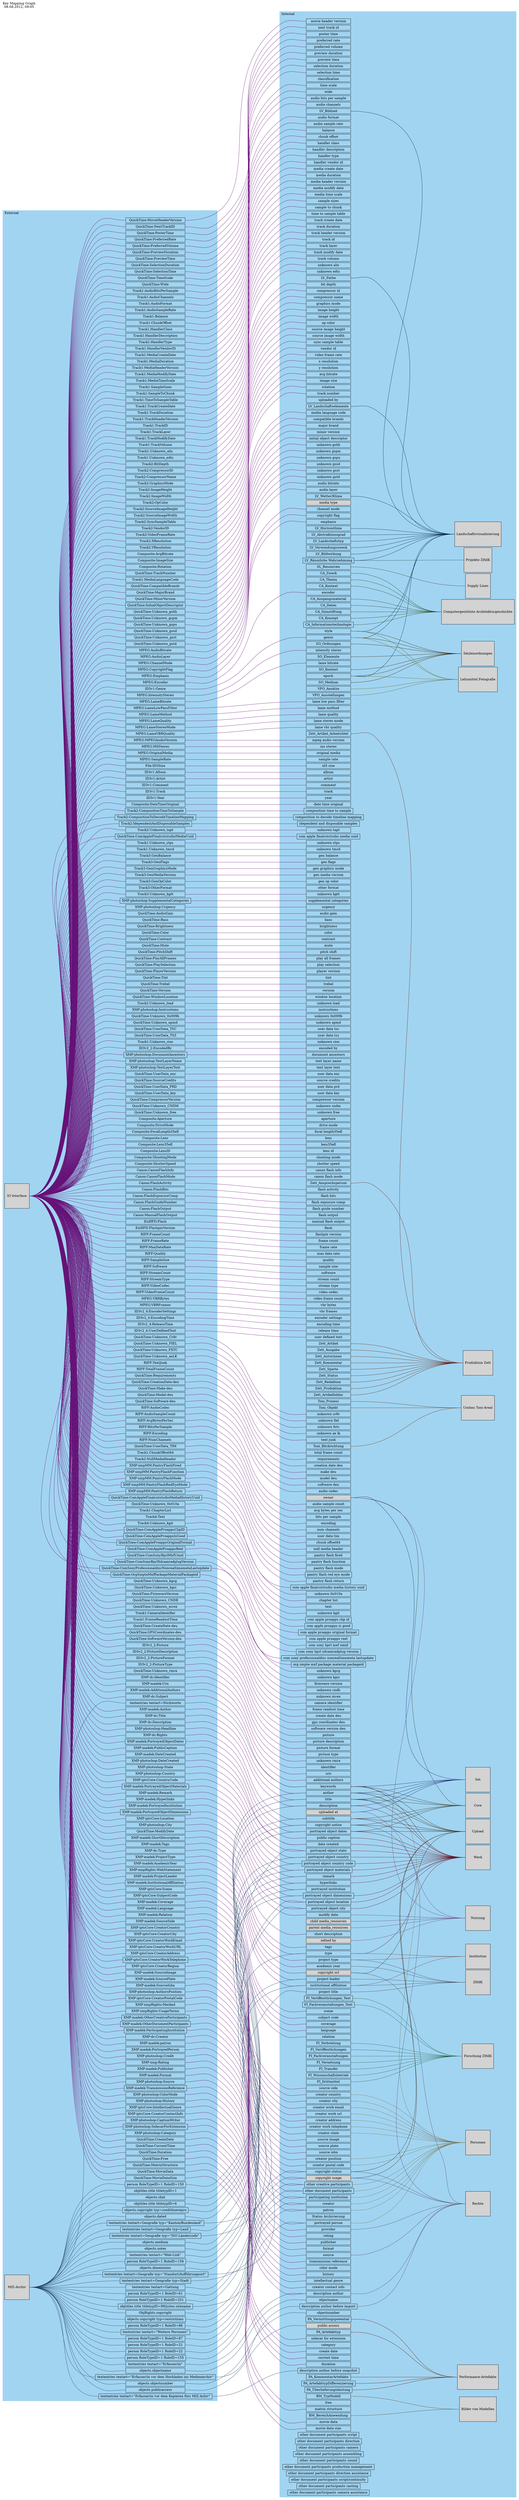 digraph "MAdeK keymapping" {
    label = "Key Mapping Graph\n08.08.2012, 09:05"
    labeljust = l
    labelloc = t
    nodesep = .075
    rankdir = LR
    ranksep = 4.0
    style = filled

    subgraph cluster_internal {
        color = "#A1D4F1"
        label = Internal

        identifier [
            height = 0,
            shape = box,
            style = "",
            width = 2.7
        ]

        urn [
            height = 0,
            shape = box,
            style = "",
            width = 2.7
        ]

        title [
            height = 0,
            shape = box,
            style = "",
            width = 2.7
        ]

        subtitle [
            height = 0,
            shape = box,
            style = "",
            width = 2.7
        ]

        author [
            height = 0,
            shape = box,
            style = "",
            width = 2.7
        ]

        "additional authors" [
            height = 0,
            shape = box,
            style = "",
            width = 2.7
        ]

        "institutional affiliation" [
            height = 0,
            shape = box,
            style = "",
            width = 2.7
        ]

        "portrayed object dates" [
            height = 0,
            shape = box,
            style = "",
            width = 2.7
        ]

        keywords [
            height = 0,
            shape = box,
            style = "",
            width = 2.7
        ]

        classification [
            height = 0,
            shape = box,
            style = "",
            width = 2.7
        ]

        "portrayed object location" [
            height = 0,
            shape = box,
            style = "",
            width = 2.7
        ]

        "portrayed object city" [
            height = 0,
            shape = box,
            style = "",
            width = 2.7
        ]

        "portrayed object state" [
            height = 0,
            shape = box,
            style = "",
            width = 2.7
        ]

        "portrayed object country" [
            height = 0,
            shape = box,
            style = "",
            width = 2.7
        ]

        "portrayed object country code" [
            height = 0,
            shape = box,
            style = "",
            width = 2.7
        ]

        "portrayed person" [
            height = 0,
            shape = box,
            style = "",
            width = 2.7
        ]

        "portrayed institution" [
            height = 0,
            shape = box,
            style = "",
            width = 2.7
        ]

        "other creative participants" [
            height = 0,
            shape = box,
            style = "",
            width = 2.7
        ]

        "other document participants" [
            height = 0,
            shape = box,
            style = "",
            width = 2.7
        ]

        "participating institution" [
            height = 0,
            shape = box,
            style = "",
            width = 2.7
        ]

        patron [
            height = 0,
            shape = box,
            style = "",
            width = 2.7
        ]

        "academic year" [
            height = 0,
            shape = box,
            style = "",
            width = 2.7
        ]

        "project leader" [
            height = 0,
            shape = box,
            style = "",
            width = 2.7
        ]

        "project type" [
            height = 0,
            shape = box,
            style = "",
            width = 2.7
        ]

        description [
            height = 0,
            shape = box,
            style = "",
            width = 2.7
        ]

        "short description" [
            height = 0,
            shape = box,
            style = "",
            width = 2.7
        ]

        "public caption" [
            height = 0,
            shape = box,
            style = "",
            width = 2.7
        ]

        remark [
            height = 0,
            shape = box,
            style = "",
            width = 2.7
        ]

        hyperlinks [
            height = 0,
            shape = box,
            style = "",
            width = 2.7
        ]

        tags [
            height = 0,
            shape = box,
            style = "",
            width = 2.7
        ]

        type [
            height = 0,
            shape = box,
            style = "",
            width = 2.7
        ]

        scene [
            height = 0,
            shape = box,
            style = "",
            width = 2.7
        ]

        "subject code" [
            height = 0,
            shape = box,
            style = "",
            width = 2.7
        ]

        coverage [
            height = 0,
            shape = box,
            style = "",
            width = 2.7
        ]

        language [
            height = 0,
            shape = box,
            style = "",
            width = 2.7
        ]

        relation [
            height = 0,
            shape = box,
            style = "",
            width = 2.7
        ]

        creator [
            height = 0,
            shape = box,
            style = "",
            width = 2.7
        ]

        "creator address" [
            height = 0,
            shape = box,
            style = "",
            width = 2.7
        ]

        "creator city" [
            height = 0,
            shape = box,
            style = "",
            width = 2.7
        ]

        "creator state" [
            height = 0,
            shape = box,
            style = "",
            width = 2.7
        ]

        "creator postal code" [
            height = 0,
            shape = box,
            style = "",
            width = 2.7
        ]

        "creator country" [
            height = 0,
            shape = box,
            style = "",
            width = 2.7
        ]

        "creator work telephone" [
            height = 0,
            shape = box,
            style = "",
            width = 2.7
        ]

        "creator work email" [
            height = 0,
            shape = box,
            style = "",
            width = 2.7
        ]

        "creator work url" [
            height = 0,
            shape = box,
            style = "",
            width = 2.7
        ]

        "creator position" [
            height = 0,
            shape = box,
            style = "",
            width = 2.7
        ]

        source [
            height = 0,
            shape = box,
            style = "",
            width = 2.7
        ]

        "source side" [
            height = 0,
            shape = box,
            style = "",
            width = 2.7
        ]

        "source image" [
            height = 0,
            shape = box,
            style = "",
            width = 2.7
        ]

        "source plate" [
            height = 0,
            shape = box,
            style = "",
            width = 2.7
        ]

        "source isbn" [
            height = 0,
            shape = box,
            style = "",
            width = 2.7
        ]

        "copyright notice" [
            height = 0,
            shape = box,
            style = "",
            width = 2.7
        ]

        "copyright status" [
            height = 0,
            shape = box,
            style = "",
            width = 2.7
        ]

        "copyright usage" [
            height = 0,
            shape = box,
            style = filled,
            width = 2.7
        ]

        "copyright url" [
            height = 0,
            shape = box,
            style = filled,
            width = 2.7
        ]

        provider [
            height = 0,
            shape = box,
            style = "",
            width = 2.7
        ]

        "portrayed object dimensions" [
            height = 0,
            shape = box,
            style = "",
            width = 2.7
        ]

        "portrayed object materials" [
            height = 0,
            shape = box,
            style = "",
            width = 2.7
        ]

        rating [
            height = 0,
            shape = box,
            style = "",
            width = 2.7
        ]

        "uploaded by" [
            height = 0,
            shape = box,
            style = "",
            width = 2.7
        ]

        "uploaded at" [
            height = 0,
            shape = box,
            style = filled,
            width = 2.7
        ]

        "description author" [
            height = 0,
            shape = box,
            style = "",
            width = 2.7
        ]

        publisher [
            height = 0,
            shape = box,
            style = "",
            width = 2.7
        ]

        format [
            height = 0,
            shape = box,
            style = "",
            width = 2.7
        ]

        "date created" [
            height = 0,
            shape = box,
            style = "",
            width = 2.7
        ]

        "transmission reference" [
            height = 0,
            shape = box,
            style = "",
            width = 2.7
        ]

        objectnumber [
            height = 0,
            shape = box,
            style = "",
            width = 2.7
        ]

        objectname [
            height = 0,
            shape = box,
            style = "",
            width = 2.7
        ]

        "color mode" [
            height = 0,
            shape = box,
            style = "",
            width = 2.7
        ]

        history [
            height = 0,
            shape = box,
            style = "",
            width = 2.7
        ]

        "intellectual genre" [
            height = 0,
            shape = box,
            style = "",
            width = 2.7
        ]

        "creator contact info" [
            height = 0,
            shape = box,
            style = "",
            width = 2.7
        ]

        "project title" [
            height = 0,
            shape = box,
            style = "",
            width = 2.7
        ]

        "public access" [
            height = 0,
            shape = box,
            style = filled,
            width = 2.7
        ]

        "edited by" [
            height = 0,
            shape = box,
            style = filled,
            width = 2.7
        ]

        "media type" [
            height = 0,
            shape = box,
            style = filled,
            width = 2.7
        ]

        "description author before import" [
            height = 0,
            shape = box,
            style = "",
            width = 2.7
        ]

        "description author before snapshot" [
            height = 0,
            shape = box,
            style = "",
            width = 2.7
        ]

        "sidecar for extension" [
            height = 0,
            shape = box,
            style = "",
            width = 2.7
        ]

        LV_Landschaftstyp [
            height = 0,
            shape = box,
            style = "",
            width = 2.7
        ]

        LV_Verwendungszweck [
            height = 0,
            shape = box,
            style = "",
            width = 2.7
        ]

        LV_Bildwirkung [
            height = 0,
            shape = box,
            style = "",
            width = 2.7
        ]

        LV_Bildzeit [
            height = 0,
            shape = box,
            style = "",
            width = 2.7
        ]

        LV_Farbe [
            height = 0,
            shape = box,
            style = "",
            width = 2.7
        ]

        LV_Landschaftselemente [
            height = 0,
            shape = box,
            style = "",
            width = 2.7
        ]

        "LV_Wetter/Klima" [
            height = 0,
            shape = box,
            style = "",
            width = 2.7
        ]

        LV_Horizontlinie [
            height = 0,
            shape = box,
            style = "",
            width = 2.7
        ]

        "LV_Räumliche Wahrnehmung" [
            height = 0,
            shape = box,
            style = "",
            width = 2.7
        ]

        LV_Abstraktionsgrad [
            height = 0,
            shape = box,
            style = "",
            width = 2.7
        ]

        category [
            height = 0,
            shape = box,
            style = "",
            width = 2.7
        ]

        SL_Resourcen [
            height = 0,
            shape = box,
            style = "",
            width = 2.7
        ]

        SO_Ordnungen [
            height = 0,
            shape = box,
            style = "",
            width = 2.7
        ]

        CA_Konzept [
            height = 0,
            shape = box,
            style = "",
            width = 2.7
        ]

        CA_Informationstechnologie [
            height = 0,
            shape = box,
            style = "",
            width = 2.7
        ]

        CA_Zweck [
            height = 0,
            shape = box,
            style = "",
            width = 2.7
        ]

        CA_Thema [
            height = 0,
            shape = box,
            style = "",
            width = 2.7
        ]

        CA_Kontext [
            height = 0,
            shape = box,
            style = "",
            width = 2.7
        ]

        CA_Ausgangsmaterial [
            height = 0,
            shape = box,
            style = "",
            width = 2.7
        ]

        CA_Daten [
            height = 0,
            shape = box,
            style = "",
            width = 2.7
        ]

        CA_Sinnstiftung [
            height = 0,
            shape = box,
            style = "",
            width = 2.7
        ]

        epoch [
            height = 0,
            shape = box,
            style = "",
            width = 2.7
        ]

        SO_Elemente [
            height = 0,
            shape = box,
            style = "",
            width = 2.7
        ]

        SO_Kontext [
            height = 0,
            shape = box,
            style = "",
            width = 2.7
        ]

        SO_Medium [
            height = 0,
            shape = box,
            style = "",
            width = 2.7
        ]

        VFO_Ansätze [
            height = 0,
            shape = box,
            style = "",
            width = 2.7
        ]

        VFO_Ausstellungen [
            height = 0,
            shape = box,
            style = "",
            width = 2.7
        ]

        "create date" [
            height = 0,
            shape = box,
            style = "",
            width = 2.7
        ]

        "current time" [
            height = 0,
            shape = box,
            style = "",
            width = 2.7
        ]

        duration [
            height = 0,
            shape = box,
            style = "",
            width = 2.7
        ]

        free [
            height = 0,
            shape = box,
            style = "",
            width = 2.7
        ]

        "matrix structure" [
            height = 0,
            shape = box,
            style = "",
            width = 2.7
        ]

        "modify date" [
            height = 0,
            shape = box,
            style = "",
            width = 2.7
        ]

        "movie data" [
            height = 0,
            shape = box,
            style = "",
            width = 2.7
        ]

        "movie data size" [
            height = 0,
            shape = box,
            style = "",
            width = 2.7
        ]

        "movie header version" [
            height = 0,
            shape = box,
            style = "",
            width = 2.7
        ]

        "next track id" [
            height = 0,
            shape = box,
            style = "",
            width = 2.7
        ]

        "poster time" [
            height = 0,
            shape = box,
            style = "",
            width = 2.7
        ]

        "preferred rate" [
            height = 0,
            shape = box,
            style = "",
            width = 2.7
        ]

        "preferred volume" [
            height = 0,
            shape = box,
            style = "",
            width = 2.7
        ]

        "preview duration" [
            height = 0,
            shape = box,
            style = "",
            width = 2.7
        ]

        "preview time" [
            height = 0,
            shape = box,
            style = "",
            width = 2.7
        ]

        "selection duration" [
            height = 0,
            shape = box,
            style = "",
            width = 2.7
        ]

        "selection time" [
            height = 0,
            shape = box,
            style = "",
            width = 2.7
        ]

        "time scale" [
            height = 0,
            shape = box,
            style = "",
            width = 2.7
        ]

        wide [
            height = 0,
            shape = box,
            style = "",
            width = 2.7
        ]

        "audio bits per sample" [
            height = 0,
            shape = box,
            style = "",
            width = 2.7
        ]

        "audio channels" [
            height = 0,
            shape = box,
            style = "",
            width = 2.7
        ]

        "audio format" [
            height = 0,
            shape = box,
            style = "",
            width = 2.7
        ]

        "audio sample rate" [
            height = 0,
            shape = box,
            style = "",
            width = 2.7
        ]

        balance [
            height = 0,
            shape = box,
            style = "",
            width = 2.7
        ]

        "chunk offset" [
            height = 0,
            shape = box,
            style = "",
            width = 2.7
        ]

        "handler class" [
            height = 0,
            shape = box,
            style = "",
            width = 2.7
        ]

        "handler description" [
            height = 0,
            shape = box,
            style = "",
            width = 2.7
        ]

        "handler type" [
            height = 0,
            shape = box,
            style = "",
            width = 2.7
        ]

        "handler vendor id" [
            height = 0,
            shape = box,
            style = "",
            width = 2.7
        ]

        "media create date" [
            height = 0,
            shape = box,
            style = "",
            width = 2.7
        ]

        "media duration" [
            height = 0,
            shape = box,
            style = "",
            width = 2.7
        ]

        "media header version" [
            height = 0,
            shape = box,
            style = "",
            width = 2.7
        ]

        "media modify date" [
            height = 0,
            shape = box,
            style = "",
            width = 2.7
        ]

        "media time scale" [
            height = 0,
            shape = box,
            style = "",
            width = 2.7
        ]

        "sample sizes" [
            height = 0,
            shape = box,
            style = "",
            width = 2.7
        ]

        "sample to chunk" [
            height = 0,
            shape = box,
            style = "",
            width = 2.7
        ]

        "time to sample table" [
            height = 0,
            shape = box,
            style = "",
            width = 2.7
        ]

        "track create date" [
            height = 0,
            shape = box,
            style = "",
            width = 2.7
        ]

        "track duration" [
            height = 0,
            shape = box,
            style = "",
            width = 2.7
        ]

        "track header version" [
            height = 0,
            shape = box,
            style = "",
            width = 2.7
        ]

        "track id" [
            height = 0,
            shape = box,
            style = "",
            width = 2.7
        ]

        "track layer" [
            height = 0,
            shape = box,
            style = "",
            width = 2.7
        ]

        "track modify date" [
            height = 0,
            shape = box,
            style = "",
            width = 2.7
        ]

        "track volume" [
            height = 0,
            shape = box,
            style = "",
            width = 2.7
        ]

        "unknown alis" [
            height = 0,
            shape = box,
            style = "",
            width = 2.7
        ]

        "unknown edts" [
            height = 0,
            shape = box,
            style = "",
            width = 2.7
        ]

        "bit depth" [
            height = 0,
            shape = box,
            style = "",
            width = 2.7
        ]

        "compressor id" [
            height = 0,
            shape = box,
            style = "",
            width = 2.7
        ]

        "compressor name" [
            height = 0,
            shape = box,
            style = "",
            width = 2.7
        ]

        "graphics mode" [
            height = 0,
            shape = box,
            style = "",
            width = 2.7
        ]

        "image height" [
            height = 0,
            shape = box,
            style = "",
            width = 2.7
        ]

        "image width" [
            height = 0,
            shape = box,
            style = "",
            width = 2.7
        ]

        "op color" [
            height = 0,
            shape = box,
            style = "",
            width = 2.7
        ]

        "source image height" [
            height = 0,
            shape = box,
            style = "",
            width = 2.7
        ]

        "source image width" [
            height = 0,
            shape = box,
            style = "",
            width = 2.7
        ]

        "sync sample table" [
            height = 0,
            shape = box,
            style = "",
            width = 2.7
        ]

        "vendor id" [
            height = 0,
            shape = box,
            style = "",
            width = 2.7
        ]

        "video frame rate" [
            height = 0,
            shape = box,
            style = "",
            width = 2.7
        ]

        "x resolution" [
            height = 0,
            shape = box,
            style = "",
            width = 2.7
        ]

        "y resolution" [
            height = 0,
            shape = box,
            style = "",
            width = 2.7
        ]

        "avg bitrate" [
            height = 0,
            shape = box,
            style = "",
            width = 2.7
        ]

        "image size" [
            height = 0,
            shape = box,
            style = "",
            width = 2.7
        ]

        rotation [
            height = 0,
            shape = box,
            style = "",
            width = 2.7
        ]

        "track number" [
            height = 0,
            shape = box,
            style = "",
            width = 2.7
        ]

        "media language code" [
            height = 0,
            shape = box,
            style = "",
            width = 2.7
        ]

        "compatible brands" [
            height = 0,
            shape = box,
            style = "",
            width = 2.7
        ]

        "major brand" [
            height = 0,
            shape = box,
            style = "",
            width = 2.7
        ]

        "minor version" [
            height = 0,
            shape = box,
            style = "",
            width = 2.7
        ]

        "initial object descriptor" [
            height = 0,
            shape = box,
            style = "",
            width = 2.7
        ]

        "unknown gshh" [
            height = 0,
            shape = box,
            style = "",
            width = 2.7
        ]

        "unknown gspm" [
            height = 0,
            shape = box,
            style = "",
            width = 2.7
        ]

        "unknown gspu" [
            height = 0,
            shape = box,
            style = "",
            width = 2.7
        ]

        "unknown gssd" [
            height = 0,
            shape = box,
            style = "",
            width = 2.7
        ]

        "unknown gsst" [
            height = 0,
            shape = box,
            style = "",
            width = 2.7
        ]

        "unknown gstd" [
            height = 0,
            shape = box,
            style = "",
            width = 2.7
        ]

        "audio bitrate" [
            height = 0,
            shape = box,
            style = "",
            width = 2.7
        ]

        "audio layer" [
            height = 0,
            shape = box,
            style = "",
            width = 2.7
        ]

        "channel mode" [
            height = 0,
            shape = box,
            style = "",
            width = 2.7
        ]

        "copyright flag" [
            height = 0,
            shape = box,
            style = "",
            width = 2.7
        ]

        emphasis [
            height = 0,
            shape = box,
            style = "",
            width = 2.7
        ]

        encoder [
            height = 0,
            shape = box,
            style = "",
            width = 2.7
        ]

        "intensity stereo" [
            height = 0,
            shape = box,
            style = "",
            width = 2.7
        ]

        "lame bitrate" [
            height = 0,
            shape = box,
            style = "",
            width = 2.7
        ]

        "lame low pass filter" [
            height = 0,
            shape = box,
            style = "",
            width = 2.7
        ]

        "lame method" [
            height = 0,
            shape = box,
            style = "",
            width = 2.7
        ]

        "lame quality" [
            height = 0,
            shape = box,
            style = "",
            width = 2.7
        ]

        "lame stereo mode" [
            height = 0,
            shape = box,
            style = "",
            width = 2.7
        ]

        "lame vbr quality" [
            height = 0,
            shape = box,
            style = "",
            width = 2.7
        ]

        "mpeg audio version" [
            height = 0,
            shape = box,
            style = "",
            width = 2.7
        ]

        "ms stereo" [
            height = 0,
            shape = box,
            style = "",
            width = 2.7
        ]

        "original media" [
            height = 0,
            shape = box,
            style = "",
            width = 2.7
        ]

        "sample rate" [
            height = 0,
            shape = box,
            style = "",
            width = 2.7
        ]

        "id3 size" [
            height = 0,
            shape = box,
            style = "",
            width = 2.7
        ]

        album [
            height = 0,
            shape = box,
            style = "",
            width = 2.7
        ]

        artist [
            height = 0,
            shape = box,
            style = "",
            width = 2.7
        ]

        comment [
            height = 0,
            shape = box,
            style = "",
            width = 2.7
        ]

        genre [
            height = 0,
            shape = box,
            style = "",
            width = 2.7
        ]

        track [
            height = 0,
            shape = box,
            style = "",
            width = 2.7
        ]

        year [
            height = 0,
            shape = box,
            style = "",
            width = 2.7
        ]

        "date time original" [
            height = 0,
            shape = box,
            style = "",
            width = 2.7
        ]

        style [
            height = 0,
            shape = box,
            style = "",
            width = 2.7
        ]

        Zett_Ansprechsperson [
            height = 0,
            shape = box,
            style = "",
            width = 2.7
        ]

        Zett_Artikel [
            height = 0,
            shape = box,
            style = "",
            width = 2.7
        ]

        Zett_Ausgabe [
            height = 0,
            shape = box,
            style = "",
            width = 2.7
        ]

        Zett_Autorinnen [
            height = 0,
            shape = box,
            style = "",
            width = 2.7
        ]

        Zett_Kommentar [
            height = 0,
            shape = box,
            style = "",
            width = 2.7
        ]

        Zett_Sparte [
            height = 0,
            shape = box,
            style = "",
            width = 2.7
        ]

        Zett_Status [
            height = 0,
            shape = box,
            style = "",
            width = 2.7
        ]

        Zett_Redaktion [
            height = 0,
            shape = box,
            style = "",
            width = 2.7
        ]

        Zett_Produktion [
            height = 0,
            shape = box,
            style = "",
            width = 2.7
        ]

        "composition time to sample" [
            height = 0,
            shape = box,
            style = "",
            width = 2.7
        ]

        "composition to decode timeline mapping" [
            height = 0,
            shape = box,
            style = "",
            width = 2.7
        ]

        "idependent and disposable samples" [
            height = 0,
            shape = box,
            style = "",
            width = 2.7
        ]

        "unknown tapt" [
            height = 0,
            shape = box,
            style = "",
            width = 2.7
        ]

        "com apple finalcutstudio media uuid" [
            height = 0,
            shape = box,
            style = "",
            width = 2.7
        ]

        "unknown stps" [
            height = 0,
            shape = box,
            style = "",
            width = 2.7
        ]

        "unknown tmcd" [
            height = 0,
            shape = box,
            style = "",
            width = 2.7
        ]

        "gen balance" [
            height = 0,
            shape = box,
            style = "",
            width = 2.7
        ]

        "gen flags" [
            height = 0,
            shape = box,
            style = "",
            width = 2.7
        ]

        "gen graphics mode" [
            height = 0,
            shape = box,
            style = "",
            width = 2.7
        ]

        "gen media version" [
            height = 0,
            shape = box,
            style = "",
            width = 2.7
        ]

        "gen op color" [
            height = 0,
            shape = box,
            style = "",
            width = 2.7
        ]

        "other format" [
            height = 0,
            shape = box,
            style = "",
            width = 2.7
        ]

        "unknown kgtt" [
            height = 0,
            shape = box,
            style = "",
            width = 2.7
        ]

        "supplemental categories" [
            height = 0,
            shape = box,
            style = "",
            width = 2.7
        ]

        urgency [
            height = 0,
            shape = box,
            style = "",
            width = 2.7
        ]

        Toni_Blickrichtung [
            height = 0,
            shape = box,
            style = "",
            width = 2.7
        ]

        Toni_Prozess [
            height = 0,
            shape = box,
            style = "",
            width = 2.7
        ]

        Toni_Objekt [
            height = 0,
            shape = box,
            style = "",
            width = 2.7
        ]

        Zett_Artikelbildnr [
            height = 0,
            shape = box,
            style = "",
            width = 2.7
        ]

        Zett_Artikel_Arbeitstitel [
            height = 0,
            shape = box,
            style = "",
            width = 2.7
        ]

        "audio gain" [
            height = 0,
            shape = box,
            style = "",
            width = 2.7
        ]

        bass [
            height = 0,
            shape = box,
            style = "",
            width = 2.7
        ]

        brightness [
            height = 0,
            shape = box,
            style = "",
            width = 2.7
        ]

        color [
            height = 0,
            shape = box,
            style = "",
            width = 2.7
        ]

        contrast [
            height = 0,
            shape = box,
            style = "",
            width = 2.7
        ]

        mute [
            height = 0,
            shape = box,
            style = "",
            width = 2.7
        ]

        "pitch shift" [
            height = 0,
            shape = box,
            style = "",
            width = 2.7
        ]

        "play all frames" [
            height = 0,
            shape = box,
            style = "",
            width = 2.7
        ]

        "play selection" [
            height = 0,
            shape = box,
            style = "",
            width = 2.7
        ]

        "player version" [
            height = 0,
            shape = box,
            style = "",
            width = 2.7
        ]

        tint [
            height = 0,
            shape = box,
            style = "",
            width = 2.7
        ]

        trebel [
            height = 0,
            shape = box,
            style = "",
            width = 2.7
        ]

        version [
            height = 0,
            shape = box,
            style = "",
            width = 2.7
        ]

        "window location" [
            height = 0,
            shape = box,
            style = "",
            width = 2.7
        ]

        "unknown load" [
            height = 0,
            shape = box,
            style = "",
            width = 2.7
        ]

        instructions [
            height = 0,
            shape = box,
            style = "",
            width = 2.7
        ]

        "unknown 0x009b" [
            height = 0,
            shape = box,
            style = "",
            width = 2.7
        ]

        "unknown apmd" [
            height = 0,
            shape = box,
            style = "",
            width = 2.7
        ]

        "user data tsc" [
            height = 0,
            shape = box,
            style = "",
            width = 2.7
        ]

        "user data tsz" [
            height = 0,
            shape = box,
            style = "",
            width = 2.7
        ]

        "unknown cios" [
            height = 0,
            shape = box,
            style = "",
            width = 2.7
        ]

        "encoded by" [
            height = 0,
            shape = box,
            style = "",
            width = 2.7
        ]

        "document ancestors" [
            height = 0,
            shape = box,
            style = "",
            width = 2.7
        ]

        "text layer name" [
            height = 0,
            shape = box,
            style = "",
            width = 2.7
        ]

        "text layer text" [
            height = 0,
            shape = box,
            style = "",
            width = 2.7
        ]

        "user data enc" [
            height = 0,
            shape = box,
            style = "",
            width = 2.7
        ]

        "source credits" [
            height = 0,
            shape = box,
            style = "",
            width = 2.7
        ]

        "user data prd" [
            height = 0,
            shape = box,
            style = "",
            width = 2.7
        ]

        "user data key" [
            height = 0,
            shape = box,
            style = "",
            width = 2.7
        ]

        "compressor version" [
            height = 0,
            shape = box,
            style = "",
            width = 2.7
        ]

        "unknown cndm" [
            height = 0,
            shape = box,
            style = "",
            width = 2.7
        ]

        "unknown free" [
            height = 0,
            shape = box,
            style = "",
            width = 2.7
        ]

        aperture [
            height = 0,
            shape = box,
            style = "",
            width = 2.7
        ]

        "drive mode" [
            height = 0,
            shape = box,
            style = "",
            width = 2.7
        ]

        "focal length35efl" [
            height = 0,
            shape = box,
            style = "",
            width = 2.7
        ]

        lens [
            height = 0,
            shape = box,
            style = "",
            width = 2.7
        ]

        lens35efl [
            height = 0,
            shape = box,
            style = "",
            width = 2.7
        ]

        "lens id" [
            height = 0,
            shape = box,
            style = "",
            width = 2.7
        ]

        "shooting mode" [
            height = 0,
            shape = box,
            style = "",
            width = 2.7
        ]

        "shutter speed" [
            height = 0,
            shape = box,
            style = "",
            width = 2.7
        ]

        "canon flash info" [
            height = 0,
            shape = box,
            style = "",
            width = 2.7
        ]

        "canon flash mode" [
            height = 0,
            shape = box,
            style = "",
            width = 2.7
        ]

        "flash activity" [
            height = 0,
            shape = box,
            style = "",
            width = 2.7
        ]

        "flash bits" [
            height = 0,
            shape = box,
            style = "",
            width = 2.7
        ]

        "flash exposure comp" [
            height = 0,
            shape = box,
            style = "",
            width = 2.7
        ]

        "flash guide number" [
            height = 0,
            shape = box,
            style = "",
            width = 2.7
        ]

        "flash output" [
            height = 0,
            shape = box,
            style = "",
            width = 2.7
        ]

        "manual flash output" [
            height = 0,
            shape = box,
            style = "",
            width = 2.7
        ]

        flash [
            height = 0,
            shape = box,
            style = "",
            width = 2.7
        ]

        "flashpix version" [
            height = 0,
            shape = box,
            style = "",
            width = 2.7
        ]

        "frame count" [
            height = 0,
            shape = box,
            style = "",
            width = 2.7
        ]

        "frame rate" [
            height = 0,
            shape = box,
            style = "",
            width = 2.7
        ]

        "max data rate" [
            height = 0,
            shape = box,
            style = "",
            width = 2.7
        ]

        quality [
            height = 0,
            shape = box,
            style = "",
            width = 2.7
        ]

        "sample size" [
            height = 0,
            shape = box,
            style = "",
            width = 2.7
        ]

        software [
            height = 0,
            shape = box,
            style = "",
            width = 2.7
        ]

        "stream count" [
            height = 0,
            shape = box,
            style = "",
            width = 2.7
        ]

        "stream type" [
            height = 0,
            shape = box,
            style = "",
            width = 2.7
        ]

        "video codec" [
            height = 0,
            shape = box,
            style = "",
            width = 2.7
        ]

        "video frame count" [
            height = 0,
            shape = box,
            style = "",
            width = 2.7
        ]

        "vbr bytes" [
            height = 0,
            shape = box,
            style = "",
            width = 2.7
        ]

        "vbr frames" [
            height = 0,
            shape = box,
            style = "",
            width = 2.7
        ]

        "encoder settings" [
            height = 0,
            shape = box,
            style = "",
            width = 2.7
        ]

        "encoding time" [
            height = 0,
            shape = box,
            style = "",
            width = 2.7
        ]

        "release time" [
            height = 0,
            shape = box,
            style = "",
            width = 2.7
        ]

        "user defined text" [
            height = 0,
            shape = box,
            style = "",
            width = 2.7
        ]

        FI_Veröffentlichungen [
            height = 0,
            shape = box,
            style = "",
            width = 2.7
        ]

        FI_Fachveranstaltungen [
            height = 0,
            shape = box,
            style = "",
            width = 2.7
        ]

        FI_Verbreitung [
            height = 0,
            shape = box,
            style = "",
            width = 2.7
        ]

        FI_Transfer [
            height = 0,
            shape = box,
            style = "",
            width = 2.7
        ]

        FI_Vernetzung [
            height = 0,
            shape = box,
            style = "",
            width = 2.7
        ]

        FI_Wissenschaftsbetrieb [
            height = 0,
            shape = box,
            style = "",
            width = 2.7
        ]

        FI_Drittmittel [
            height = 0,
            shape = box,
            style = "",
            width = 2.7
        ]

        FI_Veröffentlichungen_Text [
            height = 0,
            shape = box,
            style = "",
            width = 2.7
        ]

        FI_Fachveranstaltungen_Text [
            height = 0,
            shape = box,
            style = "",
            width = 2.7
        ]

        "unknown cr8r" [
            height = 0,
            shape = box,
            style = "",
            width = 2.7
        ]

        "unknown fiel" [
            height = 0,
            shape = box,
            style = "",
            width = 2.7
        ]

        "unknown fxtc" [
            height = 0,
            shape = box,
            style = "",
            width = 2.7
        ]

        "unknown ae lk" [
            height = 0,
            shape = box,
            style = "",
            width = 2.7
        ]

        "text junk" [
            height = 0,
            shape = box,
            style = "",
            width = 2.7
        ]

        "total frame count" [
            height = 0,
            shape = box,
            style = "",
            width = 2.7
        ]

        requirements [
            height = 0,
            shape = box,
            style = "",
            width = 2.7
        ]

        "creation date deu" [
            height = 0,
            shape = box,
            style = "",
            width = 2.7
        ]

        "make deu" [
            height = 0,
            shape = box,
            style = "",
            width = 2.7
        ]

        "model deu" [
            height = 0,
            shape = box,
            style = "",
            width = 2.7
        ]

        "software deu" [
            height = 0,
            shape = box,
            style = "",
            width = 2.7
        ]

        "audio codec" [
            height = 0,
            shape = box,
            style = "",
            width = 2.7
        ]

        "audio sample count" [
            height = 0,
            shape = box,
            style = "",
            width = 2.7
        ]

        "avg bytes per sec" [
            height = 0,
            shape = box,
            style = "",
            width = 2.7
        ]

        "bits per sample" [
            height = 0,
            shape = box,
            style = "",
            width = 2.7
        ]

        encoding [
            height = 0,
            shape = box,
            style = "",
            width = 2.7
        ]

        "num channels" [
            height = 0,
            shape = box,
            style = "",
            width = 2.7
        ]

        PA_Artefakttyp [
            height = 0,
            shape = box,
            style = "",
            width = 2.7
        ]

        PA_Überlieferungsleistung [
            height = 0,
            shape = box,
            style = "",
            width = 2.7
        ]

        PA_Vermittlungspotential [
            height = 0,
            shape = box,
            style = "",
            width = 2.7
        ]

        PA_KommentarArtefakte [
            height = 0,
            shape = box,
            style = "",
            width = 2.7
        ]

        PA_ArtefakttypDifferenzierung [
            height = 0,
            shape = box,
            style = "",
            width = 2.7
        ]

        "user data tim" [
            height = 0,
            shape = box,
            style = "",
            width = 2.7
        ]

        "chunk offset64" [
            height = 0,
            shape = box,
            style = "",
            width = 2.7
        ]

        "null media header" [
            height = 0,
            shape = box,
            style = "",
            width = 2.7
        ]

        "pantry flash fired" [
            height = 0,
            shape = box,
            style = "",
            width = 2.7
        ]

        "pantry flash function" [
            height = 0,
            shape = box,
            style = "",
            width = 2.7
        ]

        "pantry flash mode" [
            height = 0,
            shape = box,
            style = "",
            width = 2.7
        ]

        "pantry flash red eye mode" [
            height = 0,
            shape = box,
            style = "",
            width = 2.7
        ]

        "pantry flash return" [
            height = 0,
            shape = box,
            style = "",
            width = 2.7
        ]

        "Status Archivierung" [
            height = 0,
            shape = box,
            style = "",
            width = 2.7
        ]

        owner [
            height = 0,
            shape = box,
            style = filled,
            width = 2.7
        ]

        "com apple finalcutstudio media history uuid" [
            height = 0,
            shape = box,
            style = "",
            width = 2.7
        ]

        "unknown 0x010a" [
            height = 0,
            shape = box,
            style = "",
            width = 2.7
        ]

        "chapter list" [
            height = 0,
            shape = box,
            style = "",
            width = 2.7
        ]

        text [
            height = 0,
            shape = box,
            style = "",
            width = 2.7
        ]

        "unknown kgit" [
            height = 0,
            shape = box,
            style = "",
            width = 2.7
        ]

        "com apple proapps clip id" [
            height = 0,
            shape = box,
            style = "",
            width = 2.7
        ]

        "com apple proapps is good" [
            height = 0,
            shape = box,
            style = "",
            width = 2.7
        ]

        "com apple proapps original format" [
            height = 0,
            shape = box,
            style = "",
            width = 2.7
        ]

        "com apple proapps reel" [
            height = 0,
            shape = box,
            style = "",
            width = 2.7
        ]

        "com sony bprl mxf umid" [
            height = 0,
            shape = box,
            style = "",
            width = 2.7
        ]

        "com sony bprl xdcamradplug version" [
            height = 0,
            shape = box,
            style = "",
            width = 2.7
        ]

        "com sony professionaldisc nonrealtimemeta lastupdate" [
            height = 0,
            shape = box,
            style = "",
            width = 2.7
        ]

        "org smpte mxf package material packageid" [
            height = 0,
            shape = box,
            style = "",
            width = 2.7
        ]

        "unknown kgcg" [
            height = 0,
            shape = box,
            style = "",
            width = 2.7
        ]

        "unknown kgsi" [
            height = 0,
            shape = box,
            style = "",
            width = 2.7
        ]

        "firmware version" [
            height = 0,
            shape = box,
            style = "",
            width = 2.7
        ]

        "unknown cndb" [
            height = 0,
            shape = box,
            style = "",
            width = 2.7
        ]

        "unknown mvex" [
            height = 0,
            shape = box,
            style = "",
            width = 2.7
        ]

        "camera identifier" [
            height = 0,
            shape = box,
            style = "",
            width = 2.7
        ]

        "frame readout time" [
            height = 0,
            shape = box,
            style = "",
            width = 2.7
        ]

        "create date deu" [
            height = 0,
            shape = box,
            style = "",
            width = 2.7
        ]

        "gps coordinates deu" [
            height = 0,
            shape = box,
            style = "",
            width = 2.7
        ]

        "software version deu" [
            height = 0,
            shape = box,
            style = "",
            width = 2.7
        ]

        "child media_resources" [
            height = 0,
            shape = box,
            style = filled,
            width = 2.7
        ]

        "parent media_resources" [
            height = 0,
            shape = box,
            style = filled,
            width = 2.7
        ]

        BM_BereichAnwendung [
            height = 0,
            shape = box,
            style = "",
            width = 2.7
        ]

        BM_TypModell [
            height = 0,
            shape = box,
            style = "",
            width = 2.7
        ]

        picture [
            height = 0,
            shape = box,
            style = "",
            width = 2.7
        ]

        "picture description" [
            height = 0,
            shape = box,
            style = "",
            width = 2.7
        ]

        "picture format" [
            height = 0,
            shape = box,
            style = "",
            width = 2.7
        ]

        "picture type" [
            height = 0,
            shape = box,
            style = "",
            width = 2.7
        ]

        "unknown rmra" [
            height = 0,
            shape = box,
            style = "",
            width = 2.7
        ]

        "other document participants script" [
            height = 0,
            shape = box,
            style = "",
            width = 2.7
        ]

        "other document participants direction" [
            height = 0,
            shape = box,
            style = "",
            width = 2.7
        ]

        "other document participants camera" [
            height = 0,
            shape = box,
            style = "",
            width = 2.7
        ]

        "other document participants assembling" [
            height = 0,
            shape = box,
            style = "",
            width = 2.7
        ]

        "other document participants sound" [
            height = 0,
            shape = box,
            style = "",
            width = 2.7
        ]

        "other document participants production management" [
            height = 0,
            shape = box,
            style = "",
            width = 2.7
        ]

        "other document participants direction assistance" [
            height = 0,
            shape = box,
            style = "",
            width = 2.7
        ]

        "other document participants script/continuity" [
            height = 0,
            shape = box,
            style = "",
            width = 2.7
        ]

        "other document participants casting" [
            height = 0,
            shape = box,
            style = "",
            width = 2.7
        ]

        "other document participants camera assistance" [
            height = 0,
            shape = box,
            style = "",
            width = 2.7
        ]

        Core [
            height = 1.5,
            shape = box,
            style = filled,
            width = 1.5
        ]

        title -> Core [
            arrowhead = none,
            arrowtail = none,
            color = "#333322",
            headport = w,
            tailport = e
        ]

        "portrayed object dates" -> Core [
            arrowhead = none,
            arrowtail = none,
            color = "#333322",
            headport = w,
            tailport = e
        ]

        keywords -> Core [
            arrowhead = none,
            arrowtail = none,
            color = "#333322",
            headport = w,
            tailport = e
        ]

        "copyright notice" -> Core [
            arrowhead = none,
            arrowtail = none,
            color = "#333322",
            headport = w,
            tailport = e
        ]

        author -> Core [
            arrowhead = none,
            arrowtail = none,
            color = "#333322",
            headport = w,
            tailport = e
        ]

        owner -> Core [
            arrowhead = none,
            arrowtail = none,
            color = "#333322",
            headport = w,
            tailport = e
        ]

        subtitle -> Core [
            arrowhead = none,
            arrowtail = none,
            color = "#333322",
            headport = w,
            tailport = e
        ]

        Werk [
            height = 1.5,
            shape = box,
            style = filled,
            width = 1.5
        ]

        title -> Werk [
            arrowhead = none,
            arrowtail = none,
            color = "#661122",
            headport = w,
            tailport = e
        ]

        subtitle -> Werk [
            arrowhead = none,
            arrowtail = none,
            color = "#661122",
            headport = w,
            tailport = e
        ]

        keywords -> Werk [
            arrowhead = none,
            arrowtail = none,
            color = "#661122",
            headport = w,
            tailport = e
        ]

        "portrayed object dates" -> Werk [
            arrowhead = none,
            arrowtail = none,
            color = "#661122",
            headport = w,
            tailport = e
        ]

        "portrayed object location" -> Werk [
            arrowhead = none,
            arrowtail = none,
            color = "#661122",
            headport = w,
            tailport = e
        ]

        "portrayed object city" -> Werk [
            arrowhead = none,
            arrowtail = none,
            color = "#661122",
            headport = w,
            tailport = e
        ]

        "portrayed object state" -> Werk [
            arrowhead = none,
            arrowtail = none,
            color = "#661122",
            headport = w,
            tailport = e
        ]

        "portrayed object country" -> Werk [
            arrowhead = none,
            arrowtail = none,
            color = "#661122",
            headport = w,
            tailport = e
        ]

        "portrayed object country code" -> Werk [
            arrowhead = none,
            arrowtail = none,
            color = "#661122",
            headport = w,
            tailport = e
        ]

        "public caption" -> Werk [
            arrowhead = none,
            arrowtail = none,
            color = "#661122",
            headport = w,
            tailport = e
        ]

        description -> Werk [
            arrowhead = none,
            arrowtail = none,
            color = "#661122",
            headport = w,
            tailport = e
        ]

        remark -> Werk [
            arrowhead = none,
            arrowtail = none,
            color = "#661122",
            headport = w,
            tailport = e
        ]

        hyperlinks -> Werk [
            arrowhead = none,
            arrowtail = none,
            color = "#661122",
            headport = w,
            tailport = e
        ]

        type -> Werk [
            arrowhead = none,
            arrowtail = none,
            color = "#661122",
            headport = w,
            tailport = e
        ]

        "date created" -> Werk [
            arrowhead = none,
            arrowtail = none,
            color = "#661122",
            headport = w,
            tailport = e
        ]

        "portrayed object dimensions" -> Werk [
            arrowhead = none,
            arrowtail = none,
            color = "#661122",
            headport = w,
            tailport = e
        ]

        "portrayed object materials" -> Werk [
            arrowhead = none,
            arrowtail = none,
            color = "#661122",
            headport = w,
            tailport = e
        ]

        Personen [
            height = 1.5,
            shape = box,
            style = filled,
            width = 1.5
        ]

        creator -> Personen [
            arrowhead = none,
            arrowtail = none,
            color = "#777755",
            headport = w,
            tailport = e
        ]

        "creator address" -> Personen [
            arrowhead = none,
            arrowtail = none,
            color = "#777755",
            headport = w,
            tailport = e
        ]

        "creator city" -> Personen [
            arrowhead = none,
            arrowtail = none,
            color = "#777755",
            headport = w,
            tailport = e
        ]

        "creator state" -> Personen [
            arrowhead = none,
            arrowtail = none,
            color = "#777755",
            headport = w,
            tailport = e
        ]

        "creator postal code" -> Personen [
            arrowhead = none,
            arrowtail = none,
            color = "#777755",
            headport = w,
            tailport = e
        ]

        "creator country" -> Personen [
            arrowhead = none,
            arrowtail = none,
            color = "#777755",
            headport = w,
            tailport = e
        ]

        "creator work telephone" -> Personen [
            arrowhead = none,
            arrowtail = none,
            color = "#777755",
            headport = w,
            tailport = e
        ]

        "creator work email" -> Personen [
            arrowhead = none,
            arrowtail = none,
            color = "#777755",
            headport = w,
            tailport = e
        ]

        "creator work url" -> Personen [
            arrowhead = none,
            arrowtail = none,
            color = "#777755",
            headport = w,
            tailport = e
        ]

        "creator position" -> Personen [
            arrowhead = none,
            arrowtail = none,
            color = "#777755",
            headport = w,
            tailport = e
        ]

        "other document participants" -> Personen [
            arrowhead = none,
            arrowtail = none,
            color = "#777755",
            headport = w,
            tailport = e
        ]

        author -> Personen [
            arrowhead = none,
            arrowtail = none,
            color = "#777755",
            headport = w,
            tailport = e
        ]

        "other creative participants" -> Personen [
            arrowhead = none,
            arrowtail = none,
            color = "#777755",
            headport = w,
            tailport = e
        ]

        "portrayed person" -> Personen [
            arrowhead = none,
            arrowtail = none,
            color = "#777755",
            headport = w,
            tailport = e
        ]

        "participating institution" -> Personen [
            arrowhead = none,
            arrowtail = none,
            color = "#777755",
            headport = w,
            tailport = e
        ]

        patron -> Personen [
            arrowhead = none,
            arrowtail = none,
            color = "#777755",
            headport = w,
            tailport = e
        ]

        Set [
            height = 1.5,
            shape = box,
            style = filled,
            width = 1.5
        ]

        title -> Set [
            arrowhead = none,
            arrowtail = none,
            color = "#112266",
            headport = w,
            tailport = e
        ]

        keywords -> Set [
            arrowhead = none,
            arrowtail = none,
            color = "#112266",
            headport = w,
            tailport = e
        ]

        description -> Set [
            arrowhead = none,
            arrowtail = none,
            color = "#112266",
            headport = w,
            tailport = e
        ]

        author -> Set [
            arrowhead = none,
            arrowtail = none,
            color = "#112266",
            headport = w,
            tailport = e
        ]

        "uploaded at" -> Set [
            arrowhead = none,
            arrowtail = none,
            color = "#112266",
            headport = w,
            tailport = e
        ]

        owner -> Set [
            arrowhead = none,
            arrowtail = none,
            color = "#112266",
            headport = w,
            tailport = e
        ]

        Rechte [
            height = 1.5,
            shape = box,
            style = filled,
            width = 1.5
        ]

        "copyright notice" -> Rechte [
            arrowhead = none,
            arrowtail = none,
            color = "#554466",
            headport = w,
            tailport = e
        ]

        "copyright status" -> Rechte [
            arrowhead = none,
            arrowtail = none,
            color = "#554466",
            headport = w,
            tailport = e
        ]

        "copyright usage" -> Rechte [
            arrowhead = none,
            arrowtail = none,
            color = "#554466",
            headport = w,
            tailport = e
        ]

        "copyright url" -> Rechte [
            arrowhead = none,
            arrowtail = none,
            color = "#554466",
            headport = w,
            tailport = e
        ]

        source -> Rechte [
            arrowhead = none,
            arrowtail = none,
            color = "#554466",
            headport = w,
            tailport = e
        ]

        provider -> Rechte [
            arrowhead = none,
            arrowtail = none,
            color = "#554466",
            headport = w,
            tailport = e
        ]

        "description author" -> Rechte [
            arrowhead = none,
            arrowtail = none,
            color = "#554466",
            headport = w,
            tailport = e
        ]

        "description author before import" -> Rechte [
            arrowhead = none,
            arrowtail = none,
            color = "#554466",
            headport = w,
            tailport = e
        ]

        Upload [
            height = 1.5,
            shape = box,
            style = filled,
            width = 1.5
        ]

        title -> Upload [
            arrowhead = none,
            arrowtail = none,
            color = "#332211",
            headport = w,
            tailport = e
        ]

        author -> Upload [
            arrowhead = none,
            arrowtail = none,
            color = "#332211",
            headport = w,
            tailport = e
        ]

        "portrayed object dates" -> Upload [
            arrowhead = none,
            arrowtail = none,
            color = "#332211",
            headport = w,
            tailport = e
        ]

        keywords -> Upload [
            arrowhead = none,
            arrowtail = none,
            color = "#332211",
            headport = w,
            tailport = e
        ]

        "copyright notice" -> Upload [
            arrowhead = none,
            arrowtail = none,
            color = "#332211",
            headport = w,
            tailport = e
        ]

        "copyright status" -> Upload [
            arrowhead = none,
            arrowtail = none,
            color = "#332211",
            headport = w,
            tailport = e
        ]

        "copyright usage" -> Upload [
            arrowhead = none,
            arrowtail = none,
            color = "#332211",
            headport = w,
            tailport = e
        ]

        "copyright url" -> Upload [
            arrowhead = none,
            arrowtail = none,
            color = "#332211",
            headport = w,
            tailport = e
        ]

        subtitle -> Upload [
            arrowhead = none,
            arrowtail = none,
            color = "#332211",
            headport = w,
            tailport = e
        ]

        ZHdK [
            height = 1.5,
            shape = box,
            style = filled,
            width = 1.5
        ]

        "institutional affiliation" -> ZHdK [
            arrowhead = none,
            arrowtail = none,
            color = "#444455",
            headport = w,
            tailport = e
        ]

        "project type" -> ZHdK [
            arrowhead = none,
            arrowtail = none,
            color = "#444455",
            headport = w,
            tailport = e
        ]

        "academic year" -> ZHdK [
            arrowhead = none,
            arrowtail = none,
            color = "#444455",
            headport = w,
            tailport = e
        ]

        "project leader" -> ZHdK [
            arrowhead = none,
            arrowtail = none,
            color = "#444455",
            headport = w,
            tailport = e
        ]

        "project title" -> ZHdK [
            arrowhead = none,
            arrowtail = none,
            color = "#444455",
            headport = w,
            tailport = e
        ]

        "Projekte ZHdK" [
            height = 1.5,
            shape = box,
            style = filled,
            width = 1.5
        ]

        "LV_Räumliche Wahrnehmung" -> "Projekte ZHdK" [
            arrowhead = none,
            arrowtail = none,
            color = "#224444",
            headport = w,
            tailport = e
        ]

        Landschaftsvisualisierung [
            height = 1.5,
            shape = box,
            style = filled,
            width = 1.5
        ]

        LV_Landschaftstyp -> Landschaftsvisualisierung [
            arrowhead = none,
            arrowtail = none,
            color = "#002244",
            headport = w,
            tailport = e
        ]

        LV_Verwendungszweck -> Landschaftsvisualisierung [
            arrowhead = none,
            arrowtail = none,
            color = "#002244",
            headport = w,
            tailport = e
        ]

        LV_Bildwirkung -> Landschaftsvisualisierung [
            arrowhead = none,
            arrowtail = none,
            color = "#002244",
            headport = w,
            tailport = e
        ]

        LV_Bildzeit -> Landschaftsvisualisierung [
            arrowhead = none,
            arrowtail = none,
            color = "#002244",
            headport = w,
            tailport = e
        ]

        LV_Farbe -> Landschaftsvisualisierung [
            arrowhead = none,
            arrowtail = none,
            color = "#002244",
            headport = w,
            tailport = e
        ]

        LV_Landschaftselemente -> Landschaftsvisualisierung [
            arrowhead = none,
            arrowtail = none,
            color = "#002244",
            headport = w,
            tailport = e
        ]

        "LV_Wetter/Klima" -> Landschaftsvisualisierung [
            arrowhead = none,
            arrowtail = none,
            color = "#002244",
            headport = w,
            tailport = e
        ]

        LV_Horizontlinie -> Landschaftsvisualisierung [
            arrowhead = none,
            arrowtail = none,
            color = "#002244",
            headport = w,
            tailport = e
        ]

        "LV_Räumliche Wahrnehmung" -> Landschaftsvisualisierung [
            arrowhead = none,
            arrowtail = none,
            color = "#002244",
            headport = w,
            tailport = e
        ]

        LV_Abstraktionsgrad -> Landschaftsvisualisierung [
            arrowhead = none,
            arrowtail = none,
            color = "#002244",
            headport = w,
            tailport = e
        ]

        epoch -> Landschaftsvisualisierung [
            arrowhead = none,
            arrowtail = none,
            color = "#002244",
            headport = w,
            tailport = e
        ]

        style -> Landschaftsvisualisierung [
            arrowhead = none,
            arrowtail = none,
            color = "#002244",
            headport = w,
            tailport = e
        ]

        genre -> Landschaftsvisualisierung [
            arrowhead = none,
            arrowtail = none,
            color = "#002244",
            headport = w,
            tailport = e
        ]

        "Supply Lines" [
            height = 1.5,
            shape = box,
            style = filled,
            width = 1.5
        ]

        SL_Resourcen -> "Supply Lines" [
            arrowhead = none,
            arrowtail = none,
            color = "#443333",
            headport = w,
            tailport = e
        ]

        Säulenordnungen [
            height = 1.5,
            shape = box,
            style = filled,
            width = 1.5
        ]

        SO_Ordnungen -> Säulenordnungen [
            arrowhead = none,
            arrowtail = none,
            color = "#332200",
            headport = w,
            tailport = e
        ]

        epoch -> Säulenordnungen [
            arrowhead = none,
            arrowtail = none,
            color = "#332200",
            headport = w,
            tailport = e
        ]

        SO_Elemente -> Säulenordnungen [
            arrowhead = none,
            arrowtail = none,
            color = "#332200",
            headport = w,
            tailport = e
        ]

        SO_Kontext -> Säulenordnungen [
            arrowhead = none,
            arrowtail = none,
            color = "#332200",
            headport = w,
            tailport = e
        ]

        SO_Medium -> Säulenordnungen [
            arrowhead = none,
            arrowtail = none,
            color = "#332200",
            headport = w,
            tailport = e
        ]

        style -> Säulenordnungen [
            arrowhead = none,
            arrowtail = none,
            color = "#332200",
            headport = w,
            tailport = e
        ]

        genre -> Säulenordnungen [
            arrowhead = none,
            arrowtail = none,
            color = "#332200",
            headport = w,
            tailport = e
        ]

        "Computergestützte Architekturgeschichte" [
            height = 1.5,
            shape = box,
            style = filled,
            width = 1.5
        ]

        CA_Konzept -> "Computergestützte Architekturgeschichte" [
            arrowhead = none,
            arrowtail = none,
            color = "#224411",
            headport = w,
            tailport = e
        ]

        CA_Informationstechnologie -> "Computergestützte Architekturgeschichte" [
            arrowhead = none,
            arrowtail = none,
            color = "#224411",
            headport = w,
            tailport = e
        ]

        CA_Zweck -> "Computergestützte Architekturgeschichte" [
            arrowhead = none,
            arrowtail = none,
            color = "#224411",
            headport = w,
            tailport = e
        ]

        CA_Ausgangsmaterial -> "Computergestützte Architekturgeschichte" [
            arrowhead = none,
            arrowtail = none,
            color = "#224411",
            headport = w,
            tailport = e
        ]

        CA_Daten -> "Computergestützte Architekturgeschichte" [
            arrowhead = none,
            arrowtail = none,
            color = "#224411",
            headport = w,
            tailport = e
        ]

        CA_Kontext -> "Computergestützte Architekturgeschichte" [
            arrowhead = none,
            arrowtail = none,
            color = "#224411",
            headport = w,
            tailport = e
        ]

        CA_Sinnstiftung -> "Computergestützte Architekturgeschichte" [
            arrowhead = none,
            arrowtail = none,
            color = "#224411",
            headport = w,
            tailport = e
        ]

        CA_Thema -> "Computergestützte Architekturgeschichte" [
            arrowhead = none,
            arrowtail = none,
            color = "#224411",
            headport = w,
            tailport = e
        ]

        "Lehrmittel Fotografie" [
            height = 1.5,
            shape = box,
            style = filled,
            width = 1.5
        ]

        VFO_Ansätze -> "Lehrmittel Fotografie" [
            arrowhead = none,
            arrowtail = none,
            color = "#666622",
            headport = w,
            tailport = e
        ]

        VFO_Ausstellungen -> "Lehrmittel Fotografie" [
            arrowhead = none,
            arrowtail = none,
            color = "#666622",
            headport = w,
            tailport = e
        ]

        epoch -> "Lehrmittel Fotografie" [
            arrowhead = none,
            arrowtail = none,
            color = "#666622",
            headport = w,
            tailport = e
        ]

        style -> "Lehrmittel Fotografie" [
            arrowhead = none,
            arrowtail = none,
            color = "#666622",
            headport = w,
            tailport = e
        ]

        genre -> "Lehrmittel Fotografie" [
            arrowhead = none,
            arrowtail = none,
            color = "#666622",
            headport = w,
            tailport = e
        ]

        "Produktion Zett" [
            height = 1.5,
            shape = box,
            style = filled,
            width = 1.5
        ]

        Zett_Ansprechsperson -> "Produktion Zett" [
            arrowhead = none,
            arrowtail = none,
            color = "#662211",
            headport = w,
            tailport = e
        ]

        Zett_Artikel -> "Produktion Zett" [
            arrowhead = none,
            arrowtail = none,
            color = "#662211",
            headport = w,
            tailport = e
        ]

        Zett_Ausgabe -> "Produktion Zett" [
            arrowhead = none,
            arrowtail = none,
            color = "#662211",
            headport = w,
            tailport = e
        ]

        Zett_Autorinnen -> "Produktion Zett" [
            arrowhead = none,
            arrowtail = none,
            color = "#662211",
            headport = w,
            tailport = e
        ]

        Zett_Kommentar -> "Produktion Zett" [
            arrowhead = none,
            arrowtail = none,
            color = "#662211",
            headport = w,
            tailport = e
        ]

        Zett_Produktion -> "Produktion Zett" [
            arrowhead = none,
            arrowtail = none,
            color = "#662211",
            headport = w,
            tailport = e
        ]

        Zett_Redaktion -> "Produktion Zett" [
            arrowhead = none,
            arrowtail = none,
            color = "#662211",
            headport = w,
            tailport = e
        ]

        Zett_Sparte -> "Produktion Zett" [
            arrowhead = none,
            arrowtail = none,
            color = "#662211",
            headport = w,
            tailport = e
        ]

        Zett_Status -> "Produktion Zett" [
            arrowhead = none,
            arrowtail = none,
            color = "#662211",
            headport = w,
            tailport = e
        ]

        Zett_Artikelbildnr -> "Produktion Zett" [
            arrowhead = none,
            arrowtail = none,
            color = "#662211",
            headport = w,
            tailport = e
        ]

        Zett_Artikel_Arbeitstitel -> "Produktion Zett" [
            arrowhead = none,
            arrowtail = none,
            color = "#662211",
            headport = w,
            tailport = e
        ]

        "Umbau Toni-Areal" [
            height = 1.5,
            shape = box,
            style = filled,
            width = 1.5
        ]

        Toni_Blickrichtung -> "Umbau Toni-Areal" [
            arrowhead = none,
            arrowtail = none,
            color = "#663300",
            headport = w,
            tailport = e
        ]

        Toni_Objekt -> "Umbau Toni-Areal" [
            arrowhead = none,
            arrowtail = none,
            color = "#663300",
            headport = w,
            tailport = e
        ]

        Toni_Prozess -> "Umbau Toni-Areal" [
            arrowhead = none,
            arrowtail = none,
            color = "#663300",
            headport = w,
            tailport = e
        ]

        "Forschung ZHdK" [
            height = 1.5,
            shape = box,
            style = filled,
            width = 1.5
        ]

        FI_Drittmittel -> "Forschung ZHdK" [
            arrowhead = none,
            arrowtail = none,
            color = "#226644",
            headport = w,
            tailport = e
        ]

        FI_Fachveranstaltungen -> "Forschung ZHdK" [
            arrowhead = none,
            arrowtail = none,
            color = "#226644",
            headport = w,
            tailport = e
        ]

        FI_Transfer -> "Forschung ZHdK" [
            arrowhead = none,
            arrowtail = none,
            color = "#226644",
            headport = w,
            tailport = e
        ]

        FI_Verbreitung -> "Forschung ZHdK" [
            arrowhead = none,
            arrowtail = none,
            color = "#226644",
            headport = w,
            tailport = e
        ]

        FI_Vernetzung -> "Forschung ZHdK" [
            arrowhead = none,
            arrowtail = none,
            color = "#226644",
            headport = w,
            tailport = e
        ]

        FI_Veröffentlichungen -> "Forschung ZHdK" [
            arrowhead = none,
            arrowtail = none,
            color = "#226644",
            headport = w,
            tailport = e
        ]

        FI_Wissenschaftsbetrieb -> "Forschung ZHdK" [
            arrowhead = none,
            arrowtail = none,
            color = "#226644",
            headport = w,
            tailport = e
        ]

        FI_Fachveranstaltungen_Text -> "Forschung ZHdK" [
            arrowhead = none,
            arrowtail = none,
            color = "#226644",
            headport = w,
            tailport = e
        ]

        FI_Veröffentlichungen_Text -> "Forschung ZHdK" [
            arrowhead = none,
            arrowtail = none,
            color = "#226644",
            headport = w,
            tailport = e
        ]

        "Performance-Artefakte" [
            height = 1.5,
            shape = box,
            style = filled,
            width = 1.5
        ]

        PA_Artefakttyp -> "Performance-Artefakte" [
            arrowhead = none,
            arrowtail = none,
            color = "#661100",
            headport = w,
            tailport = e
        ]

        PA_ArtefakttypDifferenzierung -> "Performance-Artefakte" [
            arrowhead = none,
            arrowtail = none,
            color = "#661100",
            headport = w,
            tailport = e
        ]

        PA_Überlieferungsleistung -> "Performance-Artefakte" [
            arrowhead = none,
            arrowtail = none,
            color = "#661100",
            headport = w,
            tailport = e
        ]

        PA_Vermittlungspotential -> "Performance-Artefakte" [
            arrowhead = none,
            arrowtail = none,
            color = "#661100",
            headport = w,
            tailport = e
        ]

        PA_KommentarArtefakte -> "Performance-Artefakte" [
            arrowhead = none,
            arrowtail = none,
            color = "#661100",
            headport = w,
            tailport = e
        ]

        Institution [
            height = 1.5,
            shape = box,
            style = filled,
            width = 1.5
        ]

        type -> Institution [
            arrowhead = none,
            arrowtail = none,
            color = "#774433",
            headport = w,
            tailport = e
        ]

        "institutional affiliation" -> Institution [
            arrowhead = none,
            arrowtail = none,
            color = "#774433",
            headport = w,
            tailport = e
        ]

        "project type" -> Institution [
            arrowhead = none,
            arrowtail = none,
            color = "#774433",
            headport = w,
            tailport = e
        ]

        Nutzung [
            height = 1.5,
            shape = box,
            style = filled,
            width = 1.5
        ]

        "uploaded at" -> Nutzung [
            arrowhead = none,
            arrowtail = none,
            color = "#664477",
            headport = w,
            tailport = e
        ]

        "edited by" -> Nutzung [
            arrowhead = none,
            arrowtail = none,
            color = "#664477",
            headport = w,
            tailport = e
        ]

        "modify date" -> Nutzung [
            arrowhead = none,
            arrowtail = none,
            color = "#664477",
            headport = w,
            tailport = e
        ]

        owner -> Nutzung [
            arrowhead = none,
            arrowtail = none,
            color = "#664477",
            headport = w,
            tailport = e
        ]

        "parent media_resources" -> Nutzung [
            arrowhead = none,
            arrowtail = none,
            color = "#664477",
            headport = w,
            tailport = e
        ]

        "child media_resources" -> Nutzung [
            arrowhead = none,
            arrowtail = none,
            color = "#664477",
            headport = w,
            tailport = e
        ]

        "Bilder von Modellen" [
            height = 1.5,
            shape = box,
            style = filled,
            width = 1.5
        ]

        BM_BereichAnwendung -> "Bilder von Modellen" [
            arrowhead = none,
            arrowtail = none,
            color = "#554433",
            headport = w,
            tailport = e
        ]

        BM_TypModell -> "Bilder von Modellen" [
            arrowhead = none,
            arrowtail = none,
            color = "#554433",
            headport = w,
            tailport = e
        ]
    }

    subgraph cluster_external {
        color = "#A1D4F1"
        label = External

        "MIZ-Archiv" [
            height = 1.5,
            shape = box,
            style = filled,
            width = 1.5
        ]

        "IO Interface" [
            height = 1.5,
            shape = box,
            style = filled,
            width = 1.5
        ]

        "Canon:CanonFlashInfo" [
            height = 0,
            shape = box,
            width = 3.6
        ]

        "IO Interface" -> "Canon:CanonFlashInfo" [
            arrowhead = none,
            arrowtail = none,
            color = "#661177",
            headport = w,
            tailport = e
        ]

        "Canon:CanonFlashInfo" -> "canon flash info" [
            arrowhead = none,
            arrowtail = none,
            color = "#661177",
            headport = w,
            tailport = e
        ]

        "Canon:CanonFlashMode" [
            height = 0,
            shape = box,
            width = 3.6
        ]

        "IO Interface" -> "Canon:CanonFlashMode" [
            arrowhead = none,
            arrowtail = none,
            color = "#661177",
            headport = w,
            tailport = e
        ]

        "Canon:CanonFlashMode" -> "canon flash mode" [
            arrowhead = none,
            arrowtail = none,
            color = "#661177",
            headport = w,
            tailport = e
        ]

        "Canon:FlashActivity" [
            height = 0,
            shape = box,
            width = 3.6
        ]

        "IO Interface" -> "Canon:FlashActivity" [
            arrowhead = none,
            arrowtail = none,
            color = "#661177",
            headport = w,
            tailport = e
        ]

        "Canon:FlashActivity" -> "flash activity" [
            arrowhead = none,
            arrowtail = none,
            color = "#661177",
            headport = w,
            tailport = e
        ]

        "Canon:FlashBits" [
            height = 0,
            shape = box,
            width = 3.6
        ]

        "IO Interface" -> "Canon:FlashBits" [
            arrowhead = none,
            arrowtail = none,
            color = "#661177",
            headport = w,
            tailport = e
        ]

        "Canon:FlashBits" -> "flash bits" [
            arrowhead = none,
            arrowtail = none,
            color = "#661177",
            headport = w,
            tailport = e
        ]

        "Canon:FlashExposureComp" [
            height = 0,
            shape = box,
            width = 3.6
        ]

        "IO Interface" -> "Canon:FlashExposureComp" [
            arrowhead = none,
            arrowtail = none,
            color = "#661177",
            headport = w,
            tailport = e
        ]

        "Canon:FlashExposureComp" -> "flash exposure comp" [
            arrowhead = none,
            arrowtail = none,
            color = "#661177",
            headport = w,
            tailport = e
        ]

        "Canon:FlashGuideNumber" [
            height = 0,
            shape = box,
            width = 3.6
        ]

        "IO Interface" -> "Canon:FlashGuideNumber" [
            arrowhead = none,
            arrowtail = none,
            color = "#661177",
            headport = w,
            tailport = e
        ]

        "Canon:FlashGuideNumber" -> "flash guide number" [
            arrowhead = none,
            arrowtail = none,
            color = "#661177",
            headport = w,
            tailport = e
        ]

        "Canon:FlashOutput" [
            height = 0,
            shape = box,
            width = 3.6
        ]

        "IO Interface" -> "Canon:FlashOutput" [
            arrowhead = none,
            arrowtail = none,
            color = "#661177",
            headport = w,
            tailport = e
        ]

        "Canon:FlashOutput" -> "flash output" [
            arrowhead = none,
            arrowtail = none,
            color = "#661177",
            headport = w,
            tailport = e
        ]

        "Canon:ManualFlashOutput" [
            height = 0,
            shape = box,
            width = 3.6
        ]

        "IO Interface" -> "Canon:ManualFlashOutput" [
            arrowhead = none,
            arrowtail = none,
            color = "#661177",
            headport = w,
            tailport = e
        ]

        "Canon:ManualFlashOutput" -> "manual flash output" [
            arrowhead = none,
            arrowtail = none,
            color = "#661177",
            headport = w,
            tailport = e
        ]

        "Composite:Aperture" [
            height = 0,
            shape = box,
            width = 3.6
        ]

        "IO Interface" -> "Composite:Aperture" [
            arrowhead = none,
            arrowtail = none,
            color = "#661177",
            headport = w,
            tailport = e
        ]

        "Composite:Aperture" -> aperture [
            arrowhead = none,
            arrowtail = none,
            color = "#661177",
            headport = w,
            tailport = e
        ]

        "Composite:AvgBitrate" [
            height = 0,
            shape = box,
            width = 3.6
        ]

        "IO Interface" -> "Composite:AvgBitrate" [
            arrowhead = none,
            arrowtail = none,
            color = "#661177",
            headport = w,
            tailport = e
        ]

        "Composite:AvgBitrate" -> "avg bitrate" [
            arrowhead = none,
            arrowtail = none,
            color = "#661177",
            headport = w,
            tailport = e
        ]

        "Composite:DateTimeOriginal" [
            height = 0,
            shape = box,
            width = 3.6
        ]

        "IO Interface" -> "Composite:DateTimeOriginal" [
            arrowhead = none,
            arrowtail = none,
            color = "#661177",
            headport = w,
            tailport = e
        ]

        "Composite:DateTimeOriginal" -> "date time original" [
            arrowhead = none,
            arrowtail = none,
            color = "#661177",
            headport = w,
            tailport = e
        ]

        "Composite:DriveMode" [
            height = 0,
            shape = box,
            width = 3.6
        ]

        "IO Interface" -> "Composite:DriveMode" [
            arrowhead = none,
            arrowtail = none,
            color = "#661177",
            headport = w,
            tailport = e
        ]

        "Composite:DriveMode" -> "drive mode" [
            arrowhead = none,
            arrowtail = none,
            color = "#661177",
            headport = w,
            tailport = e
        ]

        "Composite:FocalLength35efl" [
            height = 0,
            shape = box,
            width = 3.6
        ]

        "IO Interface" -> "Composite:FocalLength35efl" [
            arrowhead = none,
            arrowtail = none,
            color = "#661177",
            headport = w,
            tailport = e
        ]

        "Composite:FocalLength35efl" -> "focal length35efl" [
            arrowhead = none,
            arrowtail = none,
            color = "#661177",
            headport = w,
            tailport = e
        ]

        "Composite:ImageSize" [
            height = 0,
            shape = box,
            width = 3.6
        ]

        "IO Interface" -> "Composite:ImageSize" [
            arrowhead = none,
            arrowtail = none,
            color = "#661177",
            headport = w,
            tailport = e
        ]

        "Composite:ImageSize" -> "image size" [
            arrowhead = none,
            arrowtail = none,
            color = "#661177",
            headport = w,
            tailport = e
        ]

        "Composite:Lens" [
            height = 0,
            shape = box,
            width = 3.6
        ]

        "IO Interface" -> "Composite:Lens" [
            arrowhead = none,
            arrowtail = none,
            color = "#661177",
            headport = w,
            tailport = e
        ]

        "Composite:Lens" -> lens [
            arrowhead = none,
            arrowtail = none,
            color = "#661177",
            headport = w,
            tailport = e
        ]

        "Composite:Lens35efl" [
            height = 0,
            shape = box,
            width = 3.6
        ]

        "IO Interface" -> "Composite:Lens35efl" [
            arrowhead = none,
            arrowtail = none,
            color = "#661177",
            headport = w,
            tailport = e
        ]

        "Composite:Lens35efl" -> lens35efl [
            arrowhead = none,
            arrowtail = none,
            color = "#661177",
            headport = w,
            tailport = e
        ]

        "Composite:LensID" [
            height = 0,
            shape = box,
            width = 3.6
        ]

        "IO Interface" -> "Composite:LensID" [
            arrowhead = none,
            arrowtail = none,
            color = "#661177",
            headport = w,
            tailport = e
        ]

        "Composite:LensID" -> "lens id" [
            arrowhead = none,
            arrowtail = none,
            color = "#661177",
            headport = w,
            tailport = e
        ]

        "Composite:Rotation" [
            height = 0,
            shape = box,
            width = 3.6
        ]

        "IO Interface" -> "Composite:Rotation" [
            arrowhead = none,
            arrowtail = none,
            color = "#661177",
            headport = w,
            tailport = e
        ]

        "Composite:Rotation" -> rotation [
            arrowhead = none,
            arrowtail = none,
            color = "#661177",
            headport = w,
            tailport = e
        ]

        "Composite:ShootingMode" [
            height = 0,
            shape = box,
            width = 3.6
        ]

        "IO Interface" -> "Composite:ShootingMode" [
            arrowhead = none,
            arrowtail = none,
            color = "#661177",
            headport = w,
            tailport = e
        ]

        "Composite:ShootingMode" -> "shooting mode" [
            arrowhead = none,
            arrowtail = none,
            color = "#661177",
            headport = w,
            tailport = e
        ]

        "Composite:ShutterSpeed" [
            height = 0,
            shape = box,
            width = 3.6
        ]

        "IO Interface" -> "Composite:ShutterSpeed" [
            arrowhead = none,
            arrowtail = none,
            color = "#661177",
            headport = w,
            tailport = e
        ]

        "Composite:ShutterSpeed" -> "shutter speed" [
            arrowhead = none,
            arrowtail = none,
            color = "#661177",
            headport = w,
            tailport = e
        ]

        "ExifIFD:Flash" [
            height = 0,
            shape = box,
            width = 3.6
        ]

        "IO Interface" -> "ExifIFD:Flash" [
            arrowhead = none,
            arrowtail = none,
            color = "#661177",
            headport = w,
            tailport = e
        ]

        "ExifIFD:Flash" -> flash [
            arrowhead = none,
            arrowtail = none,
            color = "#661177",
            headport = w,
            tailport = e
        ]

        "ExifIFD:FlashpixVersion" [
            height = 0,
            shape = box,
            width = 3.6
        ]

        "IO Interface" -> "ExifIFD:FlashpixVersion" [
            arrowhead = none,
            arrowtail = none,
            color = "#661177",
            headport = w,
            tailport = e
        ]

        "ExifIFD:FlashpixVersion" -> "flashpix version" [
            arrowhead = none,
            arrowtail = none,
            color = "#661177",
            headport = w,
            tailport = e
        ]

        "File:ID3Size" [
            height = 0,
            shape = box,
            width = 3.6
        ]

        "IO Interface" -> "File:ID3Size" [
            arrowhead = none,
            arrowtail = none,
            color = "#661177",
            headport = w,
            tailport = e
        ]

        "File:ID3Size" -> "id3 size" [
            arrowhead = none,
            arrowtail = none,
            color = "#661177",
            headport = w,
            tailport = e
        ]

        "ID3v1:Album" [
            height = 0,
            shape = box,
            width = 3.6
        ]

        "IO Interface" -> "ID3v1:Album" [
            arrowhead = none,
            arrowtail = none,
            color = "#661177",
            headport = w,
            tailport = e
        ]

        "ID3v1:Album" -> album [
            arrowhead = none,
            arrowtail = none,
            color = "#661177",
            headport = w,
            tailport = e
        ]

        "ID3v1:Artist" [
            height = 0,
            shape = box,
            width = 3.6
        ]

        "IO Interface" -> "ID3v1:Artist" [
            arrowhead = none,
            arrowtail = none,
            color = "#661177",
            headport = w,
            tailport = e
        ]

        "ID3v1:Artist" -> artist [
            arrowhead = none,
            arrowtail = none,
            color = "#661177",
            headport = w,
            tailport = e
        ]

        "ID3v1:Comment" [
            height = 0,
            shape = box,
            width = 3.6
        ]

        "IO Interface" -> "ID3v1:Comment" [
            arrowhead = none,
            arrowtail = none,
            color = "#661177",
            headport = w,
            tailport = e
        ]

        "ID3v1:Comment" -> comment [
            arrowhead = none,
            arrowtail = none,
            color = "#661177",
            headport = w,
            tailport = e
        ]

        "ID3v1:Genre" [
            height = 0,
            shape = box,
            width = 3.6
        ]

        "IO Interface" -> "ID3v1:Genre" [
            arrowhead = none,
            arrowtail = none,
            color = "#661177",
            headport = w,
            tailport = e
        ]

        "ID3v1:Genre" -> genre [
            arrowhead = none,
            arrowtail = none,
            color = "#661177",
            headport = w,
            tailport = e
        ]

        "ID3v1:Track" [
            height = 0,
            shape = box,
            width = 3.6
        ]

        "IO Interface" -> "ID3v1:Track" [
            arrowhead = none,
            arrowtail = none,
            color = "#661177",
            headport = w,
            tailport = e
        ]

        "ID3v1:Track" -> track [
            arrowhead = none,
            arrowtail = none,
            color = "#661177",
            headport = w,
            tailport = e
        ]

        "ID3v1:Year" [
            height = 0,
            shape = box,
            width = 3.6
        ]

        "IO Interface" -> "ID3v1:Year" [
            arrowhead = none,
            arrowtail = none,
            color = "#661177",
            headport = w,
            tailport = e
        ]

        "ID3v1:Year" -> year [
            arrowhead = none,
            arrowtail = none,
            color = "#661177",
            headport = w,
            tailport = e
        ]

        "ID3v2_2:EncodedBy" [
            height = 0,
            shape = box,
            width = 3.6
        ]

        "IO Interface" -> "ID3v2_2:EncodedBy" [
            arrowhead = none,
            arrowtail = none,
            color = "#661177",
            headport = w,
            tailport = e
        ]

        "ID3v2_2:EncodedBy" -> "encoded by" [
            arrowhead = none,
            arrowtail = none,
            color = "#661177",
            headport = w,
            tailport = e
        ]

        "ID3v2_2:Picture" [
            height = 0,
            shape = box,
            width = 3.6
        ]

        "IO Interface" -> "ID3v2_2:Picture" [
            arrowhead = none,
            arrowtail = none,
            color = "#661177",
            headport = w,
            tailport = e
        ]

        "ID3v2_2:Picture" -> picture [
            arrowhead = none,
            arrowtail = none,
            color = "#661177",
            headport = w,
            tailport = e
        ]

        "ID3v2_2:PictureDescription" [
            height = 0,
            shape = box,
            width = 3.6
        ]

        "IO Interface" -> "ID3v2_2:PictureDescription" [
            arrowhead = none,
            arrowtail = none,
            color = "#661177",
            headport = w,
            tailport = e
        ]

        "ID3v2_2:PictureDescription" -> "picture description" [
            arrowhead = none,
            arrowtail = none,
            color = "#661177",
            headport = w,
            tailport = e
        ]

        "ID3v2_2:PictureFormat" [
            height = 0,
            shape = box,
            width = 3.6
        ]

        "IO Interface" -> "ID3v2_2:PictureFormat" [
            arrowhead = none,
            arrowtail = none,
            color = "#661177",
            headport = w,
            tailport = e
        ]

        "ID3v2_2:PictureFormat" -> "picture format" [
            arrowhead = none,
            arrowtail = none,
            color = "#661177",
            headport = w,
            tailport = e
        ]

        "ID3v2_2:PictureType" [
            height = 0,
            shape = box,
            width = 3.6
        ]

        "IO Interface" -> "ID3v2_2:PictureType" [
            arrowhead = none,
            arrowtail = none,
            color = "#661177",
            headport = w,
            tailport = e
        ]

        "ID3v2_2:PictureType" -> "picture type" [
            arrowhead = none,
            arrowtail = none,
            color = "#661177",
            headport = w,
            tailport = e
        ]

        "ID3v2_4:EncoderSettings" [
            height = 0,
            shape = box,
            width = 3.6
        ]

        "IO Interface" -> "ID3v2_4:EncoderSettings" [
            arrowhead = none,
            arrowtail = none,
            color = "#661177",
            headport = w,
            tailport = e
        ]

        "ID3v2_4:EncoderSettings" -> "encoder settings" [
            arrowhead = none,
            arrowtail = none,
            color = "#661177",
            headport = w,
            tailport = e
        ]

        "ID3v2_4:EncodingTime" [
            height = 0,
            shape = box,
            width = 3.6
        ]

        "IO Interface" -> "ID3v2_4:EncodingTime" [
            arrowhead = none,
            arrowtail = none,
            color = "#661177",
            headport = w,
            tailport = e
        ]

        "ID3v2_4:EncodingTime" -> "encoding time" [
            arrowhead = none,
            arrowtail = none,
            color = "#661177",
            headport = w,
            tailport = e
        ]

        "ID3v2_4:ReleaseTime" [
            height = 0,
            shape = box,
            width = 3.6
        ]

        "IO Interface" -> "ID3v2_4:ReleaseTime" [
            arrowhead = none,
            arrowtail = none,
            color = "#661177",
            headport = w,
            tailport = e
        ]

        "ID3v2_4:ReleaseTime" -> "release time" [
            arrowhead = none,
            arrowtail = none,
            color = "#661177",
            headport = w,
            tailport = e
        ]

        "ID3v2_4:UserDefinedText" [
            height = 0,
            shape = box,
            width = 3.6
        ]

        "IO Interface" -> "ID3v2_4:UserDefinedText" [
            arrowhead = none,
            arrowtail = none,
            color = "#661177",
            headport = w,
            tailport = e
        ]

        "ID3v2_4:UserDefinedText" -> "user defined text" [
            arrowhead = none,
            arrowtail = none,
            color = "#661177",
            headport = w,
            tailport = e
        ]

        "MPEG:AudioBitrate" [
            height = 0,
            shape = box,
            width = 3.6
        ]

        "IO Interface" -> "MPEG:AudioBitrate" [
            arrowhead = none,
            arrowtail = none,
            color = "#661177",
            headport = w,
            tailport = e
        ]

        "MPEG:AudioBitrate" -> "audio bitrate" [
            arrowhead = none,
            arrowtail = none,
            color = "#661177",
            headport = w,
            tailport = e
        ]

        "MPEG:AudioLayer" [
            height = 0,
            shape = box,
            width = 3.6
        ]

        "IO Interface" -> "MPEG:AudioLayer" [
            arrowhead = none,
            arrowtail = none,
            color = "#661177",
            headport = w,
            tailport = e
        ]

        "MPEG:AudioLayer" -> "audio layer" [
            arrowhead = none,
            arrowtail = none,
            color = "#661177",
            headport = w,
            tailport = e
        ]

        "MPEG:ChannelMode" [
            height = 0,
            shape = box,
            width = 3.6
        ]

        "IO Interface" -> "MPEG:ChannelMode" [
            arrowhead = none,
            arrowtail = none,
            color = "#661177",
            headport = w,
            tailport = e
        ]

        "MPEG:ChannelMode" -> "channel mode" [
            arrowhead = none,
            arrowtail = none,
            color = "#661177",
            headport = w,
            tailport = e
        ]

        "MPEG:CopyrightFlag" [
            height = 0,
            shape = box,
            width = 3.6
        ]

        "IO Interface" -> "MPEG:CopyrightFlag" [
            arrowhead = none,
            arrowtail = none,
            color = "#661177",
            headport = w,
            tailport = e
        ]

        "MPEG:CopyrightFlag" -> "copyright flag" [
            arrowhead = none,
            arrowtail = none,
            color = "#661177",
            headport = w,
            tailport = e
        ]

        "MPEG:Emphasis" [
            height = 0,
            shape = box,
            width = 3.6
        ]

        "IO Interface" -> "MPEG:Emphasis" [
            arrowhead = none,
            arrowtail = none,
            color = "#661177",
            headport = w,
            tailport = e
        ]

        "MPEG:Emphasis" -> emphasis [
            arrowhead = none,
            arrowtail = none,
            color = "#661177",
            headport = w,
            tailport = e
        ]

        "MPEG:Encoder" [
            height = 0,
            shape = box,
            width = 3.6
        ]

        "IO Interface" -> "MPEG:Encoder" [
            arrowhead = none,
            arrowtail = none,
            color = "#661177",
            headport = w,
            tailport = e
        ]

        "MPEG:Encoder" -> encoder [
            arrowhead = none,
            arrowtail = none,
            color = "#661177",
            headport = w,
            tailport = e
        ]

        "MPEG:IntensityStereo" [
            height = 0,
            shape = box,
            width = 3.6
        ]

        "IO Interface" -> "MPEG:IntensityStereo" [
            arrowhead = none,
            arrowtail = none,
            color = "#661177",
            headport = w,
            tailport = e
        ]

        "MPEG:IntensityStereo" -> "intensity stereo" [
            arrowhead = none,
            arrowtail = none,
            color = "#661177",
            headport = w,
            tailport = e
        ]

        "MPEG:LameBitrate" [
            height = 0,
            shape = box,
            width = 3.6
        ]

        "IO Interface" -> "MPEG:LameBitrate" [
            arrowhead = none,
            arrowtail = none,
            color = "#661177",
            headport = w,
            tailport = e
        ]

        "MPEG:LameBitrate" -> "lame bitrate" [
            arrowhead = none,
            arrowtail = none,
            color = "#661177",
            headport = w,
            tailport = e
        ]

        "MPEG:LameLowPassFilter" [
            height = 0,
            shape = box,
            width = 3.6
        ]

        "IO Interface" -> "MPEG:LameLowPassFilter" [
            arrowhead = none,
            arrowtail = none,
            color = "#661177",
            headport = w,
            tailport = e
        ]

        "MPEG:LameLowPassFilter" -> "lame low pass filter" [
            arrowhead = none,
            arrowtail = none,
            color = "#661177",
            headport = w,
            tailport = e
        ]

        "MPEG:LameMethod" [
            height = 0,
            shape = box,
            width = 3.6
        ]

        "IO Interface" -> "MPEG:LameMethod" [
            arrowhead = none,
            arrowtail = none,
            color = "#661177",
            headport = w,
            tailport = e
        ]

        "MPEG:LameMethod" -> "lame method" [
            arrowhead = none,
            arrowtail = none,
            color = "#661177",
            headport = w,
            tailport = e
        ]

        "MPEG:LameQuality" [
            height = 0,
            shape = box,
            width = 3.6
        ]

        "IO Interface" -> "MPEG:LameQuality" [
            arrowhead = none,
            arrowtail = none,
            color = "#661177",
            headport = w,
            tailport = e
        ]

        "MPEG:LameQuality" -> "lame quality" [
            arrowhead = none,
            arrowtail = none,
            color = "#661177",
            headport = w,
            tailport = e
        ]

        "MPEG:LameStereoMode" [
            height = 0,
            shape = box,
            width = 3.6
        ]

        "IO Interface" -> "MPEG:LameStereoMode" [
            arrowhead = none,
            arrowtail = none,
            color = "#661177",
            headport = w,
            tailport = e
        ]

        "MPEG:LameStereoMode" -> "lame stereo mode" [
            arrowhead = none,
            arrowtail = none,
            color = "#661177",
            headport = w,
            tailport = e
        ]

        "MPEG:LameVBRQuality" [
            height = 0,
            shape = box,
            width = 3.6
        ]

        "IO Interface" -> "MPEG:LameVBRQuality" [
            arrowhead = none,
            arrowtail = none,
            color = "#661177",
            headport = w,
            tailport = e
        ]

        "MPEG:LameVBRQuality" -> "lame vbr quality" [
            arrowhead = none,
            arrowtail = none,
            color = "#661177",
            headport = w,
            tailport = e
        ]

        "MPEG:MPEGAudioVersion" [
            height = 0,
            shape = box,
            width = 3.6
        ]

        "IO Interface" -> "MPEG:MPEGAudioVersion" [
            arrowhead = none,
            arrowtail = none,
            color = "#661177",
            headport = w,
            tailport = e
        ]

        "MPEG:MPEGAudioVersion" -> "mpeg audio version" [
            arrowhead = none,
            arrowtail = none,
            color = "#661177",
            headport = w,
            tailport = e
        ]

        "MPEG:MSStereo" [
            height = 0,
            shape = box,
            width = 3.6
        ]

        "IO Interface" -> "MPEG:MSStereo" [
            arrowhead = none,
            arrowtail = none,
            color = "#661177",
            headport = w,
            tailport = e
        ]

        "MPEG:MSStereo" -> "ms stereo" [
            arrowhead = none,
            arrowtail = none,
            color = "#661177",
            headport = w,
            tailport = e
        ]

        "MPEG:OriginalMedia" [
            height = 0,
            shape = box,
            width = 3.6
        ]

        "IO Interface" -> "MPEG:OriginalMedia" [
            arrowhead = none,
            arrowtail = none,
            color = "#661177",
            headport = w,
            tailport = e
        ]

        "MPEG:OriginalMedia" -> "original media" [
            arrowhead = none,
            arrowtail = none,
            color = "#661177",
            headport = w,
            tailport = e
        ]

        "MPEG:SampleRate" [
            height = 0,
            shape = box,
            width = 3.6
        ]

        "IO Interface" -> "MPEG:SampleRate" [
            arrowhead = none,
            arrowtail = none,
            color = "#661177",
            headport = w,
            tailport = e
        ]

        "MPEG:SampleRate" -> "sample rate" [
            arrowhead = none,
            arrowtail = none,
            color = "#661177",
            headport = w,
            tailport = e
        ]

        "MPEG:VBRBytes" [
            height = 0,
            shape = box,
            width = 3.6
        ]

        "IO Interface" -> "MPEG:VBRBytes" [
            arrowhead = none,
            arrowtail = none,
            color = "#661177",
            headport = w,
            tailport = e
        ]

        "MPEG:VBRBytes" -> "vbr bytes" [
            arrowhead = none,
            arrowtail = none,
            color = "#661177",
            headport = w,
            tailport = e
        ]

        "MPEG:VBRFrames" [
            height = 0,
            shape = box,
            width = 3.6
        ]

        "IO Interface" -> "MPEG:VBRFrames" [
            arrowhead = none,
            arrowtail = none,
            color = "#661177",
            headport = w,
            tailport = e
        ]

        "MPEG:VBRFrames" -> "vbr frames" [
            arrowhead = none,
            arrowtail = none,
            color = "#661177",
            headport = w,
            tailport = e
        ]

        "ObjRights.copyright" [
            height = 0,
            shape = box,
            width = 3.6
        ]

        "MIZ-Archiv" -> "ObjRights.copyright" [
            arrowhead = none,
            arrowtail = none,
            color = "#224466",
            headport = w,
            tailport = e
        ]

        "ObjRights.copyright" -> "copyright status" [
            arrowhead = none,
            arrowtail = none,
            color = "#224466",
            headport = w,
            tailport = e
        ]

        "QuickTime:AudioGain" [
            height = 0,
            shape = box,
            width = 3.6
        ]

        "IO Interface" -> "QuickTime:AudioGain" [
            arrowhead = none,
            arrowtail = none,
            color = "#661177",
            headport = w,
            tailport = e
        ]

        "QuickTime:AudioGain" -> "audio gain" [
            arrowhead = none,
            arrowtail = none,
            color = "#661177",
            headport = w,
            tailport = e
        ]

        "QuickTime:Bass" [
            height = 0,
            shape = box,
            width = 3.6
        ]

        "IO Interface" -> "QuickTime:Bass" [
            arrowhead = none,
            arrowtail = none,
            color = "#661177",
            headport = w,
            tailport = e
        ]

        "QuickTime:Bass" -> bass [
            arrowhead = none,
            arrowtail = none,
            color = "#661177",
            headport = w,
            tailport = e
        ]

        "QuickTime:Brightness" [
            height = 0,
            shape = box,
            width = 3.6
        ]

        "IO Interface" -> "QuickTime:Brightness" [
            arrowhead = none,
            arrowtail = none,
            color = "#661177",
            headport = w,
            tailport = e
        ]

        "QuickTime:Brightness" -> brightness [
            arrowhead = none,
            arrowtail = none,
            color = "#661177",
            headport = w,
            tailport = e
        ]

        "QuickTime:Color" [
            height = 0,
            shape = box,
            width = 3.6
        ]

        "IO Interface" -> "QuickTime:Color" [
            arrowhead = none,
            arrowtail = none,
            color = "#661177",
            headport = w,
            tailport = e
        ]

        "QuickTime:Color" -> color [
            arrowhead = none,
            arrowtail = none,
            color = "#661177",
            headport = w,
            tailport = e
        ]

        "QuickTime:ComAppleFinalcutstudioMediaHistoryUuid" [
            height = 0,
            shape = box,
            width = 3.6
        ]

        "IO Interface" -> "QuickTime:ComAppleFinalcutstudioMediaHistoryUuid" [
            arrowhead = none,
            arrowtail = none,
            color = "#661177",
            headport = w,
            tailport = e
        ]

        "QuickTime:ComAppleFinalcutstudioMediaHistoryUuid" -> "com apple finalcutstudio media history uuid" [
            arrowhead = none,
            arrowtail = none,
            color = "#661177",
            headport = w,
            tailport = e
        ]

        "QuickTime:ComAppleFinalcutstudioMediaUuid" [
            height = 0,
            shape = box,
            width = 3.6
        ]

        "IO Interface" -> "QuickTime:ComAppleFinalcutstudioMediaUuid" [
            arrowhead = none,
            arrowtail = none,
            color = "#661177",
            headport = w,
            tailport = e
        ]

        "QuickTime:ComAppleFinalcutstudioMediaUuid" -> "com apple finalcutstudio media uuid" [
            arrowhead = none,
            arrowtail = none,
            color = "#661177",
            headport = w,
            tailport = e
        ]

        "QuickTime:ComAppleProappsClipID" [
            height = 0,
            shape = box,
            width = 3.6
        ]

        "IO Interface" -> "QuickTime:ComAppleProappsClipID" [
            arrowhead = none,
            arrowtail = none,
            color = "#661177",
            headport = w,
            tailport = e
        ]

        "QuickTime:ComAppleProappsClipID" -> "com apple proapps clip id" [
            arrowhead = none,
            arrowtail = none,
            color = "#661177",
            headport = w,
            tailport = e
        ]

        "QuickTime:ComAppleProappsIsGood" [
            height = 0,
            shape = box,
            width = 3.6
        ]

        "IO Interface" -> "QuickTime:ComAppleProappsIsGood" [
            arrowhead = none,
            arrowtail = none,
            color = "#661177",
            headport = w,
            tailport = e
        ]

        "QuickTime:ComAppleProappsIsGood" -> "com apple proapps is good" [
            arrowhead = none,
            arrowtail = none,
            color = "#661177",
            headport = w,
            tailport = e
        ]

        "QuickTime:ComAppleProappsOriginalFormat" [
            height = 0,
            shape = box,
            width = 3.6
        ]

        "IO Interface" -> "QuickTime:ComAppleProappsOriginalFormat" [
            arrowhead = none,
            arrowtail = none,
            color = "#661177",
            headport = w,
            tailport = e
        ]

        "QuickTime:ComAppleProappsOriginalFormat" -> "com apple proapps original format" [
            arrowhead = none,
            arrowtail = none,
            color = "#661177",
            headport = w,
            tailport = e
        ]

        "QuickTime:ComAppleProappsReel" [
            height = 0,
            shape = box,
            width = 3.6
        ]

        "IO Interface" -> "QuickTime:ComAppleProappsReel" [
            arrowhead = none,
            arrowtail = none,
            color = "#661177",
            headport = w,
            tailport = e
        ]

        "QuickTime:ComAppleProappsReel" -> "com apple proapps reel" [
            arrowhead = none,
            arrowtail = none,
            color = "#661177",
            headport = w,
            tailport = e
        ]

        "QuickTime:ComSonyBprlMxfUmid" [
            height = 0,
            shape = box,
            width = 3.6
        ]

        "IO Interface" -> "QuickTime:ComSonyBprlMxfUmid" [
            arrowhead = none,
            arrowtail = none,
            color = "#661177",
            headport = w,
            tailport = e
        ]

        "QuickTime:ComSonyBprlMxfUmid" -> "com sony bprl mxf umid" [
            arrowhead = none,
            arrowtail = none,
            color = "#661177",
            headport = w,
            tailport = e
        ]

        "QuickTime:ComSonyBprlXdcamradplugVersion" [
            height = 0,
            shape = box,
            width = 3.6
        ]

        "IO Interface" -> "QuickTime:ComSonyBprlXdcamradplugVersion" [
            arrowhead = none,
            arrowtail = none,
            color = "#661177",
            headport = w,
            tailport = e
        ]

        "QuickTime:ComSonyBprlXdcamradplugVersion" -> "com sony bprl xdcamradplug version" [
            arrowhead = none,
            arrowtail = none,
            color = "#661177",
            headport = w,
            tailport = e
        ]

        "QuickTime:ComSonyProfessionaldiscNonrealtimemetaLastupdate" [
            height = 0,
            shape = box,
            width = 3.6
        ]

        "IO Interface" -> "QuickTime:ComSonyProfessionaldiscNonrealtimemetaLastupdate" [
            arrowhead = none,
            arrowtail = none,
            color = "#661177",
            headport = w,
            tailport = e
        ]

        "QuickTime:ComSonyProfessionaldiscNonrealtimemetaLastupdate" -> "com sony professionaldisc nonrealtimemeta lastupdate" [
            arrowhead = none,
            arrowtail = none,
            color = "#661177",
            headport = w,
            tailport = e
        ]

        "QuickTime:CompatibleBrands" [
            height = 0,
            shape = box,
            width = 3.6
        ]

        "IO Interface" -> "QuickTime:CompatibleBrands" [
            arrowhead = none,
            arrowtail = none,
            color = "#661177",
            headport = w,
            tailport = e
        ]

        "QuickTime:CompatibleBrands" -> "compatible brands" [
            arrowhead = none,
            arrowtail = none,
            color = "#661177",
            headport = w,
            tailport = e
        ]

        "QuickTime:CompressorVersion" [
            height = 0,
            shape = box,
            width = 3.6
        ]

        "IO Interface" -> "QuickTime:CompressorVersion" [
            arrowhead = none,
            arrowtail = none,
            color = "#661177",
            headport = w,
            tailport = e
        ]

        "QuickTime:CompressorVersion" -> "compressor version" [
            arrowhead = none,
            arrowtail = none,
            color = "#661177",
            headport = w,
            tailport = e
        ]

        "QuickTime:Contrast" [
            height = 0,
            shape = box,
            width = 3.6
        ]

        "IO Interface" -> "QuickTime:Contrast" [
            arrowhead = none,
            arrowtail = none,
            color = "#661177",
            headport = w,
            tailport = e
        ]

        "QuickTime:Contrast" -> contrast [
            arrowhead = none,
            arrowtail = none,
            color = "#661177",
            headport = w,
            tailport = e
        ]

        "QuickTime:CreateDate" [
            height = 0,
            shape = box,
            width = 3.6
        ]

        "IO Interface" -> "QuickTime:CreateDate" [
            arrowhead = none,
            arrowtail = none,
            color = "#661177",
            headport = w,
            tailport = e
        ]

        "QuickTime:CreateDate" -> "create date" [
            arrowhead = none,
            arrowtail = none,
            color = "#661177",
            headport = w,
            tailport = e
        ]

        "QuickTime:CreateDate-deu" [
            height = 0,
            shape = box,
            width = 3.6
        ]

        "IO Interface" -> "QuickTime:CreateDate-deu" [
            arrowhead = none,
            arrowtail = none,
            color = "#661177",
            headport = w,
            tailport = e
        ]

        "QuickTime:CreateDate-deu" -> "create date deu" [
            arrowhead = none,
            arrowtail = none,
            color = "#661177",
            headport = w,
            tailport = e
        ]

        "QuickTime:CreationDate-deu" [
            height = 0,
            shape = box,
            width = 3.6
        ]

        "IO Interface" -> "QuickTime:CreationDate-deu" [
            arrowhead = none,
            arrowtail = none,
            color = "#661177",
            headport = w,
            tailport = e
        ]

        "QuickTime:CreationDate-deu" -> "creation date deu" [
            arrowhead = none,
            arrowtail = none,
            color = "#661177",
            headport = w,
            tailport = e
        ]

        "QuickTime:CurrentTime" [
            height = 0,
            shape = box,
            width = 3.6
        ]

        "IO Interface" -> "QuickTime:CurrentTime" [
            arrowhead = none,
            arrowtail = none,
            color = "#661177",
            headport = w,
            tailport = e
        ]

        "QuickTime:CurrentTime" -> "current time" [
            arrowhead = none,
            arrowtail = none,
            color = "#661177",
            headport = w,
            tailport = e
        ]

        "QuickTime:Duration" [
            height = 0,
            shape = box,
            width = 3.6
        ]

        "IO Interface" -> "QuickTime:Duration" [
            arrowhead = none,
            arrowtail = none,
            color = "#661177",
            headport = w,
            tailport = e
        ]

        "QuickTime:Duration" -> duration [
            arrowhead = none,
            arrowtail = none,
            color = "#661177",
            headport = w,
            tailport = e
        ]

        "QuickTime:FirmwareVersion" [
            height = 0,
            shape = box,
            width = 3.6
        ]

        "IO Interface" -> "QuickTime:FirmwareVersion" [
            arrowhead = none,
            arrowtail = none,
            color = "#661177",
            headport = w,
            tailport = e
        ]

        "QuickTime:FirmwareVersion" -> "firmware version" [
            arrowhead = none,
            arrowtail = none,
            color = "#661177",
            headport = w,
            tailport = e
        ]

        "QuickTime:Free" [
            height = 0,
            shape = box,
            width = 3.6
        ]

        "IO Interface" -> "QuickTime:Free" [
            arrowhead = none,
            arrowtail = none,
            color = "#661177",
            headport = w,
            tailport = e
        ]

        "QuickTime:Free" -> free [
            arrowhead = none,
            arrowtail = none,
            color = "#661177",
            headport = w,
            tailport = e
        ]

        "QuickTime:GPSCoordinates-deu" [
            height = 0,
            shape = box,
            width = 3.6
        ]

        "IO Interface" -> "QuickTime:GPSCoordinates-deu" [
            arrowhead = none,
            arrowtail = none,
            color = "#661177",
            headport = w,
            tailport = e
        ]

        "QuickTime:GPSCoordinates-deu" -> "gps coordinates deu" [
            arrowhead = none,
            arrowtail = none,
            color = "#661177",
            headport = w,
            tailport = e
        ]

        "QuickTime:InitialObjectDescriptor" [
            height = 0,
            shape = box,
            width = 3.6
        ]

        "IO Interface" -> "QuickTime:InitialObjectDescriptor" [
            arrowhead = none,
            arrowtail = none,
            color = "#661177",
            headport = w,
            tailport = e
        ]

        "QuickTime:InitialObjectDescriptor" -> "initial object descriptor" [
            arrowhead = none,
            arrowtail = none,
            color = "#661177",
            headport = w,
            tailport = e
        ]

        "QuickTime:MajorBrand" [
            height = 0,
            shape = box,
            width = 3.6
        ]

        "IO Interface" -> "QuickTime:MajorBrand" [
            arrowhead = none,
            arrowtail = none,
            color = "#661177",
            headport = w,
            tailport = e
        ]

        "QuickTime:MajorBrand" -> "major brand" [
            arrowhead = none,
            arrowtail = none,
            color = "#661177",
            headport = w,
            tailport = e
        ]

        "QuickTime:Make-deu" [
            height = 0,
            shape = box,
            width = 3.6
        ]

        "IO Interface" -> "QuickTime:Make-deu" [
            arrowhead = none,
            arrowtail = none,
            color = "#661177",
            headport = w,
            tailport = e
        ]

        "QuickTime:Make-deu" -> "make deu" [
            arrowhead = none,
            arrowtail = none,
            color = "#661177",
            headport = w,
            tailport = e
        ]

        "QuickTime:MatrixStructure" [
            height = 0,
            shape = box,
            width = 3.6
        ]

        "IO Interface" -> "QuickTime:MatrixStructure" [
            arrowhead = none,
            arrowtail = none,
            color = "#661177",
            headport = w,
            tailport = e
        ]

        "QuickTime:MatrixStructure" -> "matrix structure" [
            arrowhead = none,
            arrowtail = none,
            color = "#661177",
            headport = w,
            tailport = e
        ]

        "QuickTime:MinorVersion" [
            height = 0,
            shape = box,
            width = 3.6
        ]

        "IO Interface" -> "QuickTime:MinorVersion" [
            arrowhead = none,
            arrowtail = none,
            color = "#661177",
            headport = w,
            tailport = e
        ]

        "QuickTime:MinorVersion" -> "minor version" [
            arrowhead = none,
            arrowtail = none,
            color = "#661177",
            headport = w,
            tailport = e
        ]

        "QuickTime:Model-deu" [
            height = 0,
            shape = box,
            width = 3.6
        ]

        "IO Interface" -> "QuickTime:Model-deu" [
            arrowhead = none,
            arrowtail = none,
            color = "#661177",
            headport = w,
            tailport = e
        ]

        "QuickTime:Model-deu" -> "model deu" [
            arrowhead = none,
            arrowtail = none,
            color = "#661177",
            headport = w,
            tailport = e
        ]

        "QuickTime:ModifyDate" [
            height = 0,
            shape = box,
            width = 3.6
        ]

        "IO Interface" -> "QuickTime:ModifyDate" [
            arrowhead = none,
            arrowtail = none,
            color = "#661177",
            headport = w,
            tailport = e
        ]

        "QuickTime:ModifyDate" -> "modify date" [
            arrowhead = none,
            arrowtail = none,
            color = "#661177",
            headport = w,
            tailport = e
        ]

        "QuickTime:MovieData" [
            height = 0,
            shape = box,
            width = 3.6
        ]

        "IO Interface" -> "QuickTime:MovieData" [
            arrowhead = none,
            arrowtail = none,
            color = "#661177",
            headport = w,
            tailport = e
        ]

        "QuickTime:MovieData" -> "movie data" [
            arrowhead = none,
            arrowtail = none,
            color = "#661177",
            headport = w,
            tailport = e
        ]

        "QuickTime:MovieDataSize" [
            height = 0,
            shape = box,
            width = 3.6
        ]

        "IO Interface" -> "QuickTime:MovieDataSize" [
            arrowhead = none,
            arrowtail = none,
            color = "#661177",
            headport = w,
            tailport = e
        ]

        "QuickTime:MovieDataSize" -> "movie data size" [
            arrowhead = none,
            arrowtail = none,
            color = "#661177",
            headport = w,
            tailport = e
        ]

        "QuickTime:MovieHeaderVersion" [
            height = 0,
            shape = box,
            width = 3.6
        ]

        "IO Interface" -> "QuickTime:MovieHeaderVersion" [
            arrowhead = none,
            arrowtail = none,
            color = "#661177",
            headport = w,
            tailport = e
        ]

        "QuickTime:MovieHeaderVersion" -> "movie header version" [
            arrowhead = none,
            arrowtail = none,
            color = "#661177",
            headport = w,
            tailport = e
        ]

        "QuickTime:Mute" [
            height = 0,
            shape = box,
            width = 3.6
        ]

        "IO Interface" -> "QuickTime:Mute" [
            arrowhead = none,
            arrowtail = none,
            color = "#661177",
            headport = w,
            tailport = e
        ]

        "QuickTime:Mute" -> mute [
            arrowhead = none,
            arrowtail = none,
            color = "#661177",
            headport = w,
            tailport = e
        ]

        "QuickTime:NextTrackID" [
            height = 0,
            shape = box,
            width = 3.6
        ]

        "IO Interface" -> "QuickTime:NextTrackID" [
            arrowhead = none,
            arrowtail = none,
            color = "#661177",
            headport = w,
            tailport = e
        ]

        "QuickTime:NextTrackID" -> "next track id" [
            arrowhead = none,
            arrowtail = none,
            color = "#661177",
            headport = w,
            tailport = e
        ]

        "QuickTime:OrgSmpteMxfPackageMaterialPackageid" [
            height = 0,
            shape = box,
            width = 3.6
        ]

        "IO Interface" -> "QuickTime:OrgSmpteMxfPackageMaterialPackageid" [
            arrowhead = none,
            arrowtail = none,
            color = "#661177",
            headport = w,
            tailport = e
        ]

        "QuickTime:OrgSmpteMxfPackageMaterialPackageid" -> "org smpte mxf package material packageid" [
            arrowhead = none,
            arrowtail = none,
            color = "#661177",
            headport = w,
            tailport = e
        ]

        "QuickTime:PitchShift" [
            height = 0,
            shape = box,
            width = 3.6
        ]

        "IO Interface" -> "QuickTime:PitchShift" [
            arrowhead = none,
            arrowtail = none,
            color = "#661177",
            headport = w,
            tailport = e
        ]

        "QuickTime:PitchShift" -> "pitch shift" [
            arrowhead = none,
            arrowtail = none,
            color = "#661177",
            headport = w,
            tailport = e
        ]

        "QuickTime:PlayAllFrames" [
            height = 0,
            shape = box,
            width = 3.6
        ]

        "IO Interface" -> "QuickTime:PlayAllFrames" [
            arrowhead = none,
            arrowtail = none,
            color = "#661177",
            headport = w,
            tailport = e
        ]

        "QuickTime:PlayAllFrames" -> "play all frames" [
            arrowhead = none,
            arrowtail = none,
            color = "#661177",
            headport = w,
            tailport = e
        ]

        "QuickTime:PlaySelection" [
            height = 0,
            shape = box,
            width = 3.6
        ]

        "IO Interface" -> "QuickTime:PlaySelection" [
            arrowhead = none,
            arrowtail = none,
            color = "#661177",
            headport = w,
            tailport = e
        ]

        "QuickTime:PlaySelection" -> "play selection" [
            arrowhead = none,
            arrowtail = none,
            color = "#661177",
            headport = w,
            tailport = e
        ]

        "QuickTime:PlayerVersion" [
            height = 0,
            shape = box,
            width = 3.6
        ]

        "IO Interface" -> "QuickTime:PlayerVersion" [
            arrowhead = none,
            arrowtail = none,
            color = "#661177",
            headport = w,
            tailport = e
        ]

        "QuickTime:PlayerVersion" -> "player version" [
            arrowhead = none,
            arrowtail = none,
            color = "#661177",
            headport = w,
            tailport = e
        ]

        "QuickTime:PosterTime" [
            height = 0,
            shape = box,
            width = 3.6
        ]

        "IO Interface" -> "QuickTime:PosterTime" [
            arrowhead = none,
            arrowtail = none,
            color = "#661177",
            headport = w,
            tailport = e
        ]

        "QuickTime:PosterTime" -> "poster time" [
            arrowhead = none,
            arrowtail = none,
            color = "#661177",
            headport = w,
            tailport = e
        ]

        "QuickTime:PreferredRate" [
            height = 0,
            shape = box,
            width = 3.6
        ]

        "IO Interface" -> "QuickTime:PreferredRate" [
            arrowhead = none,
            arrowtail = none,
            color = "#661177",
            headport = w,
            tailport = e
        ]

        "QuickTime:PreferredRate" -> "preferred rate" [
            arrowhead = none,
            arrowtail = none,
            color = "#661177",
            headport = w,
            tailport = e
        ]

        "QuickTime:PreferredVolume" [
            height = 0,
            shape = box,
            width = 3.6
        ]

        "IO Interface" -> "QuickTime:PreferredVolume" [
            arrowhead = none,
            arrowtail = none,
            color = "#661177",
            headport = w,
            tailport = e
        ]

        "QuickTime:PreferredVolume" -> "preferred volume" [
            arrowhead = none,
            arrowtail = none,
            color = "#661177",
            headport = w,
            tailport = e
        ]

        "QuickTime:PreviewDuration" [
            height = 0,
            shape = box,
            width = 3.6
        ]

        "IO Interface" -> "QuickTime:PreviewDuration" [
            arrowhead = none,
            arrowtail = none,
            color = "#661177",
            headport = w,
            tailport = e
        ]

        "QuickTime:PreviewDuration" -> "preview duration" [
            arrowhead = none,
            arrowtail = none,
            color = "#661177",
            headport = w,
            tailport = e
        ]

        "QuickTime:PreviewTime" [
            height = 0,
            shape = box,
            width = 3.6
        ]

        "IO Interface" -> "QuickTime:PreviewTime" [
            arrowhead = none,
            arrowtail = none,
            color = "#661177",
            headport = w,
            tailport = e
        ]

        "QuickTime:PreviewTime" -> "preview time" [
            arrowhead = none,
            arrowtail = none,
            color = "#661177",
            headport = w,
            tailport = e
        ]

        "QuickTime:Requirements" [
            height = 0,
            shape = box,
            width = 3.6
        ]

        "IO Interface" -> "QuickTime:Requirements" [
            arrowhead = none,
            arrowtail = none,
            color = "#661177",
            headport = w,
            tailport = e
        ]

        "QuickTime:Requirements" -> requirements [
            arrowhead = none,
            arrowtail = none,
            color = "#661177",
            headport = w,
            tailport = e
        ]

        "QuickTime:SelectionDuration" [
            height = 0,
            shape = box,
            width = 3.6
        ]

        "IO Interface" -> "QuickTime:SelectionDuration" [
            arrowhead = none,
            arrowtail = none,
            color = "#661177",
            headport = w,
            tailport = e
        ]

        "QuickTime:SelectionDuration" -> "selection duration" [
            arrowhead = none,
            arrowtail = none,
            color = "#661177",
            headport = w,
            tailport = e
        ]

        "QuickTime:SelectionTime" [
            height = 0,
            shape = box,
            width = 3.6
        ]

        "IO Interface" -> "QuickTime:SelectionTime" [
            arrowhead = none,
            arrowtail = none,
            color = "#661177",
            headport = w,
            tailport = e
        ]

        "QuickTime:SelectionTime" -> "selection time" [
            arrowhead = none,
            arrowtail = none,
            color = "#661177",
            headport = w,
            tailport = e
        ]

        "QuickTime:Software-deu" [
            height = 0,
            shape = box,
            width = 3.6
        ]

        "IO Interface" -> "QuickTime:Software-deu" [
            arrowhead = none,
            arrowtail = none,
            color = "#661177",
            headport = w,
            tailport = e
        ]

        "QuickTime:Software-deu" -> "software deu" [
            arrowhead = none,
            arrowtail = none,
            color = "#661177",
            headport = w,
            tailport = e
        ]

        "QuickTime:SoftwareVersion-deu" [
            height = 0,
            shape = box,
            width = 3.6
        ]

        "IO Interface" -> "QuickTime:SoftwareVersion-deu" [
            arrowhead = none,
            arrowtail = none,
            color = "#661177",
            headport = w,
            tailport = e
        ]

        "QuickTime:SoftwareVersion-deu" -> "software version deu" [
            arrowhead = none,
            arrowtail = none,
            color = "#661177",
            headport = w,
            tailport = e
        ]

        "QuickTime:SourceCredits" [
            height = 0,
            shape = box,
            width = 3.6
        ]

        "IO Interface" -> "QuickTime:SourceCredits" [
            arrowhead = none,
            arrowtail = none,
            color = "#661177",
            headport = w,
            tailport = e
        ]

        "QuickTime:SourceCredits" -> "source credits" [
            arrowhead = none,
            arrowtail = none,
            color = "#661177",
            headport = w,
            tailport = e
        ]

        "QuickTime:TimeScale" [
            height = 0,
            shape = box,
            width = 3.6
        ]

        "IO Interface" -> "QuickTime:TimeScale" [
            arrowhead = none,
            arrowtail = none,
            color = "#661177",
            headport = w,
            tailport = e
        ]

        "QuickTime:TimeScale" -> "time scale" [
            arrowhead = none,
            arrowtail = none,
            color = "#661177",
            headport = w,
            tailport = e
        ]

        "QuickTime:Tint" [
            height = 0,
            shape = box,
            width = 3.6
        ]

        "IO Interface" -> "QuickTime:Tint" [
            arrowhead = none,
            arrowtail = none,
            color = "#661177",
            headport = w,
            tailport = e
        ]

        "QuickTime:Tint" -> tint [
            arrowhead = none,
            arrowtail = none,
            color = "#661177",
            headport = w,
            tailport = e
        ]

        "QuickTime:TrackNumber" [
            height = 0,
            shape = box,
            width = 3.6
        ]

        "IO Interface" -> "QuickTime:TrackNumber" [
            arrowhead = none,
            arrowtail = none,
            color = "#661177",
            headport = w,
            tailport = e
        ]

        "QuickTime:TrackNumber" -> "track number" [
            arrowhead = none,
            arrowtail = none,
            color = "#661177",
            headport = w,
            tailport = e
        ]

        "QuickTime:Trebel" [
            height = 0,
            shape = box,
            width = 3.6
        ]

        "IO Interface" -> "QuickTime:Trebel" [
            arrowhead = none,
            arrowtail = none,
            color = "#661177",
            headport = w,
            tailport = e
        ]

        "QuickTime:Trebel" -> trebel [
            arrowhead = none,
            arrowtail = none,
            color = "#661177",
            headport = w,
            tailport = e
        ]

        "QuickTime:Unknown_0x009b" [
            height = 0,
            shape = box,
            width = 3.6
        ]

        "IO Interface" -> "QuickTime:Unknown_0x009b" [
            arrowhead = none,
            arrowtail = none,
            color = "#661177",
            headport = w,
            tailport = e
        ]

        "QuickTime:Unknown_0x009b" -> "unknown 0x009b" [
            arrowhead = none,
            arrowtail = none,
            color = "#661177",
            headport = w,
            tailport = e
        ]

        "QuickTime:Unknown_0x010a" [
            height = 0,
            shape = box,
            width = 3.6
        ]

        "IO Interface" -> "QuickTime:Unknown_0x010a" [
            arrowhead = none,
            arrowtail = none,
            color = "#661177",
            headport = w,
            tailport = e
        ]

        "QuickTime:Unknown_0x010a" -> "unknown 0x010a" [
            arrowhead = none,
            arrowtail = none,
            color = "#661177",
            headport = w,
            tailport = e
        ]

        "QuickTime:Unknown_CNDB" [
            height = 0,
            shape = box,
            width = 3.6
        ]

        "IO Interface" -> "QuickTime:Unknown_CNDB" [
            arrowhead = none,
            arrowtail = none,
            color = "#661177",
            headport = w,
            tailport = e
        ]

        "QuickTime:Unknown_CNDB" -> "unknown cndb" [
            arrowhead = none,
            arrowtail = none,
            color = "#661177",
            headport = w,
            tailport = e
        ]

        "QuickTime:Unknown_CNDM" [
            height = 0,
            shape = box,
            width = 3.6
        ]

        "IO Interface" -> "QuickTime:Unknown_CNDM" [
            arrowhead = none,
            arrowtail = none,
            color = "#661177",
            headport = w,
            tailport = e
        ]

        "QuickTime:Unknown_CNDM" -> "unknown cndm" [
            arrowhead = none,
            arrowtail = none,
            color = "#661177",
            headport = w,
            tailport = e
        ]

        "QuickTime:Unknown_Cr8r" [
            height = 0,
            shape = box,
            width = 3.6
        ]

        "IO Interface" -> "QuickTime:Unknown_Cr8r" [
            arrowhead = none,
            arrowtail = none,
            color = "#661177",
            headport = w,
            tailport = e
        ]

        "QuickTime:Unknown_Cr8r" -> "unknown cr8r" [
            arrowhead = none,
            arrowtail = none,
            color = "#661177",
            headport = w,
            tailport = e
        ]

        "QuickTime:Unknown_FIEL" [
            height = 0,
            shape = box,
            width = 3.6
        ]

        "IO Interface" -> "QuickTime:Unknown_FIEL" [
            arrowhead = none,
            arrowtail = none,
            color = "#661177",
            headport = w,
            tailport = e
        ]

        "QuickTime:Unknown_FIEL" -> "unknown fiel" [
            arrowhead = none,
            arrowtail = none,
            color = "#661177",
            headport = w,
            tailport = e
        ]

        "QuickTime:Unknown_FXTC" [
            height = 0,
            shape = box,
            width = 3.6
        ]

        "IO Interface" -> "QuickTime:Unknown_FXTC" [
            arrowhead = none,
            arrowtail = none,
            color = "#661177",
            headport = w,
            tailport = e
        ]

        "QuickTime:Unknown_FXTC" -> "unknown fxtc" [
            arrowhead = none,
            arrowtail = none,
            color = "#661177",
            headport = w,
            tailport = e
        ]

        "QuickTime:Unknown_aeLK" [
            height = 0,
            shape = box,
            width = 3.6
        ]

        "IO Interface" -> "QuickTime:Unknown_aeLK" [
            arrowhead = none,
            arrowtail = none,
            color = "#661177",
            headport = w,
            tailport = e
        ]

        "QuickTime:Unknown_aeLK" -> "unknown ae lk" [
            arrowhead = none,
            arrowtail = none,
            color = "#661177",
            headport = w,
            tailport = e
        ]

        "QuickTime:Unknown_apmd" [
            height = 0,
            shape = box,
            width = 3.6
        ]

        "IO Interface" -> "QuickTime:Unknown_apmd" [
            arrowhead = none,
            arrowtail = none,
            color = "#661177",
            headport = w,
            tailport = e
        ]

        "QuickTime:Unknown_apmd" -> "unknown apmd" [
            arrowhead = none,
            arrowtail = none,
            color = "#661177",
            headport = w,
            tailport = e
        ]

        "QuickTime:Unknown_free" [
            height = 0,
            shape = box,
            width = 3.6
        ]

        "IO Interface" -> "QuickTime:Unknown_free" [
            arrowhead = none,
            arrowtail = none,
            color = "#661177",
            headport = w,
            tailport = e
        ]

        "QuickTime:Unknown_free" -> "unknown free" [
            arrowhead = none,
            arrowtail = none,
            color = "#661177",
            headport = w,
            tailport = e
        ]

        "QuickTime:Unknown_gshh" [
            height = 0,
            shape = box,
            width = 3.6
        ]

        "IO Interface" -> "QuickTime:Unknown_gshh" [
            arrowhead = none,
            arrowtail = none,
            color = "#661177",
            headport = w,
            tailport = e
        ]

        "QuickTime:Unknown_gshh" -> "unknown gshh" [
            arrowhead = none,
            arrowtail = none,
            color = "#661177",
            headport = w,
            tailport = e
        ]

        "QuickTime:Unknown_gspm" [
            height = 0,
            shape = box,
            width = 3.6
        ]

        "IO Interface" -> "QuickTime:Unknown_gspm" [
            arrowhead = none,
            arrowtail = none,
            color = "#661177",
            headport = w,
            tailport = e
        ]

        "QuickTime:Unknown_gspm" -> "unknown gspm" [
            arrowhead = none,
            arrowtail = none,
            color = "#661177",
            headport = w,
            tailport = e
        ]

        "QuickTime:Unknown_gspu" [
            height = 0,
            shape = box,
            width = 3.6
        ]

        "IO Interface" -> "QuickTime:Unknown_gspu" [
            arrowhead = none,
            arrowtail = none,
            color = "#661177",
            headport = w,
            tailport = e
        ]

        "QuickTime:Unknown_gspu" -> "unknown gspu" [
            arrowhead = none,
            arrowtail = none,
            color = "#661177",
            headport = w,
            tailport = e
        ]

        "QuickTime:Unknown_gssd" [
            height = 0,
            shape = box,
            width = 3.6
        ]

        "IO Interface" -> "QuickTime:Unknown_gssd" [
            arrowhead = none,
            arrowtail = none,
            color = "#661177",
            headport = w,
            tailport = e
        ]

        "QuickTime:Unknown_gssd" -> "unknown gssd" [
            arrowhead = none,
            arrowtail = none,
            color = "#661177",
            headport = w,
            tailport = e
        ]

        "QuickTime:Unknown_gsst" [
            height = 0,
            shape = box,
            width = 3.6
        ]

        "IO Interface" -> "QuickTime:Unknown_gsst" [
            arrowhead = none,
            arrowtail = none,
            color = "#661177",
            headport = w,
            tailport = e
        ]

        "QuickTime:Unknown_gsst" -> "unknown gsst" [
            arrowhead = none,
            arrowtail = none,
            color = "#661177",
            headport = w,
            tailport = e
        ]

        "QuickTime:Unknown_gstd" [
            height = 0,
            shape = box,
            width = 3.6
        ]

        "IO Interface" -> "QuickTime:Unknown_gstd" [
            arrowhead = none,
            arrowtail = none,
            color = "#661177",
            headport = w,
            tailport = e
        ]

        "QuickTime:Unknown_gstd" -> "unknown gstd" [
            arrowhead = none,
            arrowtail = none,
            color = "#661177",
            headport = w,
            tailport = e
        ]

        "QuickTime:Unknown_kgcg" [
            height = 0,
            shape = box,
            width = 3.6
        ]

        "IO Interface" -> "QuickTime:Unknown_kgcg" [
            arrowhead = none,
            arrowtail = none,
            color = "#661177",
            headport = w,
            tailport = e
        ]

        "QuickTime:Unknown_kgcg" -> "unknown kgcg" [
            arrowhead = none,
            arrowtail = none,
            color = "#661177",
            headport = w,
            tailport = e
        ]

        "QuickTime:Unknown_kgsi" [
            height = 0,
            shape = box,
            width = 3.6
        ]

        "IO Interface" -> "QuickTime:Unknown_kgsi" [
            arrowhead = none,
            arrowtail = none,
            color = "#661177",
            headport = w,
            tailport = e
        ]

        "QuickTime:Unknown_kgsi" -> "unknown kgsi" [
            arrowhead = none,
            arrowtail = none,
            color = "#661177",
            headport = w,
            tailport = e
        ]

        "QuickTime:Unknown_mvex" [
            height = 0,
            shape = box,
            width = 3.6
        ]

        "IO Interface" -> "QuickTime:Unknown_mvex" [
            arrowhead = none,
            arrowtail = none,
            color = "#661177",
            headport = w,
            tailport = e
        ]

        "QuickTime:Unknown_mvex" -> "unknown mvex" [
            arrowhead = none,
            arrowtail = none,
            color = "#661177",
            headport = w,
            tailport = e
        ]

        "QuickTime:Unknown_rmra" [
            height = 0,
            shape = box,
            width = 3.6
        ]

        "IO Interface" -> "QuickTime:Unknown_rmra" [
            arrowhead = none,
            arrowtail = none,
            color = "#661177",
            headport = w,
            tailport = e
        ]

        "QuickTime:Unknown_rmra" -> "unknown rmra" [
            arrowhead = none,
            arrowtail = none,
            color = "#661177",
            headport = w,
            tailport = e
        ]

        "QuickTime:UserData_PRD" [
            height = 0,
            shape = box,
            width = 3.6
        ]

        "IO Interface" -> "QuickTime:UserData_PRD" [
            arrowhead = none,
            arrowtail = none,
            color = "#661177",
            headport = w,
            tailport = e
        ]

        "QuickTime:UserData_PRD" -> "user data prd" [
            arrowhead = none,
            arrowtail = none,
            color = "#661177",
            headport = w,
            tailport = e
        ]

        "QuickTime:UserData_TIM" [
            height = 0,
            shape = box,
            width = 3.6
        ]

        "IO Interface" -> "QuickTime:UserData_TIM" [
            arrowhead = none,
            arrowtail = none,
            color = "#661177",
            headport = w,
            tailport = e
        ]

        "QuickTime:UserData_TIM" -> "user data tim" [
            arrowhead = none,
            arrowtail = none,
            color = "#661177",
            headport = w,
            tailport = e
        ]

        "QuickTime:UserData_TSC" [
            height = 0,
            shape = box,
            width = 3.6
        ]

        "IO Interface" -> "QuickTime:UserData_TSC" [
            arrowhead = none,
            arrowtail = none,
            color = "#661177",
            headport = w,
            tailport = e
        ]

        "QuickTime:UserData_TSC" -> "user data tsc" [
            arrowhead = none,
            arrowtail = none,
            color = "#661177",
            headport = w,
            tailport = e
        ]

        "QuickTime:UserData_TSZ" [
            height = 0,
            shape = box,
            width = 3.6
        ]

        "IO Interface" -> "QuickTime:UserData_TSZ" [
            arrowhead = none,
            arrowtail = none,
            color = "#661177",
            headport = w,
            tailport = e
        ]

        "QuickTime:UserData_TSZ" -> "user data tsz" [
            arrowhead = none,
            arrowtail = none,
            color = "#661177",
            headport = w,
            tailport = e
        ]

        "QuickTime:UserData_enc" [
            height = 0,
            shape = box,
            width = 3.6
        ]

        "IO Interface" -> "QuickTime:UserData_enc" [
            arrowhead = none,
            arrowtail = none,
            color = "#661177",
            headport = w,
            tailport = e
        ]

        "QuickTime:UserData_enc" -> "user data enc" [
            arrowhead = none,
            arrowtail = none,
            color = "#661177",
            headport = w,
            tailport = e
        ]

        "QuickTime:UserData_key" [
            height = 0,
            shape = box,
            width = 3.6
        ]

        "IO Interface" -> "QuickTime:UserData_key" [
            arrowhead = none,
            arrowtail = none,
            color = "#661177",
            headport = w,
            tailport = e
        ]

        "QuickTime:UserData_key" -> "user data key" [
            arrowhead = none,
            arrowtail = none,
            color = "#661177",
            headport = w,
            tailport = e
        ]

        "QuickTime:Version" [
            height = 0,
            shape = box,
            width = 3.6
        ]

        "IO Interface" -> "QuickTime:Version" [
            arrowhead = none,
            arrowtail = none,
            color = "#661177",
            headport = w,
            tailport = e
        ]

        "QuickTime:Version" -> version [
            arrowhead = none,
            arrowtail = none,
            color = "#661177",
            headport = w,
            tailport = e
        ]

        "QuickTime:Wide" [
            height = 0,
            shape = box,
            width = 3.6
        ]

        "IO Interface" -> "QuickTime:Wide" [
            arrowhead = none,
            arrowtail = none,
            color = "#661177",
            headport = w,
            tailport = e
        ]

        "QuickTime:Wide" -> wide [
            arrowhead = none,
            arrowtail = none,
            color = "#661177",
            headport = w,
            tailport = e
        ]

        "QuickTime:WindowLocation" [
            height = 0,
            shape = box,
            width = 3.6
        ]

        "IO Interface" -> "QuickTime:WindowLocation" [
            arrowhead = none,
            arrowtail = none,
            color = "#661177",
            headport = w,
            tailport = e
        ]

        "QuickTime:WindowLocation" -> "window location" [
            arrowhead = none,
            arrowtail = none,
            color = "#661177",
            headport = w,
            tailport = e
        ]

        "RIFF:AudioCodec" [
            height = 0,
            shape = box,
            width = 3.6
        ]

        "IO Interface" -> "RIFF:AudioCodec" [
            arrowhead = none,
            arrowtail = none,
            color = "#661177",
            headport = w,
            tailport = e
        ]

        "RIFF:AudioCodec" -> "audio codec" [
            arrowhead = none,
            arrowtail = none,
            color = "#661177",
            headport = w,
            tailport = e
        ]

        "RIFF:AudioSampleCount" [
            height = 0,
            shape = box,
            width = 3.6
        ]

        "IO Interface" -> "RIFF:AudioSampleCount" [
            arrowhead = none,
            arrowtail = none,
            color = "#661177",
            headport = w,
            tailport = e
        ]

        "RIFF:AudioSampleCount" -> "audio sample count" [
            arrowhead = none,
            arrowtail = none,
            color = "#661177",
            headport = w,
            tailport = e
        ]

        "RIFF:AvgBytesPerSec" [
            height = 0,
            shape = box,
            width = 3.6
        ]

        "IO Interface" -> "RIFF:AvgBytesPerSec" [
            arrowhead = none,
            arrowtail = none,
            color = "#661177",
            headport = w,
            tailport = e
        ]

        "RIFF:AvgBytesPerSec" -> "avg bytes per sec" [
            arrowhead = none,
            arrowtail = none,
            color = "#661177",
            headport = w,
            tailport = e
        ]

        "RIFF:BitsPerSample" [
            height = 0,
            shape = box,
            width = 3.6
        ]

        "IO Interface" -> "RIFF:BitsPerSample" [
            arrowhead = none,
            arrowtail = none,
            color = "#661177",
            headport = w,
            tailport = e
        ]

        "RIFF:BitsPerSample" -> "bits per sample" [
            arrowhead = none,
            arrowtail = none,
            color = "#661177",
            headport = w,
            tailport = e
        ]

        "RIFF:Encoding" [
            height = 0,
            shape = box,
            width = 3.6
        ]

        "IO Interface" -> "RIFF:Encoding" [
            arrowhead = none,
            arrowtail = none,
            color = "#661177",
            headport = w,
            tailport = e
        ]

        "RIFF:Encoding" -> encoding [
            arrowhead = none,
            arrowtail = none,
            color = "#661177",
            headport = w,
            tailport = e
        ]

        "RIFF:FrameCount" [
            height = 0,
            shape = box,
            width = 3.6
        ]

        "IO Interface" -> "RIFF:FrameCount" [
            arrowhead = none,
            arrowtail = none,
            color = "#661177",
            headport = w,
            tailport = e
        ]

        "RIFF:FrameCount" -> "frame count" [
            arrowhead = none,
            arrowtail = none,
            color = "#661177",
            headport = w,
            tailport = e
        ]

        "RIFF:FrameRate" [
            height = 0,
            shape = box,
            width = 3.6
        ]

        "IO Interface" -> "RIFF:FrameRate" [
            arrowhead = none,
            arrowtail = none,
            color = "#661177",
            headport = w,
            tailport = e
        ]

        "RIFF:FrameRate" -> "frame rate" [
            arrowhead = none,
            arrowtail = none,
            color = "#661177",
            headport = w,
            tailport = e
        ]

        "RIFF:MaxDataRate" [
            height = 0,
            shape = box,
            width = 3.6
        ]

        "IO Interface" -> "RIFF:MaxDataRate" [
            arrowhead = none,
            arrowtail = none,
            color = "#661177",
            headport = w,
            tailport = e
        ]

        "RIFF:MaxDataRate" -> "max data rate" [
            arrowhead = none,
            arrowtail = none,
            color = "#661177",
            headport = w,
            tailport = e
        ]

        "RIFF:NumChannels" [
            height = 0,
            shape = box,
            width = 3.6
        ]

        "IO Interface" -> "RIFF:NumChannels" [
            arrowhead = none,
            arrowtail = none,
            color = "#661177",
            headport = w,
            tailport = e
        ]

        "RIFF:NumChannels" -> "num channels" [
            arrowhead = none,
            arrowtail = none,
            color = "#661177",
            headport = w,
            tailport = e
        ]

        "RIFF:Quality" [
            height = 0,
            shape = box,
            width = 3.6
        ]

        "IO Interface" -> "RIFF:Quality" [
            arrowhead = none,
            arrowtail = none,
            color = "#661177",
            headport = w,
            tailport = e
        ]

        "RIFF:Quality" -> quality [
            arrowhead = none,
            arrowtail = none,
            color = "#661177",
            headport = w,
            tailport = e
        ]

        "RIFF:SampleSize" [
            height = 0,
            shape = box,
            width = 3.6
        ]

        "IO Interface" -> "RIFF:SampleSize" [
            arrowhead = none,
            arrowtail = none,
            color = "#661177",
            headport = w,
            tailport = e
        ]

        "RIFF:SampleSize" -> "sample size" [
            arrowhead = none,
            arrowtail = none,
            color = "#661177",
            headport = w,
            tailport = e
        ]

        "RIFF:Software" [
            height = 0,
            shape = box,
            width = 3.6
        ]

        "IO Interface" -> "RIFF:Software" [
            arrowhead = none,
            arrowtail = none,
            color = "#661177",
            headport = w,
            tailport = e
        ]

        "RIFF:Software" -> software [
            arrowhead = none,
            arrowtail = none,
            color = "#661177",
            headport = w,
            tailport = e
        ]

        "RIFF:StreamCount" [
            height = 0,
            shape = box,
            width = 3.6
        ]

        "IO Interface" -> "RIFF:StreamCount" [
            arrowhead = none,
            arrowtail = none,
            color = "#661177",
            headport = w,
            tailport = e
        ]

        "RIFF:StreamCount" -> "stream count" [
            arrowhead = none,
            arrowtail = none,
            color = "#661177",
            headport = w,
            tailport = e
        ]

        "RIFF:StreamType" [
            height = 0,
            shape = box,
            width = 3.6
        ]

        "IO Interface" -> "RIFF:StreamType" [
            arrowhead = none,
            arrowtail = none,
            color = "#661177",
            headport = w,
            tailport = e
        ]

        "RIFF:StreamType" -> "stream type" [
            arrowhead = none,
            arrowtail = none,
            color = "#661177",
            headport = w,
            tailport = e
        ]

        "RIFF:TextJunk" [
            height = 0,
            shape = box,
            width = 3.6
        ]

        "IO Interface" -> "RIFF:TextJunk" [
            arrowhead = none,
            arrowtail = none,
            color = "#661177",
            headport = w,
            tailport = e
        ]

        "RIFF:TextJunk" -> "text junk" [
            arrowhead = none,
            arrowtail = none,
            color = "#661177",
            headport = w,
            tailport = e
        ]

        "RIFF:TotalFrameCount" [
            height = 0,
            shape = box,
            width = 3.6
        ]

        "IO Interface" -> "RIFF:TotalFrameCount" [
            arrowhead = none,
            arrowtail = none,
            color = "#661177",
            headport = w,
            tailport = e
        ]

        "RIFF:TotalFrameCount" -> "total frame count" [
            arrowhead = none,
            arrowtail = none,
            color = "#661177",
            headport = w,
            tailport = e
        ]

        "RIFF:VideoCodec" [
            height = 0,
            shape = box,
            width = 3.6
        ]

        "IO Interface" -> "RIFF:VideoCodec" [
            arrowhead = none,
            arrowtail = none,
            color = "#661177",
            headport = w,
            tailport = e
        ]

        "RIFF:VideoCodec" -> "video codec" [
            arrowhead = none,
            arrowtail = none,
            color = "#661177",
            headport = w,
            tailport = e
        ]

        "RIFF:VideoFrameCount" [
            height = 0,
            shape = box,
            width = 3.6
        ]

        "IO Interface" -> "RIFF:VideoFrameCount" [
            arrowhead = none,
            arrowtail = none,
            color = "#661177",
            headport = w,
            tailport = e
        ]

        "RIFF:VideoFrameCount" -> "video frame count" [
            arrowhead = none,
            arrowtail = none,
            color = "#661177",
            headport = w,
            tailport = e
        ]

        "Track1:AudioBitsPerSample" [
            height = 0,
            shape = box,
            width = 3.6
        ]

        "IO Interface" -> "Track1:AudioBitsPerSample" [
            arrowhead = none,
            arrowtail = none,
            color = "#661177",
            headport = w,
            tailport = e
        ]

        "Track1:AudioBitsPerSample" -> "audio bits per sample" [
            arrowhead = none,
            arrowtail = none,
            color = "#661177",
            headport = w,
            tailport = e
        ]

        "Track1:AudioChannels" [
            height = 0,
            shape = box,
            width = 3.6
        ]

        "IO Interface" -> "Track1:AudioChannels" [
            arrowhead = none,
            arrowtail = none,
            color = "#661177",
            headport = w,
            tailport = e
        ]

        "Track1:AudioChannels" -> "audio channels" [
            arrowhead = none,
            arrowtail = none,
            color = "#661177",
            headport = w,
            tailport = e
        ]

        "Track1:AudioFormat" [
            height = 0,
            shape = box,
            width = 3.6
        ]

        "IO Interface" -> "Track1:AudioFormat" [
            arrowhead = none,
            arrowtail = none,
            color = "#661177",
            headport = w,
            tailport = e
        ]

        "Track1:AudioFormat" -> "audio format" [
            arrowhead = none,
            arrowtail = none,
            color = "#661177",
            headport = w,
            tailport = e
        ]

        "Track1:AudioSampleRate" [
            height = 0,
            shape = box,
            width = 3.6
        ]

        "IO Interface" -> "Track1:AudioSampleRate" [
            arrowhead = none,
            arrowtail = none,
            color = "#661177",
            headport = w,
            tailport = e
        ]

        "Track1:AudioSampleRate" -> "audio sample rate" [
            arrowhead = none,
            arrowtail = none,
            color = "#661177",
            headport = w,
            tailport = e
        ]

        "Track1:Balance" [
            height = 0,
            shape = box,
            width = 3.6
        ]

        "IO Interface" -> "Track1:Balance" [
            arrowhead = none,
            arrowtail = none,
            color = "#661177",
            headport = w,
            tailport = e
        ]

        "Track1:Balance" -> balance [
            arrowhead = none,
            arrowtail = none,
            color = "#661177",
            headport = w,
            tailport = e
        ]

        "Track1:CameraIdentifier" [
            height = 0,
            shape = box,
            width = 3.6
        ]

        "IO Interface" -> "Track1:CameraIdentifier" [
            arrowhead = none,
            arrowtail = none,
            color = "#661177",
            headport = w,
            tailport = e
        ]

        "Track1:CameraIdentifier" -> "camera identifier" [
            arrowhead = none,
            arrowtail = none,
            color = "#661177",
            headport = w,
            tailport = e
        ]

        "Track1:ChapterList" [
            height = 0,
            shape = box,
            width = 3.6
        ]

        "IO Interface" -> "Track1:ChapterList" [
            arrowhead = none,
            arrowtail = none,
            color = "#661177",
            headport = w,
            tailport = e
        ]

        "Track1:ChapterList" -> "chapter list" [
            arrowhead = none,
            arrowtail = none,
            color = "#661177",
            headport = w,
            tailport = e
        ]

        "Track1:ChunkOffset" [
            height = 0,
            shape = box,
            width = 3.6
        ]

        "IO Interface" -> "Track1:ChunkOffset" [
            arrowhead = none,
            arrowtail = none,
            color = "#661177",
            headport = w,
            tailport = e
        ]

        "Track1:ChunkOffset" -> "chunk offset" [
            arrowhead = none,
            arrowtail = none,
            color = "#661177",
            headport = w,
            tailport = e
        ]

        "Track1:ChunkOffset64" [
            height = 0,
            shape = box,
            width = 3.6
        ]

        "IO Interface" -> "Track1:ChunkOffset64" [
            arrowhead = none,
            arrowtail = none,
            color = "#661177",
            headport = w,
            tailport = e
        ]

        "Track1:ChunkOffset64" -> "chunk offset64" [
            arrowhead = none,
            arrowtail = none,
            color = "#661177",
            headport = w,
            tailport = e
        ]

        "Track1:FrameReadoutTime" [
            height = 0,
            shape = box,
            width = 3.6
        ]

        "IO Interface" -> "Track1:FrameReadoutTime" [
            arrowhead = none,
            arrowtail = none,
            color = "#661177",
            headport = w,
            tailport = e
        ]

        "Track1:FrameReadoutTime" -> "frame readout time" [
            arrowhead = none,
            arrowtail = none,
            color = "#661177",
            headport = w,
            tailport = e
        ]

        "Track1:HandlerClass" [
            height = 0,
            shape = box,
            width = 3.6
        ]

        "IO Interface" -> "Track1:HandlerClass" [
            arrowhead = none,
            arrowtail = none,
            color = "#661177",
            headport = w,
            tailport = e
        ]

        "Track1:HandlerClass" -> "handler class" [
            arrowhead = none,
            arrowtail = none,
            color = "#661177",
            headport = w,
            tailport = e
        ]

        "Track1:HandlerDescription" [
            height = 0,
            shape = box,
            width = 3.6
        ]

        "IO Interface" -> "Track1:HandlerDescription" [
            arrowhead = none,
            arrowtail = none,
            color = "#661177",
            headport = w,
            tailport = e
        ]

        "Track1:HandlerDescription" -> "handler description" [
            arrowhead = none,
            arrowtail = none,
            color = "#661177",
            headport = w,
            tailport = e
        ]

        "Track1:HandlerType" [
            height = 0,
            shape = box,
            width = 3.6
        ]

        "IO Interface" -> "Track1:HandlerType" [
            arrowhead = none,
            arrowtail = none,
            color = "#661177",
            headport = w,
            tailport = e
        ]

        "Track1:HandlerType" -> "handler type" [
            arrowhead = none,
            arrowtail = none,
            color = "#661177",
            headport = w,
            tailport = e
        ]

        "Track1:HandlerVendorID" [
            height = 0,
            shape = box,
            width = 3.6
        ]

        "IO Interface" -> "Track1:HandlerVendorID" [
            arrowhead = none,
            arrowtail = none,
            color = "#661177",
            headport = w,
            tailport = e
        ]

        "Track1:HandlerVendorID" -> "handler vendor id" [
            arrowhead = none,
            arrowtail = none,
            color = "#661177",
            headport = w,
            tailport = e
        ]

        "Track1:MediaCreateDate" [
            height = 0,
            shape = box,
            width = 3.6
        ]

        "IO Interface" -> "Track1:MediaCreateDate" [
            arrowhead = none,
            arrowtail = none,
            color = "#661177",
            headport = w,
            tailport = e
        ]

        "Track1:MediaCreateDate" -> "media create date" [
            arrowhead = none,
            arrowtail = none,
            color = "#661177",
            headport = w,
            tailport = e
        ]

        "Track1:MediaDuration" [
            height = 0,
            shape = box,
            width = 3.6
        ]

        "IO Interface" -> "Track1:MediaDuration" [
            arrowhead = none,
            arrowtail = none,
            color = "#661177",
            headport = w,
            tailport = e
        ]

        "Track1:MediaDuration" -> "media duration" [
            arrowhead = none,
            arrowtail = none,
            color = "#661177",
            headport = w,
            tailport = e
        ]

        "Track1:MediaHeaderVersion" [
            height = 0,
            shape = box,
            width = 3.6
        ]

        "IO Interface" -> "Track1:MediaHeaderVersion" [
            arrowhead = none,
            arrowtail = none,
            color = "#661177",
            headport = w,
            tailport = e
        ]

        "Track1:MediaHeaderVersion" -> "media header version" [
            arrowhead = none,
            arrowtail = none,
            color = "#661177",
            headport = w,
            tailport = e
        ]

        "Track1:MediaLanguageCode" [
            height = 0,
            shape = box,
            width = 3.6
        ]

        "IO Interface" -> "Track1:MediaLanguageCode" [
            arrowhead = none,
            arrowtail = none,
            color = "#661177",
            headport = w,
            tailport = e
        ]

        "Track1:MediaLanguageCode" -> "media language code" [
            arrowhead = none,
            arrowtail = none,
            color = "#661177",
            headport = w,
            tailport = e
        ]

        "Track1:MediaModifyDate" [
            height = 0,
            shape = box,
            width = 3.6
        ]

        "IO Interface" -> "Track1:MediaModifyDate" [
            arrowhead = none,
            arrowtail = none,
            color = "#661177",
            headport = w,
            tailport = e
        ]

        "Track1:MediaModifyDate" -> "media modify date" [
            arrowhead = none,
            arrowtail = none,
            color = "#661177",
            headport = w,
            tailport = e
        ]

        "Track1:MediaTimeScale" [
            height = 0,
            shape = box,
            width = 3.6
        ]

        "IO Interface" -> "Track1:MediaTimeScale" [
            arrowhead = none,
            arrowtail = none,
            color = "#661177",
            headport = w,
            tailport = e
        ]

        "Track1:MediaTimeScale" -> "media time scale" [
            arrowhead = none,
            arrowtail = none,
            color = "#661177",
            headport = w,
            tailport = e
        ]

        "Track1:SampleSizes" [
            height = 0,
            shape = box,
            width = 3.6
        ]

        "IO Interface" -> "Track1:SampleSizes" [
            arrowhead = none,
            arrowtail = none,
            color = "#661177",
            headport = w,
            tailport = e
        ]

        "Track1:SampleSizes" -> "sample sizes" [
            arrowhead = none,
            arrowtail = none,
            color = "#661177",
            headport = w,
            tailport = e
        ]

        "Track1:SampleToChunk" [
            height = 0,
            shape = box,
            width = 3.6
        ]

        "IO Interface" -> "Track1:SampleToChunk" [
            arrowhead = none,
            arrowtail = none,
            color = "#661177",
            headport = w,
            tailport = e
        ]

        "Track1:SampleToChunk" -> "sample to chunk" [
            arrowhead = none,
            arrowtail = none,
            color = "#661177",
            headport = w,
            tailport = e
        ]

        "Track1:TimeToSampleTable" [
            height = 0,
            shape = box,
            width = 3.6
        ]

        "IO Interface" -> "Track1:TimeToSampleTable" [
            arrowhead = none,
            arrowtail = none,
            color = "#661177",
            headport = w,
            tailport = e
        ]

        "Track1:TimeToSampleTable" -> "time to sample table" [
            arrowhead = none,
            arrowtail = none,
            color = "#661177",
            headport = w,
            tailport = e
        ]

        "Track1:TrackCreateDate" [
            height = 0,
            shape = box,
            width = 3.6
        ]

        "IO Interface" -> "Track1:TrackCreateDate" [
            arrowhead = none,
            arrowtail = none,
            color = "#661177",
            headport = w,
            tailport = e
        ]

        "Track1:TrackCreateDate" -> "track create date" [
            arrowhead = none,
            arrowtail = none,
            color = "#661177",
            headport = w,
            tailport = e
        ]

        "Track1:TrackDuration" [
            height = 0,
            shape = box,
            width = 3.6
        ]

        "IO Interface" -> "Track1:TrackDuration" [
            arrowhead = none,
            arrowtail = none,
            color = "#661177",
            headport = w,
            tailport = e
        ]

        "Track1:TrackDuration" -> "track duration" [
            arrowhead = none,
            arrowtail = none,
            color = "#661177",
            headport = w,
            tailport = e
        ]

        "Track1:TrackHeaderVersion" [
            height = 0,
            shape = box,
            width = 3.6
        ]

        "IO Interface" -> "Track1:TrackHeaderVersion" [
            arrowhead = none,
            arrowtail = none,
            color = "#661177",
            headport = w,
            tailport = e
        ]

        "Track1:TrackHeaderVersion" -> "track header version" [
            arrowhead = none,
            arrowtail = none,
            color = "#661177",
            headport = w,
            tailport = e
        ]

        "Track1:TrackID" [
            height = 0,
            shape = box,
            width = 3.6
        ]

        "IO Interface" -> "Track1:TrackID" [
            arrowhead = none,
            arrowtail = none,
            color = "#661177",
            headport = w,
            tailport = e
        ]

        "Track1:TrackID" -> "track id" [
            arrowhead = none,
            arrowtail = none,
            color = "#661177",
            headport = w,
            tailport = e
        ]

        "Track1:TrackLayer" [
            height = 0,
            shape = box,
            width = 3.6
        ]

        "IO Interface" -> "Track1:TrackLayer" [
            arrowhead = none,
            arrowtail = none,
            color = "#661177",
            headport = w,
            tailport = e
        ]

        "Track1:TrackLayer" -> "track layer" [
            arrowhead = none,
            arrowtail = none,
            color = "#661177",
            headport = w,
            tailport = e
        ]

        "Track1:TrackModifyDate" [
            height = 0,
            shape = box,
            width = 3.6
        ]

        "IO Interface" -> "Track1:TrackModifyDate" [
            arrowhead = none,
            arrowtail = none,
            color = "#661177",
            headport = w,
            tailport = e
        ]

        "Track1:TrackModifyDate" -> "track modify date" [
            arrowhead = none,
            arrowtail = none,
            color = "#661177",
            headport = w,
            tailport = e
        ]

        "Track1:TrackVolume" [
            height = 0,
            shape = box,
            width = 3.6
        ]

        "IO Interface" -> "Track1:TrackVolume" [
            arrowhead = none,
            arrowtail = none,
            color = "#661177",
            headport = w,
            tailport = e
        ]

        "Track1:TrackVolume" -> "track volume" [
            arrowhead = none,
            arrowtail = none,
            color = "#661177",
            headport = w,
            tailport = e
        ]

        "Track1:Unknown_alis" [
            height = 0,
            shape = box,
            width = 3.6
        ]

        "IO Interface" -> "Track1:Unknown_alis" [
            arrowhead = none,
            arrowtail = none,
            color = "#661177",
            headport = w,
            tailport = e
        ]

        "Track1:Unknown_alis" -> "unknown alis" [
            arrowhead = none,
            arrowtail = none,
            color = "#661177",
            headport = w,
            tailport = e
        ]

        "Track1:Unknown_cios" [
            height = 0,
            shape = box,
            width = 3.6
        ]

        "IO Interface" -> "Track1:Unknown_cios" [
            arrowhead = none,
            arrowtail = none,
            color = "#661177",
            headport = w,
            tailport = e
        ]

        "Track1:Unknown_cios" -> "unknown cios" [
            arrowhead = none,
            arrowtail = none,
            color = "#661177",
            headport = w,
            tailport = e
        ]

        "Track1:Unknown_edts" [
            height = 0,
            shape = box,
            width = 3.6
        ]

        "IO Interface" -> "Track1:Unknown_edts" [
            arrowhead = none,
            arrowtail = none,
            color = "#661177",
            headport = w,
            tailport = e
        ]

        "Track1:Unknown_edts" -> "unknown edts" [
            arrowhead = none,
            arrowtail = none,
            color = "#661177",
            headport = w,
            tailport = e
        ]

        "Track1:Unknown_stps" [
            height = 0,
            shape = box,
            width = 3.6
        ]

        "IO Interface" -> "Track1:Unknown_stps" [
            arrowhead = none,
            arrowtail = none,
            color = "#661177",
            headport = w,
            tailport = e
        ]

        "Track1:Unknown_stps" -> "unknown stps" [
            arrowhead = none,
            arrowtail = none,
            color = "#661177",
            headport = w,
            tailport = e
        ]

        "Track1:Unknown_tmcd" [
            height = 0,
            shape = box,
            width = 3.6
        ]

        "IO Interface" -> "Track1:Unknown_tmcd" [
            arrowhead = none,
            arrowtail = none,
            color = "#661177",
            headport = w,
            tailport = e
        ]

        "Track1:Unknown_tmcd" -> "unknown tmcd" [
            arrowhead = none,
            arrowtail = none,
            color = "#661177",
            headport = w,
            tailport = e
        ]

        "Track2:BitDepth" [
            height = 0,
            shape = box,
            width = 3.6
        ]

        "IO Interface" -> "Track2:BitDepth" [
            arrowhead = none,
            arrowtail = none,
            color = "#661177",
            headport = w,
            tailport = e
        ]

        "Track2:BitDepth" -> "bit depth" [
            arrowhead = none,
            arrowtail = none,
            color = "#661177",
            headport = w,
            tailport = e
        ]

        "Track2:CompositionTimeToSample" [
            height = 0,
            shape = box,
            width = 3.6
        ]

        "IO Interface" -> "Track2:CompositionTimeToSample" [
            arrowhead = none,
            arrowtail = none,
            color = "#661177",
            headport = w,
            tailport = e
        ]

        "Track2:CompositionTimeToSample" -> "composition time to sample" [
            arrowhead = none,
            arrowtail = none,
            color = "#661177",
            headport = w,
            tailport = e
        ]

        "Track2:CompositionToDecodeTimelineMapping" [
            height = 0,
            shape = box,
            width = 3.6
        ]

        "IO Interface" -> "Track2:CompositionToDecodeTimelineMapping" [
            arrowhead = none,
            arrowtail = none,
            color = "#661177",
            headport = w,
            tailport = e
        ]

        "Track2:CompositionToDecodeTimelineMapping" -> "composition to decode timeline mapping" [
            arrowhead = none,
            arrowtail = none,
            color = "#661177",
            headport = w,
            tailport = e
        ]

        "Track2:CompressorID" [
            height = 0,
            shape = box,
            width = 3.6
        ]

        "IO Interface" -> "Track2:CompressorID" [
            arrowhead = none,
            arrowtail = none,
            color = "#661177",
            headport = w,
            tailport = e
        ]

        "Track2:CompressorID" -> "compressor id" [
            arrowhead = none,
            arrowtail = none,
            color = "#661177",
            headport = w,
            tailport = e
        ]

        "Track2:CompressorName" [
            height = 0,
            shape = box,
            width = 3.6
        ]

        "IO Interface" -> "Track2:CompressorName" [
            arrowhead = none,
            arrowtail = none,
            color = "#661177",
            headport = w,
            tailport = e
        ]

        "Track2:CompressorName" -> "compressor name" [
            arrowhead = none,
            arrowtail = none,
            color = "#661177",
            headport = w,
            tailport = e
        ]

        "Track2:GraphicsMode" [
            height = 0,
            shape = box,
            width = 3.6
        ]

        "IO Interface" -> "Track2:GraphicsMode" [
            arrowhead = none,
            arrowtail = none,
            color = "#661177",
            headport = w,
            tailport = e
        ]

        "Track2:GraphicsMode" -> "graphics mode" [
            arrowhead = none,
            arrowtail = none,
            color = "#661177",
            headport = w,
            tailport = e
        ]

        "Track2:IdependentAndDisposableSamples" [
            height = 0,
            shape = box,
            width = 3.6
        ]

        "IO Interface" -> "Track2:IdependentAndDisposableSamples" [
            arrowhead = none,
            arrowtail = none,
            color = "#661177",
            headport = w,
            tailport = e
        ]

        "Track2:IdependentAndDisposableSamples" -> "idependent and disposable samples" [
            arrowhead = none,
            arrowtail = none,
            color = "#661177",
            headport = w,
            tailport = e
        ]

        "Track2:ImageHeight" [
            height = 0,
            shape = box,
            width = 3.6
        ]

        "IO Interface" -> "Track2:ImageHeight" [
            arrowhead = none,
            arrowtail = none,
            color = "#661177",
            headport = w,
            tailport = e
        ]

        "Track2:ImageHeight" -> "image height" [
            arrowhead = none,
            arrowtail = none,
            color = "#661177",
            headport = w,
            tailport = e
        ]

        "Track2:ImageWidth" [
            height = 0,
            shape = box,
            width = 3.6
        ]

        "IO Interface" -> "Track2:ImageWidth" [
            arrowhead = none,
            arrowtail = none,
            color = "#661177",
            headport = w,
            tailport = e
        ]

        "Track2:ImageWidth" -> "image width" [
            arrowhead = none,
            arrowtail = none,
            color = "#661177",
            headport = w,
            tailport = e
        ]

        "Track2:NullMediaHeader" [
            height = 0,
            shape = box,
            width = 3.6
        ]

        "IO Interface" -> "Track2:NullMediaHeader" [
            arrowhead = none,
            arrowtail = none,
            color = "#661177",
            headport = w,
            tailport = e
        ]

        "Track2:NullMediaHeader" -> "null media header" [
            arrowhead = none,
            arrowtail = none,
            color = "#661177",
            headport = w,
            tailport = e
        ]

        "Track2:OpColor" [
            height = 0,
            shape = box,
            width = 3.6
        ]

        "IO Interface" -> "Track2:OpColor" [
            arrowhead = none,
            arrowtail = none,
            color = "#661177",
            headport = w,
            tailport = e
        ]

        "Track2:OpColor" -> "op color" [
            arrowhead = none,
            arrowtail = none,
            color = "#661177",
            headport = w,
            tailport = e
        ]

        "Track2:SourceImageHeight" [
            height = 0,
            shape = box,
            width = 3.6
        ]

        "IO Interface" -> "Track2:SourceImageHeight" [
            arrowhead = none,
            arrowtail = none,
            color = "#661177",
            headport = w,
            tailport = e
        ]

        "Track2:SourceImageHeight" -> "source image height" [
            arrowhead = none,
            arrowtail = none,
            color = "#661177",
            headport = w,
            tailport = e
        ]

        "Track2:SourceImageWidth" [
            height = 0,
            shape = box,
            width = 3.6
        ]

        "IO Interface" -> "Track2:SourceImageWidth" [
            arrowhead = none,
            arrowtail = none,
            color = "#661177",
            headport = w,
            tailport = e
        ]

        "Track2:SourceImageWidth" -> "source image width" [
            arrowhead = none,
            arrowtail = none,
            color = "#661177",
            headport = w,
            tailport = e
        ]

        "Track2:SyncSampleTable" [
            height = 0,
            shape = box,
            width = 3.6
        ]

        "IO Interface" -> "Track2:SyncSampleTable" [
            arrowhead = none,
            arrowtail = none,
            color = "#661177",
            headport = w,
            tailport = e
        ]

        "Track2:SyncSampleTable" -> "sync sample table" [
            arrowhead = none,
            arrowtail = none,
            color = "#661177",
            headport = w,
            tailport = e
        ]

        "Track2:Unknown_load" [
            height = 0,
            shape = box,
            width = 3.6
        ]

        "IO Interface" -> "Track2:Unknown_load" [
            arrowhead = none,
            arrowtail = none,
            color = "#661177",
            headport = w,
            tailport = e
        ]

        "Track2:Unknown_load" -> "unknown load" [
            arrowhead = none,
            arrowtail = none,
            color = "#661177",
            headport = w,
            tailport = e
        ]

        "Track2:Unknown_tapt" [
            height = 0,
            shape = box,
            width = 3.6
        ]

        "IO Interface" -> "Track2:Unknown_tapt" [
            arrowhead = none,
            arrowtail = none,
            color = "#661177",
            headport = w,
            tailport = e
        ]

        "Track2:Unknown_tapt" -> "unknown tapt" [
            arrowhead = none,
            arrowtail = none,
            color = "#661177",
            headport = w,
            tailport = e
        ]

        "Track2:VendorID" [
            height = 0,
            shape = box,
            width = 3.6
        ]

        "IO Interface" -> "Track2:VendorID" [
            arrowhead = none,
            arrowtail = none,
            color = "#661177",
            headport = w,
            tailport = e
        ]

        "Track2:VendorID" -> "vendor id" [
            arrowhead = none,
            arrowtail = none,
            color = "#661177",
            headport = w,
            tailport = e
        ]

        "Track2:VideoFrameRate" [
            height = 0,
            shape = box,
            width = 3.6
        ]

        "IO Interface" -> "Track2:VideoFrameRate" [
            arrowhead = none,
            arrowtail = none,
            color = "#661177",
            headport = w,
            tailport = e
        ]

        "Track2:VideoFrameRate" -> "video frame rate" [
            arrowhead = none,
            arrowtail = none,
            color = "#661177",
            headport = w,
            tailport = e
        ]

        "Track2:XResolution" [
            height = 0,
            shape = box,
            width = 3.6
        ]

        "IO Interface" -> "Track2:XResolution" [
            arrowhead = none,
            arrowtail = none,
            color = "#661177",
            headport = w,
            tailport = e
        ]

        "Track2:XResolution" -> "x resolution" [
            arrowhead = none,
            arrowtail = none,
            color = "#661177",
            headport = w,
            tailport = e
        ]

        "Track2:YResolution" [
            height = 0,
            shape = box,
            width = 3.6
        ]

        "IO Interface" -> "Track2:YResolution" [
            arrowhead = none,
            arrowtail = none,
            color = "#661177",
            headport = w,
            tailport = e
        ]

        "Track2:YResolution" -> "y resolution" [
            arrowhead = none,
            arrowtail = none,
            color = "#661177",
            headport = w,
            tailport = e
        ]

        "Track3:GenBalance" [
            height = 0,
            shape = box,
            width = 3.6
        ]

        "IO Interface" -> "Track3:GenBalance" [
            arrowhead = none,
            arrowtail = none,
            color = "#661177",
            headport = w,
            tailport = e
        ]

        "Track3:GenBalance" -> "gen balance" [
            arrowhead = none,
            arrowtail = none,
            color = "#661177",
            headport = w,
            tailport = e
        ]

        "Track3:GenFlags" [
            height = 0,
            shape = box,
            width = 3.6
        ]

        "IO Interface" -> "Track3:GenFlags" [
            arrowhead = none,
            arrowtail = none,
            color = "#661177",
            headport = w,
            tailport = e
        ]

        "Track3:GenFlags" -> "gen flags" [
            arrowhead = none,
            arrowtail = none,
            color = "#661177",
            headport = w,
            tailport = e
        ]

        "Track3:GenGraphicsMode" [
            height = 0,
            shape = box,
            width = 3.6
        ]

        "IO Interface" -> "Track3:GenGraphicsMode" [
            arrowhead = none,
            arrowtail = none,
            color = "#661177",
            headport = w,
            tailport = e
        ]

        "Track3:GenGraphicsMode" -> "gen graphics mode" [
            arrowhead = none,
            arrowtail = none,
            color = "#661177",
            headport = w,
            tailport = e
        ]

        "Track3:GenMediaVersion" [
            height = 0,
            shape = box,
            width = 3.6
        ]

        "IO Interface" -> "Track3:GenMediaVersion" [
            arrowhead = none,
            arrowtail = none,
            color = "#661177",
            headport = w,
            tailport = e
        ]

        "Track3:GenMediaVersion" -> "gen media version" [
            arrowhead = none,
            arrowtail = none,
            color = "#661177",
            headport = w,
            tailport = e
        ]

        "Track3:GenOpColor" [
            height = 0,
            shape = box,
            width = 3.6
        ]

        "IO Interface" -> "Track3:GenOpColor" [
            arrowhead = none,
            arrowtail = none,
            color = "#661177",
            headport = w,
            tailport = e
        ]

        "Track3:GenOpColor" -> "gen op color" [
            arrowhead = none,
            arrowtail = none,
            color = "#661177",
            headport = w,
            tailport = e
        ]

        "Track3:OtherFormat" [
            height = 0,
            shape = box,
            width = 3.6
        ]

        "IO Interface" -> "Track3:OtherFormat" [
            arrowhead = none,
            arrowtail = none,
            color = "#661177",
            headport = w,
            tailport = e
        ]

        "Track3:OtherFormat" -> "other format" [
            arrowhead = none,
            arrowtail = none,
            color = "#661177",
            headport = w,
            tailport = e
        ]

        "Track3:Unknown_kgtt" [
            height = 0,
            shape = box,
            width = 3.6
        ]

        "IO Interface" -> "Track3:Unknown_kgtt" [
            arrowhead = none,
            arrowtail = none,
            color = "#661177",
            headport = w,
            tailport = e
        ]

        "Track3:Unknown_kgtt" -> "unknown kgtt" [
            arrowhead = none,
            arrowtail = none,
            color = "#661177",
            headport = w,
            tailport = e
        ]

        "Track4:Text" [
            height = 0,
            shape = box,
            width = 3.6
        ]

        "IO Interface" -> "Track4:Text" [
            arrowhead = none,
            arrowtail = none,
            color = "#661177",
            headport = w,
            tailport = e
        ]

        "Track4:Text" -> text [
            arrowhead = none,
            arrowtail = none,
            color = "#661177",
            headport = w,
            tailport = e
        ]

        "Track4:Unknown_kgit" [
            height = 0,
            shape = box,
            width = 3.6
        ]

        "IO Interface" -> "Track4:Unknown_kgit" [
            arrowhead = none,
            arrowtail = none,
            color = "#661177",
            headport = w,
            tailport = e
        ]

        "Track4:Unknown_kgit" -> "unknown kgit" [
            arrowhead = none,
            arrowtail = none,
            color = "#661177",
            headport = w,
            tailport = e
        ]

        "XMP-dc:Creator" [
            height = 0,
            shape = box,
            width = 3.6
        ]

        "IO Interface" -> "XMP-dc:Creator" [
            arrowhead = none,
            arrowtail = none,
            color = "#661177",
            headport = w,
            tailport = e
        ]

        "XMP-dc:Creator" -> creator [
            arrowhead = none,
            arrowtail = none,
            color = "#661177",
            headport = w,
            tailport = e
        ]

        "XMP-dc:Description" [
            height = 0,
            shape = box,
            width = 3.6
        ]

        "IO Interface" -> "XMP-dc:Description" [
            arrowhead = none,
            arrowtail = none,
            color = "#661177",
            headport = w,
            tailport = e
        ]

        "XMP-dc:Description" -> description [
            arrowhead = none,
            arrowtail = none,
            color = "#661177",
            headport = w,
            tailport = e
        ]

        "XMP-dc:Identifier" [
            height = 0,
            shape = box,
            width = 3.6
        ]

        "IO Interface" -> "XMP-dc:Identifier" [
            arrowhead = none,
            arrowtail = none,
            color = "#661177",
            headport = w,
            tailport = e
        ]

        "XMP-dc:Identifier" -> identifier [
            arrowhead = none,
            arrowtail = none,
            color = "#661177",
            headport = w,
            tailport = e
        ]

        "XMP-dc:Rights" [
            height = 0,
            shape = box,
            width = 3.6
        ]

        "IO Interface" -> "XMP-dc:Rights" [
            arrowhead = none,
            arrowtail = none,
            color = "#661177",
            headport = w,
            tailport = e
        ]

        "XMP-dc:Rights" -> "copyright notice" [
            arrowhead = none,
            arrowtail = none,
            color = "#661177",
            headport = w,
            tailport = e
        ]

        "XMP-dc:Subject" [
            height = 0,
            shape = box,
            width = 3.6
        ]

        "IO Interface" -> "XMP-dc:Subject" [
            arrowhead = none,
            arrowtail = none,
            color = "#661177",
            headport = w,
            tailport = e
        ]

        "XMP-dc:Subject" -> keywords [
            arrowhead = none,
            arrowtail = none,
            color = "#661177",
            headport = w,
            tailport = e
        ]

        "XMP-dc:Title" [
            height = 0,
            shape = box,
            width = 3.6
        ]

        "IO Interface" -> "XMP-dc:Title" [
            arrowhead = none,
            arrowtail = none,
            color = "#661177",
            headport = w,
            tailport = e
        ]

        "XMP-dc:Title" -> title [
            arrowhead = none,
            arrowtail = none,
            color = "#661177",
            headport = w,
            tailport = e
        ]

        "XMP-dc:Type" [
            height = 0,
            shape = box,
            width = 3.6
        ]

        "IO Interface" -> "XMP-dc:Type" [
            arrowhead = none,
            arrowtail = none,
            color = "#661177",
            headport = w,
            tailport = e
        ]

        "XMP-dc:Type" -> type [
            arrowhead = none,
            arrowtail = none,
            color = "#661177",
            headport = w,
            tailport = e
        ]

        "XMP-iptcCore:CountryCode" [
            height = 0,
            shape = box,
            width = 3.6
        ]

        "IO Interface" -> "XMP-iptcCore:CountryCode" [
            arrowhead = none,
            arrowtail = none,
            color = "#661177",
            headport = w,
            tailport = e
        ]

        "XMP-iptcCore:CountryCode" -> "portrayed object country code" [
            arrowhead = none,
            arrowtail = none,
            color = "#661177",
            headport = w,
            tailport = e
        ]

        "XMP-iptcCore:CreatorAddress" [
            height = 0,
            shape = box,
            width = 3.6
        ]

        "IO Interface" -> "XMP-iptcCore:CreatorAddress" [
            arrowhead = none,
            arrowtail = none,
            color = "#661177",
            headport = w,
            tailport = e
        ]

        "XMP-iptcCore:CreatorAddress" -> "creator address" [
            arrowhead = none,
            arrowtail = none,
            color = "#661177",
            headport = w,
            tailport = e
        ]

        "XMP-iptcCore:CreatorCity" [
            height = 0,
            shape = box,
            width = 3.6
        ]

        "IO Interface" -> "XMP-iptcCore:CreatorCity" [
            arrowhead = none,
            arrowtail = none,
            color = "#661177",
            headport = w,
            tailport = e
        ]

        "XMP-iptcCore:CreatorCity" -> "creator city" [
            arrowhead = none,
            arrowtail = none,
            color = "#661177",
            headport = w,
            tailport = e
        ]

        "XMP-iptcCore:CreatorContactInfo" [
            height = 0,
            shape = box,
            width = 3.6
        ]

        "IO Interface" -> "XMP-iptcCore:CreatorContactInfo" [
            arrowhead = none,
            arrowtail = none,
            color = "#661177",
            headport = w,
            tailport = e
        ]

        "XMP-iptcCore:CreatorContactInfo" -> "creator contact info" [
            arrowhead = none,
            arrowtail = none,
            color = "#661177",
            headport = w,
            tailport = e
        ]

        "XMP-iptcCore:CreatorCountry" [
            height = 0,
            shape = box,
            width = 3.6
        ]

        "IO Interface" -> "XMP-iptcCore:CreatorCountry" [
            arrowhead = none,
            arrowtail = none,
            color = "#661177",
            headport = w,
            tailport = e
        ]

        "XMP-iptcCore:CreatorCountry" -> "creator country" [
            arrowhead = none,
            arrowtail = none,
            color = "#661177",
            headport = w,
            tailport = e
        ]

        "XMP-iptcCore:CreatorPostalCode" [
            height = 0,
            shape = box,
            width = 3.6
        ]

        "IO Interface" -> "XMP-iptcCore:CreatorPostalCode" [
            arrowhead = none,
            arrowtail = none,
            color = "#661177",
            headport = w,
            tailport = e
        ]

        "XMP-iptcCore:CreatorPostalCode" -> "creator postal code" [
            arrowhead = none,
            arrowtail = none,
            color = "#661177",
            headport = w,
            tailport = e
        ]

        "XMP-iptcCore:CreatorRegion" [
            height = 0,
            shape = box,
            width = 3.6
        ]

        "IO Interface" -> "XMP-iptcCore:CreatorRegion" [
            arrowhead = none,
            arrowtail = none,
            color = "#661177",
            headport = w,
            tailport = e
        ]

        "XMP-iptcCore:CreatorRegion" -> "creator state" [
            arrowhead = none,
            arrowtail = none,
            color = "#661177",
            headport = w,
            tailport = e
        ]

        "XMP-iptcCore:CreatorWorkEmail" [
            height = 0,
            shape = box,
            width = 3.6
        ]

        "IO Interface" -> "XMP-iptcCore:CreatorWorkEmail" [
            arrowhead = none,
            arrowtail = none,
            color = "#661177",
            headport = w,
            tailport = e
        ]

        "XMP-iptcCore:CreatorWorkEmail" -> "creator work email" [
            arrowhead = none,
            arrowtail = none,
            color = "#661177",
            headport = w,
            tailport = e
        ]

        "XMP-iptcCore:CreatorWorkTelephone" [
            height = 0,
            shape = box,
            width = 3.6
        ]

        "IO Interface" -> "XMP-iptcCore:CreatorWorkTelephone" [
            arrowhead = none,
            arrowtail = none,
            color = "#661177",
            headport = w,
            tailport = e
        ]

        "XMP-iptcCore:CreatorWorkTelephone" -> "creator work telephone" [
            arrowhead = none,
            arrowtail = none,
            color = "#661177",
            headport = w,
            tailport = e
        ]

        "XMP-iptcCore:CreatorWorkURL" [
            height = 0,
            shape = box,
            width = 3.6
        ]

        "IO Interface" -> "XMP-iptcCore:CreatorWorkURL" [
            arrowhead = none,
            arrowtail = none,
            color = "#661177",
            headport = w,
            tailport = e
        ]

        "XMP-iptcCore:CreatorWorkURL" -> "creator work url" [
            arrowhead = none,
            arrowtail = none,
            color = "#661177",
            headport = w,
            tailport = e
        ]

        "XMP-iptcCore:IntellectualGenre" [
            height = 0,
            shape = box,
            width = 3.6
        ]

        "IO Interface" -> "XMP-iptcCore:IntellectualGenre" [
            arrowhead = none,
            arrowtail = none,
            color = "#661177",
            headport = w,
            tailport = e
        ]

        "XMP-iptcCore:IntellectualGenre" -> "intellectual genre" [
            arrowhead = none,
            arrowtail = none,
            color = "#661177",
            headport = w,
            tailport = e
        ]

        "XMP-iptcCore:Location" [
            height = 0,
            shape = box,
            width = 3.6
        ]

        "IO Interface" -> "XMP-iptcCore:Location" [
            arrowhead = none,
            arrowtail = none,
            color = "#661177",
            headport = w,
            tailport = e
        ]

        "XMP-iptcCore:Location" -> "portrayed object location" [
            arrowhead = none,
            arrowtail = none,
            color = "#661177",
            headport = w,
            tailport = e
        ]

        "XMP-iptcCore:Scene" [
            height = 0,
            shape = box,
            width = 3.6
        ]

        "IO Interface" -> "XMP-iptcCore:Scene" [
            arrowhead = none,
            arrowtail = none,
            color = "#661177",
            headport = w,
            tailport = e
        ]

        "XMP-iptcCore:Scene" -> scene [
            arrowhead = none,
            arrowtail = none,
            color = "#661177",
            headport = w,
            tailport = e
        ]

        "XMP-iptcCore:SubjectCode" [
            height = 0,
            shape = box,
            width = 3.6
        ]

        "IO Interface" -> "XMP-iptcCore:SubjectCode" [
            arrowhead = none,
            arrowtail = none,
            color = "#661177",
            headport = w,
            tailport = e
        ]

        "XMP-iptcCore:SubjectCode" -> "subject code" [
            arrowhead = none,
            arrowtail = none,
            color = "#661177",
            headport = w,
            tailport = e
        ]

        "XMP-madek:AcademicYear" [
            height = 0,
            shape = box,
            width = 3.6
        ]

        "IO Interface" -> "XMP-madek:AcademicYear" [
            arrowhead = none,
            arrowtail = none,
            color = "#661177",
            headport = w,
            tailport = e
        ]

        "XMP-madek:AcademicYear" -> "academic year" [
            arrowhead = none,
            arrowtail = none,
            color = "#661177",
            headport = w,
            tailport = e
        ]

        "XMP-madek:AdditionalAuthors" [
            height = 0,
            shape = box,
            width = 3.6
        ]

        "IO Interface" -> "XMP-madek:AdditionalAuthors" [
            arrowhead = none,
            arrowtail = none,
            color = "#661177",
            headport = w,
            tailport = e
        ]

        "XMP-madek:AdditionalAuthors" -> "additional authors" [
            arrowhead = none,
            arrowtail = none,
            color = "#661177",
            headport = w,
            tailport = e
        ]

        "XMP-madek:Author" [
            height = 0,
            shape = box,
            width = 3.6
        ]

        "IO Interface" -> "XMP-madek:Author" [
            arrowhead = none,
            arrowtail = none,
            color = "#661177",
            headport = w,
            tailport = e
        ]

        "XMP-madek:Author" -> author [
            arrowhead = none,
            arrowtail = none,
            color = "#661177",
            headport = w,
            tailport = e
        ]

        "XMP-madek:Coverage" [
            height = 0,
            shape = box,
            width = 3.6
        ]

        "IO Interface" -> "XMP-madek:Coverage" [
            arrowhead = none,
            arrowtail = none,
            color = "#661177",
            headport = w,
            tailport = e
        ]

        "XMP-madek:Coverage" -> coverage [
            arrowhead = none,
            arrowtail = none,
            color = "#661177",
            headport = w,
            tailport = e
        ]

        "XMP-madek:DateCreated" [
            height = 0,
            shape = box,
            width = 3.6
        ]

        "IO Interface" -> "XMP-madek:DateCreated" [
            arrowhead = none,
            arrowtail = none,
            color = "#661177",
            headport = w,
            tailport = e
        ]

        "XMP-madek:DateCreated" -> "date created" [
            arrowhead = none,
            arrowtail = none,
            color = "#661177",
            headport = w,
            tailport = e
        ]

        "XMP-photoshop:DateCreated" [
            height = 0,
            shape = box,
            width = 3.6
        ]

        "IO Interface" -> "XMP-photoshop:DateCreated" [
            arrowhead = none,
            arrowtail = none,
            color = "#661177",
            headport = w,
            tailport = e
        ]

        "XMP-photoshop:DateCreated" -> "date created" [
            arrowhead = none,
            arrowtail = none,
            color = "#661177",
            headport = w,
            tailport = e
        ]

        "XMP-madek:Format" [
            height = 0,
            shape = box,
            width = 3.6
        ]

        "IO Interface" -> "XMP-madek:Format" [
            arrowhead = none,
            arrowtail = none,
            color = "#661177",
            headport = w,
            tailport = e
        ]

        "XMP-madek:Format" -> format [
            arrowhead = none,
            arrowtail = none,
            color = "#661177",
            headport = w,
            tailport = e
        ]

        "XMP-madek:Hyperlinks" [
            height = 0,
            shape = box,
            width = 3.6
        ]

        "IO Interface" -> "XMP-madek:Hyperlinks" [
            arrowhead = none,
            arrowtail = none,
            color = "#661177",
            headport = w,
            tailport = e
        ]

        "XMP-madek:Hyperlinks" -> hyperlinks [
            arrowhead = none,
            arrowtail = none,
            color = "#661177",
            headport = w,
            tailport = e
        ]

        "XMP-madek:InstitutionalAffiliation" [
            height = 0,
            shape = box,
            width = 3.6
        ]

        "IO Interface" -> "XMP-madek:InstitutionalAffiliation" [
            arrowhead = none,
            arrowtail = none,
            color = "#661177",
            headport = w,
            tailport = e
        ]

        "XMP-madek:InstitutionalAffiliation" -> "institutional affiliation" [
            arrowhead = none,
            arrowtail = none,
            color = "#661177",
            headport = w,
            tailport = e
        ]

        "XMP-madek:Language" [
            height = 0,
            shape = box,
            width = 3.6
        ]

        "IO Interface" -> "XMP-madek:Language" [
            arrowhead = none,
            arrowtail = none,
            color = "#661177",
            headport = w,
            tailport = e
        ]

        "XMP-madek:Language" -> language [
            arrowhead = none,
            arrowtail = none,
            color = "#661177",
            headport = w,
            tailport = e
        ]

        "XMP-madek:OtherCreativeParticipants" [
            height = 0,
            shape = box,
            width = 3.6
        ]

        "IO Interface" -> "XMP-madek:OtherCreativeParticipants" [
            arrowhead = none,
            arrowtail = none,
            color = "#661177",
            headport = w,
            tailport = e
        ]

        "XMP-madek:OtherCreativeParticipants" -> "other creative participants" [
            arrowhead = none,
            arrowtail = none,
            color = "#661177",
            headport = w,
            tailport = e
        ]

        "XMP-madek:OtherDocumentParticipants" [
            height = 0,
            shape = box,
            width = 3.6
        ]

        "IO Interface" -> "XMP-madek:OtherDocumentParticipants" [
            arrowhead = none,
            arrowtail = none,
            color = "#661177",
            headport = w,
            tailport = e
        ]

        "XMP-madek:OtherDocumentParticipants" -> "other document participants" [
            arrowhead = none,
            arrowtail = none,
            color = "#661177",
            headport = w,
            tailport = e
        ]

        "XMP-madek:ParticipatingInstitution" [
            height = 0,
            shape = box,
            width = 3.6
        ]

        "IO Interface" -> "XMP-madek:ParticipatingInstitution" [
            arrowhead = none,
            arrowtail = none,
            color = "#661177",
            headport = w,
            tailport = e
        ]

        "XMP-madek:ParticipatingInstitution" -> "participating institution" [
            arrowhead = none,
            arrowtail = none,
            color = "#661177",
            headport = w,
            tailport = e
        ]

        "XMP-madek:PortrayedInstitution" [
            height = 0,
            shape = box,
            width = 3.6
        ]

        "IO Interface" -> "XMP-madek:PortrayedInstitution" [
            arrowhead = none,
            arrowtail = none,
            color = "#661177",
            headport = w,
            tailport = e
        ]

        "XMP-madek:PortrayedInstitution" -> "portrayed institution" [
            arrowhead = none,
            arrowtail = none,
            color = "#661177",
            headport = w,
            tailport = e
        ]

        "XMP-madek:PortrayedObjectDates" [
            height = 0,
            shape = box,
            width = 3.6
        ]

        "IO Interface" -> "XMP-madek:PortrayedObjectDates" [
            arrowhead = none,
            arrowtail = none,
            color = "#661177",
            headport = w,
            tailport = e
        ]

        "XMP-madek:PortrayedObjectDates" -> "portrayed object dates" [
            arrowhead = none,
            arrowtail = none,
            color = "#661177",
            headport = w,
            tailport = e
        ]

        "XMP-madek:PortrayedObjectDimensions" [
            height = 0,
            shape = box,
            width = 3.6
        ]

        "IO Interface" -> "XMP-madek:PortrayedObjectDimensions" [
            arrowhead = none,
            arrowtail = none,
            color = "#661177",
            headport = w,
            tailport = e
        ]

        "XMP-madek:PortrayedObjectDimensions" -> "portrayed object dimensions" [
            arrowhead = none,
            arrowtail = none,
            color = "#661177",
            headport = w,
            tailport = e
        ]

        "XMP-madek:PortrayedObjectMaterials" [
            height = 0,
            shape = box,
            width = 3.6
        ]

        "IO Interface" -> "XMP-madek:PortrayedObjectMaterials" [
            arrowhead = none,
            arrowtail = none,
            color = "#661177",
            headport = w,
            tailport = e
        ]

        "XMP-madek:PortrayedObjectMaterials" -> "portrayed object materials" [
            arrowhead = none,
            arrowtail = none,
            color = "#661177",
            headport = w,
            tailport = e
        ]

        "XMP-madek:PortrayedPerson" [
            height = 0,
            shape = box,
            width = 3.6
        ]

        "IO Interface" -> "XMP-madek:PortrayedPerson" [
            arrowhead = none,
            arrowtail = none,
            color = "#661177",
            headport = w,
            tailport = e
        ]

        "XMP-madek:PortrayedPerson" -> "portrayed person" [
            arrowhead = none,
            arrowtail = none,
            color = "#661177",
            headport = w,
            tailport = e
        ]

        "XMP-madek:ProjectLeader" [
            height = 0,
            shape = box,
            width = 3.6
        ]

        "IO Interface" -> "XMP-madek:ProjectLeader" [
            arrowhead = none,
            arrowtail = none,
            color = "#661177",
            headport = w,
            tailport = e
        ]

        "XMP-madek:ProjectLeader" -> "project leader" [
            arrowhead = none,
            arrowtail = none,
            color = "#661177",
            headport = w,
            tailport = e
        ]

        "XMP-madek:ProjectType" [
            height = 0,
            shape = box,
            width = 3.6
        ]

        "IO Interface" -> "XMP-madek:ProjectType" [
            arrowhead = none,
            arrowtail = none,
            color = "#661177",
            headport = w,
            tailport = e
        ]

        "XMP-madek:ProjectType" -> "project type" [
            arrowhead = none,
            arrowtail = none,
            color = "#661177",
            headport = w,
            tailport = e
        ]

        "XMP-madek:PublicCaption" [
            height = 0,
            shape = box,
            width = 3.6
        ]

        "IO Interface" -> "XMP-madek:PublicCaption" [
            arrowhead = none,
            arrowtail = none,
            color = "#661177",
            headport = w,
            tailport = e
        ]

        "XMP-madek:PublicCaption" -> "public caption" [
            arrowhead = none,
            arrowtail = none,
            color = "#661177",
            headport = w,
            tailport = e
        ]

        "XMP-madek:Publisher" [
            height = 0,
            shape = box,
            width = 3.6
        ]

        "IO Interface" -> "XMP-madek:Publisher" [
            arrowhead = none,
            arrowtail = none,
            color = "#661177",
            headport = w,
            tailport = e
        ]

        "XMP-madek:Publisher" -> publisher [
            arrowhead = none,
            arrowtail = none,
            color = "#661177",
            headport = w,
            tailport = e
        ]

        "XMP-madek:Relation" [
            height = 0,
            shape = box,
            width = 3.6
        ]

        "IO Interface" -> "XMP-madek:Relation" [
            arrowhead = none,
            arrowtail = none,
            color = "#661177",
            headport = w,
            tailport = e
        ]

        "XMP-madek:Relation" -> relation [
            arrowhead = none,
            arrowtail = none,
            color = "#661177",
            headport = w,
            tailport = e
        ]

        "XMP-madek:Remark" [
            height = 0,
            shape = box,
            width = 3.6
        ]

        "IO Interface" -> "XMP-madek:Remark" [
            arrowhead = none,
            arrowtail = none,
            color = "#661177",
            headport = w,
            tailport = e
        ]

        "XMP-madek:Remark" -> remark [
            arrowhead = none,
            arrowtail = none,
            color = "#661177",
            headport = w,
            tailport = e
        ]

        "XMP-madek:ShortDescription" [
            height = 0,
            shape = box,
            width = 3.6
        ]

        "IO Interface" -> "XMP-madek:ShortDescription" [
            arrowhead = none,
            arrowtail = none,
            color = "#661177",
            headport = w,
            tailport = e
        ]

        "XMP-madek:ShortDescription" -> "short description" [
            arrowhead = none,
            arrowtail = none,
            color = "#661177",
            headport = w,
            tailport = e
        ]

        "XMP-madek:SourceImage" [
            height = 0,
            shape = box,
            width = 3.6
        ]

        "IO Interface" -> "XMP-madek:SourceImage" [
            arrowhead = none,
            arrowtail = none,
            color = "#661177",
            headport = w,
            tailport = e
        ]

        "XMP-madek:SourceImage" -> "source image" [
            arrowhead = none,
            arrowtail = none,
            color = "#661177",
            headport = w,
            tailport = e
        ]

        "XMP-madek:SourceIsbn" [
            height = 0,
            shape = box,
            width = 3.6
        ]

        "IO Interface" -> "XMP-madek:SourceIsbn" [
            arrowhead = none,
            arrowtail = none,
            color = "#661177",
            headport = w,
            tailport = e
        ]

        "XMP-madek:SourceIsbn" -> "source isbn" [
            arrowhead = none,
            arrowtail = none,
            color = "#661177",
            headport = w,
            tailport = e
        ]

        "XMP-madek:SourcePlate" [
            height = 0,
            shape = box,
            width = 3.6
        ]

        "IO Interface" -> "XMP-madek:SourcePlate" [
            arrowhead = none,
            arrowtail = none,
            color = "#661177",
            headport = w,
            tailport = e
        ]

        "XMP-madek:SourcePlate" -> "source plate" [
            arrowhead = none,
            arrowtail = none,
            color = "#661177",
            headport = w,
            tailport = e
        ]

        "XMP-madek:SourceSide" [
            height = 0,
            shape = box,
            width = 3.6
        ]

        "IO Interface" -> "XMP-madek:SourceSide" [
            arrowhead = none,
            arrowtail = none,
            color = "#661177",
            headport = w,
            tailport = e
        ]

        "XMP-madek:SourceSide" -> "source side" [
            arrowhead = none,
            arrowtail = none,
            color = "#661177",
            headport = w,
            tailport = e
        ]

        "XMP-madek:Tags" [
            height = 0,
            shape = box,
            width = 3.6
        ]

        "IO Interface" -> "XMP-madek:Tags" [
            arrowhead = none,
            arrowtail = none,
            color = "#661177",
            headport = w,
            tailport = e
        ]

        "XMP-madek:Tags" -> tags [
            arrowhead = none,
            arrowtail = none,
            color = "#661177",
            headport = w,
            tailport = e
        ]

        "XMP-madek:TransmissionReference" [
            height = 0,
            shape = box,
            width = 3.6
        ]

        "IO Interface" -> "XMP-madek:TransmissionReference" [
            arrowhead = none,
            arrowtail = none,
            color = "#661177",
            headport = w,
            tailport = e
        ]

        "XMP-madek:TransmissionReference" -> "transmission reference" [
            arrowhead = none,
            arrowtail = none,
            color = "#661177",
            headport = w,
            tailport = e
        ]

        "XMP-madek:Urn" [
            height = 0,
            shape = box,
            width = 3.6
        ]

        "IO Interface" -> "XMP-madek:Urn" [
            arrowhead = none,
            arrowtail = none,
            color = "#661177",
            headport = w,
            tailport = e
        ]

        "XMP-madek:Urn" -> urn [
            arrowhead = none,
            arrowtail = none,
            color = "#661177",
            headport = w,
            tailport = e
        ]

        "XMP-madek:patron" [
            height = 0,
            shape = box,
            width = 3.6
        ]

        "IO Interface" -> "XMP-madek:patron" [
            arrowhead = none,
            arrowtail = none,
            color = "#661177",
            headport = w,
            tailport = e
        ]

        "XMP-madek:patron" -> patron [
            arrowhead = none,
            arrowtail = none,
            color = "#661177",
            headport = w,
            tailport = e
        ]

        "XMP-photoshop:AuthorsPosition" [
            height = 0,
            shape = box,
            width = 3.6
        ]

        "IO Interface" -> "XMP-photoshop:AuthorsPosition" [
            arrowhead = none,
            arrowtail = none,
            color = "#661177",
            headport = w,
            tailport = e
        ]

        "XMP-photoshop:AuthorsPosition" -> "creator position" [
            arrowhead = none,
            arrowtail = none,
            color = "#661177",
            headport = w,
            tailport = e
        ]

        "XMP-photoshop:CaptionWriter" [
            height = 0,
            shape = box,
            width = 3.6
        ]

        "IO Interface" -> "XMP-photoshop:CaptionWriter" [
            arrowhead = none,
            arrowtail = none,
            color = "#661177",
            headport = w,
            tailport = e
        ]

        "XMP-photoshop:CaptionWriter" -> "description author" [
            arrowhead = none,
            arrowtail = none,
            color = "#661177",
            headport = w,
            tailport = e
        ]

        "XMP-photoshop:Category" [
            height = 0,
            shape = box,
            width = 3.6
        ]

        "IO Interface" -> "XMP-photoshop:Category" [
            arrowhead = none,
            arrowtail = none,
            color = "#661177",
            headport = w,
            tailport = e
        ]

        "XMP-photoshop:Category" -> category [
            arrowhead = none,
            arrowtail = none,
            color = "#661177",
            headport = w,
            tailport = e
        ]

        "XMP-photoshop:City" [
            height = 0,
            shape = box,
            width = 3.6
        ]

        "IO Interface" -> "XMP-photoshop:City" [
            arrowhead = none,
            arrowtail = none,
            color = "#661177",
            headport = w,
            tailport = e
        ]

        "XMP-photoshop:City" -> "portrayed object city" [
            arrowhead = none,
            arrowtail = none,
            color = "#661177",
            headport = w,
            tailport = e
        ]

        "XMP-photoshop:ColorMode" [
            height = 0,
            shape = box,
            width = 3.6
        ]

        "IO Interface" -> "XMP-photoshop:ColorMode" [
            arrowhead = none,
            arrowtail = none,
            color = "#661177",
            headport = w,
            tailport = e
        ]

        "XMP-photoshop:ColorMode" -> "color mode" [
            arrowhead = none,
            arrowtail = none,
            color = "#661177",
            headport = w,
            tailport = e
        ]

        "XMP-photoshop:Country" [
            height = 0,
            shape = box,
            width = 3.6
        ]

        "IO Interface" -> "XMP-photoshop:Country" [
            arrowhead = none,
            arrowtail = none,
            color = "#661177",
            headport = w,
            tailport = e
        ]

        "XMP-photoshop:Country" -> "portrayed object country" [
            arrowhead = none,
            arrowtail = none,
            color = "#661177",
            headport = w,
            tailport = e
        ]

        "XMP-photoshop:Credit" [
            height = 0,
            shape = box,
            width = 3.6
        ]

        "IO Interface" -> "XMP-photoshop:Credit" [
            arrowhead = none,
            arrowtail = none,
            color = "#661177",
            headport = w,
            tailport = e
        ]

        "XMP-photoshop:Credit" -> provider [
            arrowhead = none,
            arrowtail = none,
            color = "#661177",
            headport = w,
            tailport = e
        ]

        "XMP-photoshop:DocumentAncestors" [
            height = 0,
            shape = box,
            width = 3.6
        ]

        "IO Interface" -> "XMP-photoshop:DocumentAncestors" [
            arrowhead = none,
            arrowtail = none,
            color = "#661177",
            headport = w,
            tailport = e
        ]

        "XMP-photoshop:DocumentAncestors" -> "document ancestors" [
            arrowhead = none,
            arrowtail = none,
            color = "#661177",
            headport = w,
            tailport = e
        ]

        "XMP-photoshop:Headline" [
            height = 0,
            shape = box,
            width = 3.6
        ]

        "IO Interface" -> "XMP-photoshop:Headline" [
            arrowhead = none,
            arrowtail = none,
            color = "#661177",
            headport = w,
            tailport = e
        ]

        "XMP-photoshop:Headline" -> subtitle [
            arrowhead = none,
            arrowtail = none,
            color = "#661177",
            headport = w,
            tailport = e
        ]

        "XMP-photoshop:History" [
            height = 0,
            shape = box,
            width = 3.6
        ]

        "IO Interface" -> "XMP-photoshop:History" [
            arrowhead = none,
            arrowtail = none,
            color = "#661177",
            headport = w,
            tailport = e
        ]

        "XMP-photoshop:History" -> history [
            arrowhead = none,
            arrowtail = none,
            color = "#661177",
            headport = w,
            tailport = e
        ]

        "XMP-photoshop:Instructions" [
            height = 0,
            shape = box,
            width = 3.6
        ]

        "IO Interface" -> "XMP-photoshop:Instructions" [
            arrowhead = none,
            arrowtail = none,
            color = "#661177",
            headport = w,
            tailport = e
        ]

        "XMP-photoshop:Instructions" -> instructions [
            arrowhead = none,
            arrowtail = none,
            color = "#661177",
            headport = w,
            tailport = e
        ]

        "XMP-photoshop:SidecarForExtension" [
            height = 0,
            shape = box,
            width = 3.6
        ]

        "IO Interface" -> "XMP-photoshop:SidecarForExtension" [
            arrowhead = none,
            arrowtail = none,
            color = "#661177",
            headport = w,
            tailport = e
        ]

        "XMP-photoshop:SidecarForExtension" -> "sidecar for extension" [
            arrowhead = none,
            arrowtail = none,
            color = "#661177",
            headport = w,
            tailport = e
        ]

        "XMP-photoshop:Source" [
            height = 0,
            shape = box,
            width = 3.6
        ]

        "IO Interface" -> "XMP-photoshop:Source" [
            arrowhead = none,
            arrowtail = none,
            color = "#661177",
            headport = w,
            tailport = e
        ]

        "XMP-photoshop:Source" -> source [
            arrowhead = none,
            arrowtail = none,
            color = "#661177",
            headport = w,
            tailport = e
        ]

        "XMP-photoshop:State" [
            height = 0,
            shape = box,
            width = 3.6
        ]

        "IO Interface" -> "XMP-photoshop:State" [
            arrowhead = none,
            arrowtail = none,
            color = "#661177",
            headport = w,
            tailport = e
        ]

        "XMP-photoshop:State" -> "portrayed object state" [
            arrowhead = none,
            arrowtail = none,
            color = "#661177",
            headport = w,
            tailport = e
        ]

        "XMP-photoshop:SupplementalCategories" [
            height = 0,
            shape = box,
            width = 3.6
        ]

        "IO Interface" -> "XMP-photoshop:SupplementalCategories" [
            arrowhead = none,
            arrowtail = none,
            color = "#661177",
            headport = w,
            tailport = e
        ]

        "XMP-photoshop:SupplementalCategories" -> "supplemental categories" [
            arrowhead = none,
            arrowtail = none,
            color = "#661177",
            headport = w,
            tailport = e
        ]

        "XMP-photoshop:TextLayerName" [
            height = 0,
            shape = box,
            width = 3.6
        ]

        "IO Interface" -> "XMP-photoshop:TextLayerName" [
            arrowhead = none,
            arrowtail = none,
            color = "#661177",
            headport = w,
            tailport = e
        ]

        "XMP-photoshop:TextLayerName" -> "text layer name" [
            arrowhead = none,
            arrowtail = none,
            color = "#661177",
            headport = w,
            tailport = e
        ]

        "XMP-photoshop:TextLayerText" [
            height = 0,
            shape = box,
            width = 3.6
        ]

        "IO Interface" -> "XMP-photoshop:TextLayerText" [
            arrowhead = none,
            arrowtail = none,
            color = "#661177",
            headport = w,
            tailport = e
        ]

        "XMP-photoshop:TextLayerText" -> "text layer text" [
            arrowhead = none,
            arrowtail = none,
            color = "#661177",
            headport = w,
            tailport = e
        ]

        "XMP-photoshop:Urgency" [
            height = 0,
            shape = box,
            width = 3.6
        ]

        "IO Interface" -> "XMP-photoshop:Urgency" [
            arrowhead = none,
            arrowtail = none,
            color = "#661177",
            headport = w,
            tailport = e
        ]

        "XMP-photoshop:Urgency" -> urgency [
            arrowhead = none,
            arrowtail = none,
            color = "#661177",
            headport = w,
            tailport = e
        ]

        "XMP-xmp:Rating" [
            height = 0,
            shape = box,
            width = 3.6
        ]

        "IO Interface" -> "XMP-xmp:Rating" [
            arrowhead = none,
            arrowtail = none,
            color = "#661177",
            headport = w,
            tailport = e
        ]

        "XMP-xmp:Rating" -> rating [
            arrowhead = none,
            arrowtail = none,
            color = "#661177",
            headport = w,
            tailport = e
        ]

        "XMP-xmpMM:PantryFlashFired" [
            height = 0,
            shape = box,
            width = 3.6
        ]

        "IO Interface" -> "XMP-xmpMM:PantryFlashFired" [
            arrowhead = none,
            arrowtail = none,
            color = "#661177",
            headport = w,
            tailport = e
        ]

        "XMP-xmpMM:PantryFlashFired" -> "pantry flash fired" [
            arrowhead = none,
            arrowtail = none,
            color = "#661177",
            headport = w,
            tailport = e
        ]

        "XMP-xmpMM:PantryFlashFunction" [
            height = 0,
            shape = box,
            width = 3.6
        ]

        "IO Interface" -> "XMP-xmpMM:PantryFlashFunction" [
            arrowhead = none,
            arrowtail = none,
            color = "#661177",
            headport = w,
            tailport = e
        ]

        "XMP-xmpMM:PantryFlashFunction" -> "pantry flash function" [
            arrowhead = none,
            arrowtail = none,
            color = "#661177",
            headport = w,
            tailport = e
        ]

        "XMP-xmpMM:PantryFlashMode" [
            height = 0,
            shape = box,
            width = 3.6
        ]

        "IO Interface" -> "XMP-xmpMM:PantryFlashMode" [
            arrowhead = none,
            arrowtail = none,
            color = "#661177",
            headport = w,
            tailport = e
        ]

        "XMP-xmpMM:PantryFlashMode" -> "pantry flash mode" [
            arrowhead = none,
            arrowtail = none,
            color = "#661177",
            headport = w,
            tailport = e
        ]

        "XMP-xmpMM:PantryFlashRedEyeMode" [
            height = 0,
            shape = box,
            width = 3.6
        ]

        "IO Interface" -> "XMP-xmpMM:PantryFlashRedEyeMode" [
            arrowhead = none,
            arrowtail = none,
            color = "#661177",
            headport = w,
            tailport = e
        ]

        "XMP-xmpMM:PantryFlashRedEyeMode" -> "pantry flash red eye mode" [
            arrowhead = none,
            arrowtail = none,
            color = "#661177",
            headport = w,
            tailport = e
        ]

        "XMP-xmpMM:PantryFlashReturn" [
            height = 0,
            shape = box,
            width = 3.6
        ]

        "IO Interface" -> "XMP-xmpMM:PantryFlashReturn" [
            arrowhead = none,
            arrowtail = none,
            color = "#661177",
            headport = w,
            tailport = e
        ]

        "XMP-xmpMM:PantryFlashReturn" -> "pantry flash return" [
            arrowhead = none,
            arrowtail = none,
            color = "#661177",
            headport = w,
            tailport = e
        ]

        "XMP-xmpRights:Marked" [
            height = 0,
            shape = box,
            width = 3.6
        ]

        "IO Interface" -> "XMP-xmpRights:Marked" [
            arrowhead = none,
            arrowtail = none,
            color = "#661177",
            headport = w,
            tailport = e
        ]

        "XMP-xmpRights:Marked" -> "copyright status" [
            arrowhead = none,
            arrowtail = none,
            color = "#661177",
            headport = w,
            tailport = e
        ]

        "XMP-xmpRights:UsageTerms" [
            height = 0,
            shape = box,
            width = 3.6
        ]

        "IO Interface" -> "XMP-xmpRights:UsageTerms" [
            arrowhead = none,
            arrowtail = none,
            color = "#661177",
            headport = w,
            tailport = e
        ]

        "XMP-xmpRights:UsageTerms" -> "copyright usage" [
            arrowhead = none,
            arrowtail = none,
            color = "#661177",
            headport = w,
            tailport = e
        ]

        "XMP-xmpRights:WebStatement" [
            height = 0,
            shape = box,
            width = 3.6
        ]

        "IO Interface" -> "XMP-xmpRights:WebStatement" [
            arrowhead = none,
            arrowtail = none,
            color = "#661177",
            headport = w,
            tailport = e
        ]

        "XMP-xmpRights:WebStatement" -> "copyright url" [
            arrowhead = none,
            arrowtail = none,
            color = "#661177",
            headport = w,
            tailport = e
        ]

        "objects.chat" [
            height = 0,
            shape = box,
            width = 3.6
        ]

        "MIZ-Archiv" -> "objects.chat" [
            arrowhead = none,
            arrowtail = none,
            color = "#224466",
            headport = w,
            tailport = e
        ]

        "objects.chat" -> description [
            arrowhead = none,
            arrowtail = none,
            color = "#224466",
            headport = w,
            tailport = e
        ]

        "objects.copyright typ=creditlinerepro" [
            height = 0,
            shape = box,
            width = 3.6
        ]

        "MIZ-Archiv" -> "objects.copyright typ=creditlinerepro" [
            arrowhead = none,
            arrowtail = none,
            color = "#224466",
            headport = w,
            tailport = e
        ]

        "objects.copyright typ=creditlinerepro" -> "copyright notice" [
            arrowhead = none,
            arrowtail = none,
            color = "#224466",
            headport = w,
            tailport = e
        ]

        "objects.copyright typ=restrictions" [
            height = 0,
            shape = box,
            width = 3.6
        ]

        "MIZ-Archiv" -> "objects.copyright typ=restrictions" [
            arrowhead = none,
            arrowtail = none,
            color = "#224466",
            headport = w,
            tailport = e
        ]

        "objects.copyright typ=restrictions" -> "copyright usage" [
            arrowhead = none,
            arrowtail = none,
            color = "#224466",
            headport = w,
            tailport = e
        ]

        "objects.dated" [
            height = 0,
            shape = box,
            width = 3.6
        ]

        "MIZ-Archiv" -> "objects.dated" [
            arrowhead = none,
            arrowtail = none,
            color = "#224466",
            headport = w,
            tailport = e
        ]

        "objects.dated" -> "portrayed object dates" [
            arrowhead = none,
            arrowtail = none,
            color = "#224466",
            headport = w,
            tailport = e
        ]

        "objects.dimensions" [
            height = 0,
            shape = box,
            width = 3.6
        ]

        "MIZ-Archiv" -> "objects.dimensions" [
            arrowhead = none,
            arrowtail = none,
            color = "#224466",
            headport = w,
            tailport = e
        ]

        "objects.dimensions" -> "portrayed object dimensions" [
            arrowhead = none,
            arrowtail = none,
            color = "#224466",
            headport = w,
            tailport = e
        ]

        "objects.medium" [
            height = 0,
            shape = box,
            width = 3.6
        ]

        "MIZ-Archiv" -> "objects.medium" [
            arrowhead = none,
            arrowtail = none,
            color = "#224466",
            headport = w,
            tailport = e
        ]

        "objects.medium" -> "portrayed object materials" [
            arrowhead = none,
            arrowtail = none,
            color = "#224466",
            headport = w,
            tailport = e
        ]

        "objects.notes" [
            height = 0,
            shape = box,
            width = 3.6
        ]

        "MIZ-Archiv" -> "objects.notes" [
            arrowhead = none,
            arrowtail = none,
            color = "#224466",
            headport = w,
            tailport = e
        ]

        "objects.notes" -> remark [
            arrowhead = none,
            arrowtail = none,
            color = "#224466",
            headport = w,
            tailport = e
        ]

        "objects.objectname" [
            height = 0,
            shape = box,
            width = 3.6
        ]

        "MIZ-Archiv" -> "objects.objectname" [
            arrowhead = none,
            arrowtail = none,
            color = "#224466",
            headport = w,
            tailport = e
        ]

        "objects.objectname" -> objectname [
            arrowhead = none,
            arrowtail = none,
            color = "#224466",
            headport = w,
            tailport = e
        ]

        "objects.objectnumber" [
            height = 0,
            shape = box,
            width = 3.6
        ]

        "MIZ-Archiv" -> "objects.objectnumber" [
            arrowhead = none,
            arrowtail = none,
            color = "#224466",
            headport = w,
            tailport = e
        ]

        "objects.objectnumber" -> objectnumber [
            arrowhead = none,
            arrowtail = none,
            color = "#224466",
            headport = w,
            tailport = e
        ]

        "objects.publicaccess" [
            height = 0,
            shape = box,
            width = 3.6
        ]

        "MIZ-Archiv" -> "objects.publicaccess" [
            arrowhead = none,
            arrowtail = none,
            color = "#224466",
            headport = w,
            tailport = e
        ]

        "objects.publicaccess" -> "public access" [
            arrowhead = none,
            arrowtail = none,
            color = "#224466",
            headport = w,
            tailport = e
        ]

        "objtitles.title titletypID=1" [
            height = 0,
            shape = box,
            width = 3.6
        ]

        "MIZ-Archiv" -> "objtitles.title titletypID=1" [
            arrowhead = none,
            arrowtail = none,
            color = "#224466",
            headport = w,
            tailport = e
        ]

        "objtitles.title titletypID=1" -> title [
            arrowhead = none,
            arrowtail = none,
            color = "#224466",
            headport = w,
            tailport = e
        ]

        "objtitles.title titletypID=6" [
            height = 0,
            shape = box,
            width = 3.6
        ]

        "MIZ-Archiv" -> "objtitles.title titletypID=6" [
            arrowhead = none,
            arrowtail = none,
            color = "#224466",
            headport = w,
            tailport = e
        ]

        "objtitles.title titletypID=6" -> subtitle [
            arrowhead = none,
            arrowtail = none,
            color = "#224466",
            headport = w,
            tailport = e
        ]

        "objtitles.title titletypID=99||sites.sitename" [
            height = 0,
            shape = box,
            width = 3.6
        ]

        "MIZ-Archiv" -> "objtitles.title titletypID=99||sites.sitename" [
            arrowhead = none,
            arrowtail = none,
            color = "#224466",
            headport = w,
            tailport = e
        ]

        "objtitles.title titletypID=99||sites.sitename" -> "project title" [
            arrowhead = none,
            arrowtail = none,
            color = "#224466",
            headport = w,
            tailport = e
        ]

        "person RoleTypeID=1 RoleID=150" [
            height = 0,
            shape = box,
            width = 3.6
        ]

        "MIZ-Archiv" -> "person RoleTypeID=1 RoleID=150" [
            arrowhead = none,
            arrowtail = none,
            color = "#224466",
            headport = w,
            tailport = e
        ]

        "person RoleTypeID=1 RoleID=150" -> author [
            arrowhead = none,
            arrowtail = none,
            color = "#224466",
            headport = w,
            tailport = e
        ]

        "person RoleTypeID=1 RoleID=155" [
            height = 0,
            shape = box,
            width = 3.6
        ]

        "MIZ-Archiv" -> "person RoleTypeID=1 RoleID=155" [
            arrowhead = none,
            arrowtail = none,
            color = "#224466",
            headport = w,
            tailport = e
        ]

        "person RoleTypeID=1 RoleID=155" -> "portrayed person" [
            arrowhead = none,
            arrowtail = none,
            color = "#224466",
            headport = w,
            tailport = e
        ]

        "person RoleTypeID=1 RoleID=156" [
            height = 0,
            shape = box,
            width = 3.6
        ]

        "MIZ-Archiv" -> "person RoleTypeID=1 RoleID=156" [
            arrowhead = none,
            arrowtail = none,
            color = "#224466",
            headport = w,
            tailport = e
        ]

        "person RoleTypeID=1 RoleID=156" -> "portrayed institution" [
            arrowhead = none,
            arrowtail = none,
            color = "#224466",
            headport = w,
            tailport = e
        ]

        "person RoleTypeID=1 RoleID=21" [
            height = 0,
            shape = box,
            width = 3.6
        ]

        "MIZ-Archiv" -> "person RoleTypeID=1 RoleID=21" [
            arrowhead = none,
            arrowtail = none,
            color = "#224466",
            headport = w,
            tailport = e
        ]

        "person RoleTypeID=1 RoleID=21" -> creator [
            arrowhead = none,
            arrowtail = none,
            color = "#224466",
            headport = w,
            tailport = e
        ]

        "person RoleTypeID=1 RoleID=22" [
            height = 0,
            shape = box,
            width = 3.6
        ]

        "MIZ-Archiv" -> "person RoleTypeID=1 RoleID=22" [
            arrowhead = none,
            arrowtail = none,
            color = "#224466",
            headport = w,
            tailport = e
        ]

        "person RoleTypeID=1 RoleID=22" -> patron [
            arrowhead = none,
            arrowtail = none,
            color = "#224466",
            headport = w,
            tailport = e
        ]

        "person RoleTypeID=1 RoleID=251" [
            height = 0,
            shape = box,
            width = 3.6
        ]

        "MIZ-Archiv" -> "person RoleTypeID=1 RoleID=251" [
            arrowhead = none,
            arrowtail = none,
            color = "#224466",
            headport = w,
            tailport = e
        ]

        "person RoleTypeID=1 RoleID=251" -> "institutional affiliation" [
            arrowhead = none,
            arrowtail = none,
            color = "#224466",
            headport = w,
            tailport = e
        ]

        "person RoleTypeID=1 RoleID=61" [
            height = 0,
            shape = box,
            width = 3.6
        ]

        "MIZ-Archiv" -> "person RoleTypeID=1 RoleID=61" [
            arrowhead = none,
            arrowtail = none,
            color = "#224466",
            headport = w,
            tailport = e
        ]

        "person RoleTypeID=1 RoleID=61" -> "project leader" [
            arrowhead = none,
            arrowtail = none,
            color = "#224466",
            headport = w,
            tailport = e
        ]

        "person RoleTypeID=1 RoleID=86" [
            height = 0,
            shape = box,
            width = 3.6
        ]

        "MIZ-Archiv" -> "person RoleTypeID=1 RoleID=86" [
            arrowhead = none,
            arrowtail = none,
            color = "#224466",
            headport = w,
            tailport = e
        ]

        "person RoleTypeID=1 RoleID=86" -> "other creative participants" [
            arrowhead = none,
            arrowtail = none,
            color = "#224466",
            headport = w,
            tailport = e
        ]

        "person RoleTypeID=1 RoleID=87" [
            height = 0,
            shape = box,
            width = 3.6
        ]

        "MIZ-Archiv" -> "person RoleTypeID=1 RoleID=87" [
            arrowhead = none,
            arrowtail = none,
            color = "#224466",
            headport = w,
            tailport = e
        ]

        "person RoleTypeID=1 RoleID=87" -> "participating institution" [
            arrowhead = none,
            arrowtail = none,
            color = "#224466",
            headport = w,
            tailport = e
        ]

        "textentries textart=\"Erfasser/in vor dem Hochladen ins Medienarchiv\"" [
            height = 0,
            shape = box,
            width = 3.6
        ]

        "MIZ-Archiv" -> "textentries textart=\"Erfasser/in vor dem Hochladen ins Medienarchiv\"" [
            arrowhead = none,
            arrowtail = none,
            color = "#224466",
            headport = w,
            tailport = e
        ]

        "textentries textart=\"Erfasser/in vor dem Hochladen ins Medienarchiv\"" -> "description author before import" [
            arrowhead = none,
            arrowtail = none,
            color = "#224466",
            headport = w,
            tailport = e
        ]

        "textentries textart=\"Erfasser/in vor dem Kopieren fürs MIZ-Achiv\"" [
            height = 0,
            shape = box,
            width = 3.6
        ]

        "MIZ-Archiv" -> "textentries textart=\"Erfasser/in vor dem Kopieren fürs MIZ-Achiv\"" [
            arrowhead = none,
            arrowtail = none,
            color = "#224466",
            headport = w,
            tailport = e
        ]

        "textentries textart=\"Erfasser/in vor dem Kopieren fürs MIZ-Achiv\"" -> "description author before snapshot" [
            arrowhead = none,
            arrowtail = none,
            color = "#224466",
            headport = w,
            tailport = e
        ]

        "textentries textart=\"Erfasser/in\"" [
            height = 0,
            shape = box,
            width = 3.6
        ]

        "MIZ-Archiv" -> "textentries textart=\"Erfasser/in\"" [
            arrowhead = none,
            arrowtail = none,
            color = "#224466",
            headport = w,
            tailport = e
        ]

        "textentries textart=\"Erfasser/in\"" -> "description author" [
            arrowhead = none,
            arrowtail = none,
            color = "#224466",
            headport = w,
            tailport = e
        ]

        "textentries textart=\"Web-Link\"" [
            height = 0,
            shape = box,
            width = 3.6
        ]

        "MIZ-Archiv" -> "textentries textart=\"Web-Link\"" [
            arrowhead = none,
            arrowtail = none,
            color = "#224466",
            headport = w,
            tailport = e
        ]

        "textentries textart=\"Web-Link\"" -> hyperlinks [
            arrowhead = none,
            arrowtail = none,
            color = "#224466",
            headport = w,
            tailport = e
        ]

        "textentries textart=\"Weitere Personen\"" [
            height = 0,
            shape = box,
            width = 3.6
        ]

        "MIZ-Archiv" -> "textentries textart=\"Weitere Personen\"" [
            arrowhead = none,
            arrowtail = none,
            color = "#224466",
            headport = w,
            tailport = e
        ]

        "textentries textart=\"Weitere Personen\"" -> "other document participants" [
            arrowhead = none,
            arrowtail = none,
            color = "#224466",
            headport = w,
            tailport = e
        ]

        "textentries textart=Gattung" [
            height = 0,
            shape = box,
            width = 3.6
        ]

        "MIZ-Archiv" -> "textentries textart=Gattung" [
            arrowhead = none,
            arrowtail = none,
            color = "#224466",
            headport = w,
            tailport = e
        ]

        "textentries textart=Gattung" -> type [
            arrowhead = none,
            arrowtail = none,
            color = "#224466",
            headport = w,
            tailport = e
        ]

        "textentries textart=Geografie typ=\"ISO-Ländercode\"" [
            height = 0,
            shape = box,
            width = 3.6
        ]

        "MIZ-Archiv" -> "textentries textart=Geografie typ=\"ISO-Ländercode\"" [
            arrowhead = none,
            arrowtail = none,
            color = "#224466",
            headport = w,
            tailport = e
        ]

        "textentries textart=Geografie typ=\"ISO-Ländercode\"" -> "portrayed object country code" [
            arrowhead = none,
            arrowtail = none,
            color = "#224466",
            headport = w,
            tailport = e
        ]

        "textentries textart=Geografie typ=\"Kanton/Bundesland\"" [
            height = 0,
            shape = box,
            width = 3.6
        ]

        "MIZ-Archiv" -> "textentries textart=Geografie typ=\"Kanton/Bundesland\"" [
            arrowhead = none,
            arrowtail = none,
            color = "#224466",
            headport = w,
            tailport = e
        ]

        "textentries textart=Geografie typ=\"Kanton/Bundesland\"" -> "portrayed object state" [
            arrowhead = none,
            arrowtail = none,
            color = "#224466",
            headport = w,
            tailport = e
        ]

        "textentries textart=Geografie typ=\"Standort/Aufführungsort\"" [
            height = 0,
            shape = box,
            width = 3.6
        ]

        "MIZ-Archiv" -> "textentries textart=Geografie typ=\"Standort/Aufführungsort\"" [
            arrowhead = none,
            arrowtail = none,
            color = "#224466",
            headport = w,
            tailport = e
        ]

        "textentries textart=Geografie typ=\"Standort/Aufführungsort\"" -> "portrayed object location" [
            arrowhead = none,
            arrowtail = none,
            color = "#224466",
            headport = w,
            tailport = e
        ]

        "textentries textart=Geografie typ=Land" [
            height = 0,
            shape = box,
            width = 3.6
        ]

        "MIZ-Archiv" -> "textentries textart=Geografie typ=Land" [
            arrowhead = none,
            arrowtail = none,
            color = "#224466",
            headport = w,
            tailport = e
        ]

        "textentries textart=Geografie typ=Land" -> "portrayed object country" [
            arrowhead = none,
            arrowtail = none,
            color = "#224466",
            headport = w,
            tailport = e
        ]

        "textentries textart=Geografie typ=Stadt" [
            height = 0,
            shape = box,
            width = 3.6
        ]

        "MIZ-Archiv" -> "textentries textart=Geografie typ=Stadt" [
            arrowhead = none,
            arrowtail = none,
            color = "#224466",
            headport = w,
            tailport = e
        ]

        "textentries textart=Geografie typ=Stadt" -> "portrayed object city" [
            arrowhead = none,
            arrowtail = none,
            color = "#224466",
            headport = w,
            tailport = e
        ]

        "textentries textart=Stichworte" [
            height = 0,
            shape = box,
            width = 3.6
        ]

        "MIZ-Archiv" -> "textentries textart=Stichworte" [
            arrowhead = none,
            arrowtail = none,
            color = "#224466",
            headport = w,
            tailport = e
        ]

        "textentries textart=Stichworte" -> keywords [
            arrowhead = none,
            arrowtail = none,
            color = "#224466",
            headport = w,
            tailport = e
        ]
    }
}
